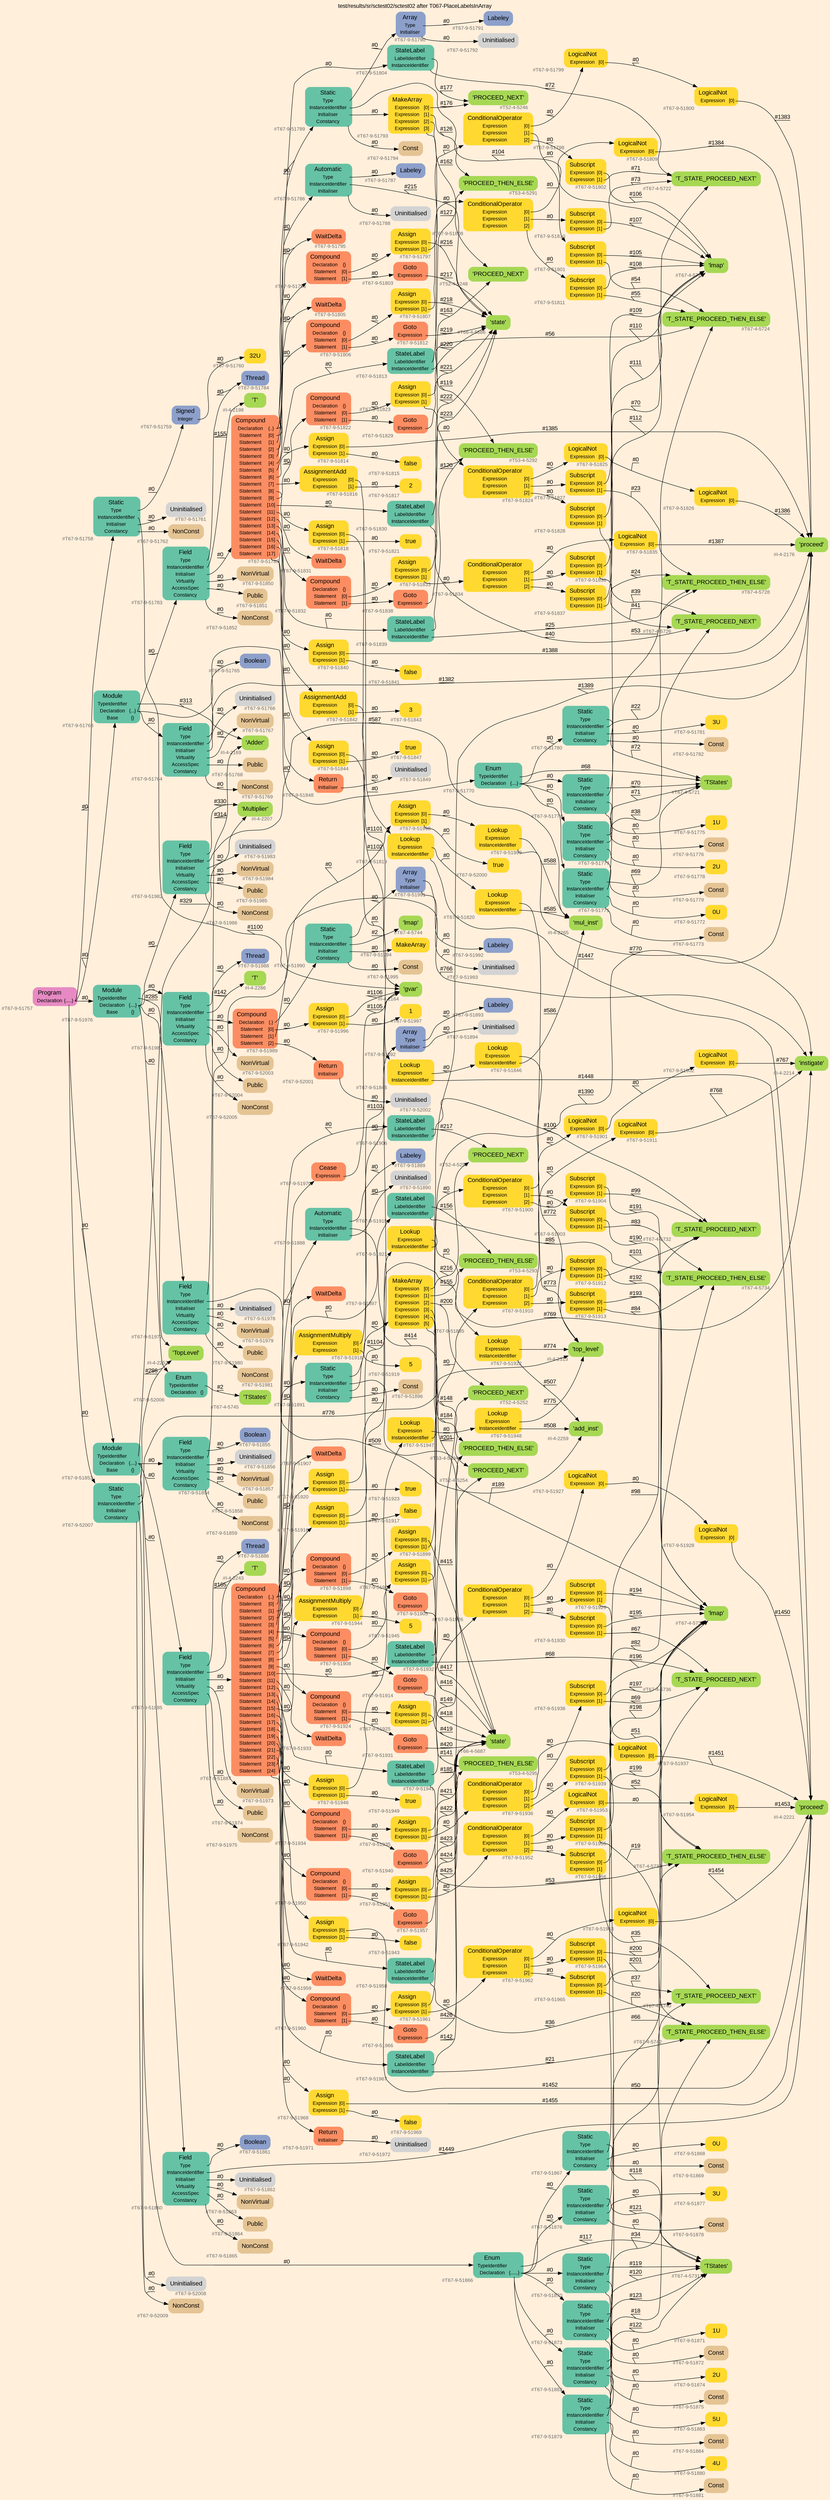digraph "test/results/sr/sctest02/sctest02 after T067-PlaceLabelsInArray" {
label = "test/results/sr/sctest02/sctest02 after T067-PlaceLabelsInArray"
labelloc = t
graph [
    rankdir = "LR"
    ranksep = 0.3
    bgcolor = antiquewhite1
    color = black
    fontcolor = black
    fontname = "Arial"
];
node [
    fontname = "Arial"
];
edge [
    fontname = "Arial"
];

// -------------------- node figure --------------------
// -------- block #T67-9-51757 ----------
"#T67-9-51757" [
    fillcolor = "/set28/4"
    xlabel = "#T67-9-51757"
    fontsize = "12"
    fontcolor = grey40
    shape = "plaintext"
    label = <<TABLE BORDER="0" CELLBORDER="0" CELLSPACING="0">
     <TR><TD><FONT COLOR="black" POINT-SIZE="15">Program</FONT></TD></TR>
     <TR><TD><FONT COLOR="black" POINT-SIZE="12">Declaration</FONT></TD><TD PORT="port0"><FONT COLOR="black" POINT-SIZE="12">{.....}</FONT></TD></TR>
    </TABLE>>
    style = "rounded,filled"
];

// -------- block #T67-9-51758 ----------
"#T67-9-51758" [
    fillcolor = "/set28/1"
    xlabel = "#T67-9-51758"
    fontsize = "12"
    fontcolor = grey40
    shape = "plaintext"
    label = <<TABLE BORDER="0" CELLBORDER="0" CELLSPACING="0">
     <TR><TD><FONT COLOR="black" POINT-SIZE="15">Static</FONT></TD></TR>
     <TR><TD><FONT COLOR="black" POINT-SIZE="12">Type</FONT></TD><TD PORT="port0"></TD></TR>
     <TR><TD><FONT COLOR="black" POINT-SIZE="12">InstanceIdentifier</FONT></TD><TD PORT="port1"></TD></TR>
     <TR><TD><FONT COLOR="black" POINT-SIZE="12">Initialiser</FONT></TD><TD PORT="port2"></TD></TR>
     <TR><TD><FONT COLOR="black" POINT-SIZE="12">Constancy</FONT></TD><TD PORT="port3"></TD></TR>
    </TABLE>>
    style = "rounded,filled"
];

// -------- block #T67-9-51759 ----------
"#T67-9-51759" [
    fillcolor = "/set28/3"
    xlabel = "#T67-9-51759"
    fontsize = "12"
    fontcolor = grey40
    shape = "plaintext"
    label = <<TABLE BORDER="0" CELLBORDER="0" CELLSPACING="0">
     <TR><TD><FONT COLOR="black" POINT-SIZE="15">Signed</FONT></TD></TR>
     <TR><TD><FONT COLOR="black" POINT-SIZE="12">Integer</FONT></TD><TD PORT="port0"></TD></TR>
    </TABLE>>
    style = "rounded,filled"
];

// -------- block #T67-9-51760 ----------
"#T67-9-51760" [
    fillcolor = "/set28/6"
    xlabel = "#T67-9-51760"
    fontsize = "12"
    fontcolor = grey40
    shape = "plaintext"
    label = <<TABLE BORDER="0" CELLBORDER="0" CELLSPACING="0">
     <TR><TD><FONT COLOR="black" POINT-SIZE="15">32U</FONT></TD></TR>
    </TABLE>>
    style = "rounded,filled"
];

// -------- block #I-4-2164 ----------
"#I-4-2164" [
    fillcolor = "/set28/5"
    xlabel = "#I-4-2164"
    fontsize = "12"
    fontcolor = grey40
    shape = "plaintext"
    label = <<TABLE BORDER="0" CELLBORDER="0" CELLSPACING="0">
     <TR><TD><FONT COLOR="black" POINT-SIZE="15">'gvar'</FONT></TD></TR>
    </TABLE>>
    style = "rounded,filled"
];

// -------- block #T67-9-51761 ----------
"#T67-9-51761" [
    xlabel = "#T67-9-51761"
    fontsize = "12"
    fontcolor = grey40
    shape = "plaintext"
    label = <<TABLE BORDER="0" CELLBORDER="0" CELLSPACING="0">
     <TR><TD><FONT COLOR="black" POINT-SIZE="15">Uninitialised</FONT></TD></TR>
    </TABLE>>
    style = "rounded,filled"
];

// -------- block #T67-9-51762 ----------
"#T67-9-51762" [
    fillcolor = "/set28/7"
    xlabel = "#T67-9-51762"
    fontsize = "12"
    fontcolor = grey40
    shape = "plaintext"
    label = <<TABLE BORDER="0" CELLBORDER="0" CELLSPACING="0">
     <TR><TD><FONT COLOR="black" POINT-SIZE="15">NonConst</FONT></TD></TR>
    </TABLE>>
    style = "rounded,filled"
];

// -------- block #T67-9-51763 ----------
"#T67-9-51763" [
    fillcolor = "/set28/1"
    xlabel = "#T67-9-51763"
    fontsize = "12"
    fontcolor = grey40
    shape = "plaintext"
    label = <<TABLE BORDER="0" CELLBORDER="0" CELLSPACING="0">
     <TR><TD><FONT COLOR="black" POINT-SIZE="15">Module</FONT></TD></TR>
     <TR><TD><FONT COLOR="black" POINT-SIZE="12">TypeIdentifier</FONT></TD><TD PORT="port0"></TD></TR>
     <TR><TD><FONT COLOR="black" POINT-SIZE="12">Declaration</FONT></TD><TD PORT="port1"><FONT COLOR="black" POINT-SIZE="12">{...}</FONT></TD></TR>
     <TR><TD><FONT COLOR="black" POINT-SIZE="12">Base</FONT></TD><TD PORT="port2"><FONT COLOR="black" POINT-SIZE="12">{}</FONT></TD></TR>
    </TABLE>>
    style = "rounded,filled"
];

// -------- block #I-4-2169 ----------
"#I-4-2169" [
    fillcolor = "/set28/5"
    xlabel = "#I-4-2169"
    fontsize = "12"
    fontcolor = grey40
    shape = "plaintext"
    label = <<TABLE BORDER="0" CELLBORDER="0" CELLSPACING="0">
     <TR><TD><FONT COLOR="black" POINT-SIZE="15">'Adder'</FONT></TD></TR>
    </TABLE>>
    style = "rounded,filled"
];

// -------- block #T67-9-51764 ----------
"#T67-9-51764" [
    fillcolor = "/set28/1"
    xlabel = "#T67-9-51764"
    fontsize = "12"
    fontcolor = grey40
    shape = "plaintext"
    label = <<TABLE BORDER="0" CELLBORDER="0" CELLSPACING="0">
     <TR><TD><FONT COLOR="black" POINT-SIZE="15">Field</FONT></TD></TR>
     <TR><TD><FONT COLOR="black" POINT-SIZE="12">Type</FONT></TD><TD PORT="port0"></TD></TR>
     <TR><TD><FONT COLOR="black" POINT-SIZE="12">InstanceIdentifier</FONT></TD><TD PORT="port1"></TD></TR>
     <TR><TD><FONT COLOR="black" POINT-SIZE="12">Initialiser</FONT></TD><TD PORT="port2"></TD></TR>
     <TR><TD><FONT COLOR="black" POINT-SIZE="12">Virtuality</FONT></TD><TD PORT="port3"></TD></TR>
     <TR><TD><FONT COLOR="black" POINT-SIZE="12">AccessSpec</FONT></TD><TD PORT="port4"></TD></TR>
     <TR><TD><FONT COLOR="black" POINT-SIZE="12">Constancy</FONT></TD><TD PORT="port5"></TD></TR>
    </TABLE>>
    style = "rounded,filled"
];

// -------- block #T67-9-51765 ----------
"#T67-9-51765" [
    fillcolor = "/set28/3"
    xlabel = "#T67-9-51765"
    fontsize = "12"
    fontcolor = grey40
    shape = "plaintext"
    label = <<TABLE BORDER="0" CELLBORDER="0" CELLSPACING="0">
     <TR><TD><FONT COLOR="black" POINT-SIZE="15">Boolean</FONT></TD></TR>
    </TABLE>>
    style = "rounded,filled"
];

// -------- block #I-4-2176 ----------
"#I-4-2176" [
    fillcolor = "/set28/5"
    xlabel = "#I-4-2176"
    fontsize = "12"
    fontcolor = grey40
    shape = "plaintext"
    label = <<TABLE BORDER="0" CELLBORDER="0" CELLSPACING="0">
     <TR><TD><FONT COLOR="black" POINT-SIZE="15">'proceed'</FONT></TD></TR>
    </TABLE>>
    style = "rounded,filled"
];

// -------- block #T67-9-51766 ----------
"#T67-9-51766" [
    xlabel = "#T67-9-51766"
    fontsize = "12"
    fontcolor = grey40
    shape = "plaintext"
    label = <<TABLE BORDER="0" CELLBORDER="0" CELLSPACING="0">
     <TR><TD><FONT COLOR="black" POINT-SIZE="15">Uninitialised</FONT></TD></TR>
    </TABLE>>
    style = "rounded,filled"
];

// -------- block #T67-9-51767 ----------
"#T67-9-51767" [
    fillcolor = "/set28/7"
    xlabel = "#T67-9-51767"
    fontsize = "12"
    fontcolor = grey40
    shape = "plaintext"
    label = <<TABLE BORDER="0" CELLBORDER="0" CELLSPACING="0">
     <TR><TD><FONT COLOR="black" POINT-SIZE="15">NonVirtual</FONT></TD></TR>
    </TABLE>>
    style = "rounded,filled"
];

// -------- block #T67-9-51768 ----------
"#T67-9-51768" [
    fillcolor = "/set28/7"
    xlabel = "#T67-9-51768"
    fontsize = "12"
    fontcolor = grey40
    shape = "plaintext"
    label = <<TABLE BORDER="0" CELLBORDER="0" CELLSPACING="0">
     <TR><TD><FONT COLOR="black" POINT-SIZE="15">Public</FONT></TD></TR>
    </TABLE>>
    style = "rounded,filled"
];

// -------- block #T67-9-51769 ----------
"#T67-9-51769" [
    fillcolor = "/set28/7"
    xlabel = "#T67-9-51769"
    fontsize = "12"
    fontcolor = grey40
    shape = "plaintext"
    label = <<TABLE BORDER="0" CELLBORDER="0" CELLSPACING="0">
     <TR><TD><FONT COLOR="black" POINT-SIZE="15">NonConst</FONT></TD></TR>
    </TABLE>>
    style = "rounded,filled"
];

// -------- block #T67-9-51770 ----------
"#T67-9-51770" [
    fillcolor = "/set28/1"
    xlabel = "#T67-9-51770"
    fontsize = "12"
    fontcolor = grey40
    shape = "plaintext"
    label = <<TABLE BORDER="0" CELLBORDER="0" CELLSPACING="0">
     <TR><TD><FONT COLOR="black" POINT-SIZE="15">Enum</FONT></TD></TR>
     <TR><TD><FONT COLOR="black" POINT-SIZE="12">TypeIdentifier</FONT></TD><TD PORT="port0"></TD></TR>
     <TR><TD><FONT COLOR="black" POINT-SIZE="12">Declaration</FONT></TD><TD PORT="port1"><FONT COLOR="black" POINT-SIZE="12">{....}</FONT></TD></TR>
    </TABLE>>
    style = "rounded,filled"
];

// -------- block #T67-4-5721 ----------
"#T67-4-5721" [
    fillcolor = "/set28/5"
    xlabel = "#T67-4-5721"
    fontsize = "12"
    fontcolor = grey40
    shape = "plaintext"
    label = <<TABLE BORDER="0" CELLBORDER="0" CELLSPACING="0">
     <TR><TD><FONT COLOR="black" POINT-SIZE="15">'TStates'</FONT></TD></TR>
    </TABLE>>
    style = "rounded,filled"
];

// -------- block #T67-9-51771 ----------
"#T67-9-51771" [
    fillcolor = "/set28/1"
    xlabel = "#T67-9-51771"
    fontsize = "12"
    fontcolor = grey40
    shape = "plaintext"
    label = <<TABLE BORDER="0" CELLBORDER="0" CELLSPACING="0">
     <TR><TD><FONT COLOR="black" POINT-SIZE="15">Static</FONT></TD></TR>
     <TR><TD><FONT COLOR="black" POINT-SIZE="12">Type</FONT></TD><TD PORT="port0"></TD></TR>
     <TR><TD><FONT COLOR="black" POINT-SIZE="12">InstanceIdentifier</FONT></TD><TD PORT="port1"></TD></TR>
     <TR><TD><FONT COLOR="black" POINT-SIZE="12">Initialiser</FONT></TD><TD PORT="port2"></TD></TR>
     <TR><TD><FONT COLOR="black" POINT-SIZE="12">Constancy</FONT></TD><TD PORT="port3"></TD></TR>
    </TABLE>>
    style = "rounded,filled"
];

// -------- block #T67-4-5722 ----------
"#T67-4-5722" [
    fillcolor = "/set28/5"
    xlabel = "#T67-4-5722"
    fontsize = "12"
    fontcolor = grey40
    shape = "plaintext"
    label = <<TABLE BORDER="0" CELLBORDER="0" CELLSPACING="0">
     <TR><TD><FONT COLOR="black" POINT-SIZE="15">'T_STATE_PROCEED_NEXT'</FONT></TD></TR>
    </TABLE>>
    style = "rounded,filled"
];

// -------- block #T67-9-51772 ----------
"#T67-9-51772" [
    fillcolor = "/set28/6"
    xlabel = "#T67-9-51772"
    fontsize = "12"
    fontcolor = grey40
    shape = "plaintext"
    label = <<TABLE BORDER="0" CELLBORDER="0" CELLSPACING="0">
     <TR><TD><FONT COLOR="black" POINT-SIZE="15">0U</FONT></TD></TR>
    </TABLE>>
    style = "rounded,filled"
];

// -------- block #T67-9-51773 ----------
"#T67-9-51773" [
    fillcolor = "/set28/7"
    xlabel = "#T67-9-51773"
    fontsize = "12"
    fontcolor = grey40
    shape = "plaintext"
    label = <<TABLE BORDER="0" CELLBORDER="0" CELLSPACING="0">
     <TR><TD><FONT COLOR="black" POINT-SIZE="15">Const</FONT></TD></TR>
    </TABLE>>
    style = "rounded,filled"
];

// -------- block #T67-9-51774 ----------
"#T67-9-51774" [
    fillcolor = "/set28/1"
    xlabel = "#T67-9-51774"
    fontsize = "12"
    fontcolor = grey40
    shape = "plaintext"
    label = <<TABLE BORDER="0" CELLBORDER="0" CELLSPACING="0">
     <TR><TD><FONT COLOR="black" POINT-SIZE="15">Static</FONT></TD></TR>
     <TR><TD><FONT COLOR="black" POINT-SIZE="12">Type</FONT></TD><TD PORT="port0"></TD></TR>
     <TR><TD><FONT COLOR="black" POINT-SIZE="12">InstanceIdentifier</FONT></TD><TD PORT="port1"></TD></TR>
     <TR><TD><FONT COLOR="black" POINT-SIZE="12">Initialiser</FONT></TD><TD PORT="port2"></TD></TR>
     <TR><TD><FONT COLOR="black" POINT-SIZE="12">Constancy</FONT></TD><TD PORT="port3"></TD></TR>
    </TABLE>>
    style = "rounded,filled"
];

// -------- block #T67-4-5724 ----------
"#T67-4-5724" [
    fillcolor = "/set28/5"
    xlabel = "#T67-4-5724"
    fontsize = "12"
    fontcolor = grey40
    shape = "plaintext"
    label = <<TABLE BORDER="0" CELLBORDER="0" CELLSPACING="0">
     <TR><TD><FONT COLOR="black" POINT-SIZE="15">'T_STATE_PROCEED_THEN_ELSE'</FONT></TD></TR>
    </TABLE>>
    style = "rounded,filled"
];

// -------- block #T67-9-51775 ----------
"#T67-9-51775" [
    fillcolor = "/set28/6"
    xlabel = "#T67-9-51775"
    fontsize = "12"
    fontcolor = grey40
    shape = "plaintext"
    label = <<TABLE BORDER="0" CELLBORDER="0" CELLSPACING="0">
     <TR><TD><FONT COLOR="black" POINT-SIZE="15">1U</FONT></TD></TR>
    </TABLE>>
    style = "rounded,filled"
];

// -------- block #T67-9-51776 ----------
"#T67-9-51776" [
    fillcolor = "/set28/7"
    xlabel = "#T67-9-51776"
    fontsize = "12"
    fontcolor = grey40
    shape = "plaintext"
    label = <<TABLE BORDER="0" CELLBORDER="0" CELLSPACING="0">
     <TR><TD><FONT COLOR="black" POINT-SIZE="15">Const</FONT></TD></TR>
    </TABLE>>
    style = "rounded,filled"
];

// -------- block #T67-9-51777 ----------
"#T67-9-51777" [
    fillcolor = "/set28/1"
    xlabel = "#T67-9-51777"
    fontsize = "12"
    fontcolor = grey40
    shape = "plaintext"
    label = <<TABLE BORDER="0" CELLBORDER="0" CELLSPACING="0">
     <TR><TD><FONT COLOR="black" POINT-SIZE="15">Static</FONT></TD></TR>
     <TR><TD><FONT COLOR="black" POINT-SIZE="12">Type</FONT></TD><TD PORT="port0"></TD></TR>
     <TR><TD><FONT COLOR="black" POINT-SIZE="12">InstanceIdentifier</FONT></TD><TD PORT="port1"></TD></TR>
     <TR><TD><FONT COLOR="black" POINT-SIZE="12">Initialiser</FONT></TD><TD PORT="port2"></TD></TR>
     <TR><TD><FONT COLOR="black" POINT-SIZE="12">Constancy</FONT></TD><TD PORT="port3"></TD></TR>
    </TABLE>>
    style = "rounded,filled"
];

// -------- block #T67-4-5726 ----------
"#T67-4-5726" [
    fillcolor = "/set28/5"
    xlabel = "#T67-4-5726"
    fontsize = "12"
    fontcolor = grey40
    shape = "plaintext"
    label = <<TABLE BORDER="0" CELLBORDER="0" CELLSPACING="0">
     <TR><TD><FONT COLOR="black" POINT-SIZE="15">'T_STATE_PROCEED_NEXT'</FONT></TD></TR>
    </TABLE>>
    style = "rounded,filled"
];

// -------- block #T67-9-51778 ----------
"#T67-9-51778" [
    fillcolor = "/set28/6"
    xlabel = "#T67-9-51778"
    fontsize = "12"
    fontcolor = grey40
    shape = "plaintext"
    label = <<TABLE BORDER="0" CELLBORDER="0" CELLSPACING="0">
     <TR><TD><FONT COLOR="black" POINT-SIZE="15">2U</FONT></TD></TR>
    </TABLE>>
    style = "rounded,filled"
];

// -------- block #T67-9-51779 ----------
"#T67-9-51779" [
    fillcolor = "/set28/7"
    xlabel = "#T67-9-51779"
    fontsize = "12"
    fontcolor = grey40
    shape = "plaintext"
    label = <<TABLE BORDER="0" CELLBORDER="0" CELLSPACING="0">
     <TR><TD><FONT COLOR="black" POINT-SIZE="15">Const</FONT></TD></TR>
    </TABLE>>
    style = "rounded,filled"
];

// -------- block #T67-9-51780 ----------
"#T67-9-51780" [
    fillcolor = "/set28/1"
    xlabel = "#T67-9-51780"
    fontsize = "12"
    fontcolor = grey40
    shape = "plaintext"
    label = <<TABLE BORDER="0" CELLBORDER="0" CELLSPACING="0">
     <TR><TD><FONT COLOR="black" POINT-SIZE="15">Static</FONT></TD></TR>
     <TR><TD><FONT COLOR="black" POINT-SIZE="12">Type</FONT></TD><TD PORT="port0"></TD></TR>
     <TR><TD><FONT COLOR="black" POINT-SIZE="12">InstanceIdentifier</FONT></TD><TD PORT="port1"></TD></TR>
     <TR><TD><FONT COLOR="black" POINT-SIZE="12">Initialiser</FONT></TD><TD PORT="port2"></TD></TR>
     <TR><TD><FONT COLOR="black" POINT-SIZE="12">Constancy</FONT></TD><TD PORT="port3"></TD></TR>
    </TABLE>>
    style = "rounded,filled"
];

// -------- block #T67-4-5728 ----------
"#T67-4-5728" [
    fillcolor = "/set28/5"
    xlabel = "#T67-4-5728"
    fontsize = "12"
    fontcolor = grey40
    shape = "plaintext"
    label = <<TABLE BORDER="0" CELLBORDER="0" CELLSPACING="0">
     <TR><TD><FONT COLOR="black" POINT-SIZE="15">'T_STATE_PROCEED_THEN_ELSE'</FONT></TD></TR>
    </TABLE>>
    style = "rounded,filled"
];

// -------- block #T67-9-51781 ----------
"#T67-9-51781" [
    fillcolor = "/set28/6"
    xlabel = "#T67-9-51781"
    fontsize = "12"
    fontcolor = grey40
    shape = "plaintext"
    label = <<TABLE BORDER="0" CELLBORDER="0" CELLSPACING="0">
     <TR><TD><FONT COLOR="black" POINT-SIZE="15">3U</FONT></TD></TR>
    </TABLE>>
    style = "rounded,filled"
];

// -------- block #T67-9-51782 ----------
"#T67-9-51782" [
    fillcolor = "/set28/7"
    xlabel = "#T67-9-51782"
    fontsize = "12"
    fontcolor = grey40
    shape = "plaintext"
    label = <<TABLE BORDER="0" CELLBORDER="0" CELLSPACING="0">
     <TR><TD><FONT COLOR="black" POINT-SIZE="15">Const</FONT></TD></TR>
    </TABLE>>
    style = "rounded,filled"
];

// -------- block #T67-9-51783 ----------
"#T67-9-51783" [
    fillcolor = "/set28/1"
    xlabel = "#T67-9-51783"
    fontsize = "12"
    fontcolor = grey40
    shape = "plaintext"
    label = <<TABLE BORDER="0" CELLBORDER="0" CELLSPACING="0">
     <TR><TD><FONT COLOR="black" POINT-SIZE="15">Field</FONT></TD></TR>
     <TR><TD><FONT COLOR="black" POINT-SIZE="12">Type</FONT></TD><TD PORT="port0"></TD></TR>
     <TR><TD><FONT COLOR="black" POINT-SIZE="12">InstanceIdentifier</FONT></TD><TD PORT="port1"></TD></TR>
     <TR><TD><FONT COLOR="black" POINT-SIZE="12">Initialiser</FONT></TD><TD PORT="port2"></TD></TR>
     <TR><TD><FONT COLOR="black" POINT-SIZE="12">Virtuality</FONT></TD><TD PORT="port3"></TD></TR>
     <TR><TD><FONT COLOR="black" POINT-SIZE="12">AccessSpec</FONT></TD><TD PORT="port4"></TD></TR>
     <TR><TD><FONT COLOR="black" POINT-SIZE="12">Constancy</FONT></TD><TD PORT="port5"></TD></TR>
    </TABLE>>
    style = "rounded,filled"
];

// -------- block #T67-9-51784 ----------
"#T67-9-51784" [
    fillcolor = "/set28/3"
    xlabel = "#T67-9-51784"
    fontsize = "12"
    fontcolor = grey40
    shape = "plaintext"
    label = <<TABLE BORDER="0" CELLBORDER="0" CELLSPACING="0">
     <TR><TD><FONT COLOR="black" POINT-SIZE="15">Thread</FONT></TD></TR>
    </TABLE>>
    style = "rounded,filled"
];

// -------- block #I-4-2198 ----------
"#I-4-2198" [
    fillcolor = "/set28/5"
    xlabel = "#I-4-2198"
    fontsize = "12"
    fontcolor = grey40
    shape = "plaintext"
    label = <<TABLE BORDER="0" CELLBORDER="0" CELLSPACING="0">
     <TR><TD><FONT COLOR="black" POINT-SIZE="15">'T'</FONT></TD></TR>
    </TABLE>>
    style = "rounded,filled"
];

// -------- block #T67-9-51785 ----------
"#T67-9-51785" [
    fillcolor = "/set28/2"
    xlabel = "#T67-9-51785"
    fontsize = "12"
    fontcolor = grey40
    shape = "plaintext"
    label = <<TABLE BORDER="0" CELLBORDER="0" CELLSPACING="0">
     <TR><TD><FONT COLOR="black" POINT-SIZE="15">Compound</FONT></TD></TR>
     <TR><TD><FONT COLOR="black" POINT-SIZE="12">Declaration</FONT></TD><TD PORT="port0"><FONT COLOR="black" POINT-SIZE="12">{..}</FONT></TD></TR>
     <TR><TD><FONT COLOR="black" POINT-SIZE="12">Statement</FONT></TD><TD PORT="port1"><FONT COLOR="black" POINT-SIZE="12">[0]</FONT></TD></TR>
     <TR><TD><FONT COLOR="black" POINT-SIZE="12">Statement</FONT></TD><TD PORT="port2"><FONT COLOR="black" POINT-SIZE="12">[1]</FONT></TD></TR>
     <TR><TD><FONT COLOR="black" POINT-SIZE="12">Statement</FONT></TD><TD PORT="port3"><FONT COLOR="black" POINT-SIZE="12">[2]</FONT></TD></TR>
     <TR><TD><FONT COLOR="black" POINT-SIZE="12">Statement</FONT></TD><TD PORT="port4"><FONT COLOR="black" POINT-SIZE="12">[3]</FONT></TD></TR>
     <TR><TD><FONT COLOR="black" POINT-SIZE="12">Statement</FONT></TD><TD PORT="port5"><FONT COLOR="black" POINT-SIZE="12">[4]</FONT></TD></TR>
     <TR><TD><FONT COLOR="black" POINT-SIZE="12">Statement</FONT></TD><TD PORT="port6"><FONT COLOR="black" POINT-SIZE="12">[5]</FONT></TD></TR>
     <TR><TD><FONT COLOR="black" POINT-SIZE="12">Statement</FONT></TD><TD PORT="port7"><FONT COLOR="black" POINT-SIZE="12">[6]</FONT></TD></TR>
     <TR><TD><FONT COLOR="black" POINT-SIZE="12">Statement</FONT></TD><TD PORT="port8"><FONT COLOR="black" POINT-SIZE="12">[7]</FONT></TD></TR>
     <TR><TD><FONT COLOR="black" POINT-SIZE="12">Statement</FONT></TD><TD PORT="port9"><FONT COLOR="black" POINT-SIZE="12">[8]</FONT></TD></TR>
     <TR><TD><FONT COLOR="black" POINT-SIZE="12">Statement</FONT></TD><TD PORT="port10"><FONT COLOR="black" POINT-SIZE="12">[9]</FONT></TD></TR>
     <TR><TD><FONT COLOR="black" POINT-SIZE="12">Statement</FONT></TD><TD PORT="port11"><FONT COLOR="black" POINT-SIZE="12">[10]</FONT></TD></TR>
     <TR><TD><FONT COLOR="black" POINT-SIZE="12">Statement</FONT></TD><TD PORT="port12"><FONT COLOR="black" POINT-SIZE="12">[11]</FONT></TD></TR>
     <TR><TD><FONT COLOR="black" POINT-SIZE="12">Statement</FONT></TD><TD PORT="port13"><FONT COLOR="black" POINT-SIZE="12">[12]</FONT></TD></TR>
     <TR><TD><FONT COLOR="black" POINT-SIZE="12">Statement</FONT></TD><TD PORT="port14"><FONT COLOR="black" POINT-SIZE="12">[13]</FONT></TD></TR>
     <TR><TD><FONT COLOR="black" POINT-SIZE="12">Statement</FONT></TD><TD PORT="port15"><FONT COLOR="black" POINT-SIZE="12">[14]</FONT></TD></TR>
     <TR><TD><FONT COLOR="black" POINT-SIZE="12">Statement</FONT></TD><TD PORT="port16"><FONT COLOR="black" POINT-SIZE="12">[15]</FONT></TD></TR>
     <TR><TD><FONT COLOR="black" POINT-SIZE="12">Statement</FONT></TD><TD PORT="port17"><FONT COLOR="black" POINT-SIZE="12">[16]</FONT></TD></TR>
     <TR><TD><FONT COLOR="black" POINT-SIZE="12">Statement</FONT></TD><TD PORT="port18"><FONT COLOR="black" POINT-SIZE="12">[17]</FONT></TD></TR>
    </TABLE>>
    style = "rounded,filled"
];

// -------- block #T67-9-51786 ----------
"#T67-9-51786" [
    fillcolor = "/set28/1"
    xlabel = "#T67-9-51786"
    fontsize = "12"
    fontcolor = grey40
    shape = "plaintext"
    label = <<TABLE BORDER="0" CELLBORDER="0" CELLSPACING="0">
     <TR><TD><FONT COLOR="black" POINT-SIZE="15">Automatic</FONT></TD></TR>
     <TR><TD><FONT COLOR="black" POINT-SIZE="12">Type</FONT></TD><TD PORT="port0"></TD></TR>
     <TR><TD><FONT COLOR="black" POINT-SIZE="12">InstanceIdentifier</FONT></TD><TD PORT="port1"></TD></TR>
     <TR><TD><FONT COLOR="black" POINT-SIZE="12">Initialiser</FONT></TD><TD PORT="port2"></TD></TR>
    </TABLE>>
    style = "rounded,filled"
];

// -------- block #T67-9-51787 ----------
"#T67-9-51787" [
    fillcolor = "/set28/3"
    xlabel = "#T67-9-51787"
    fontsize = "12"
    fontcolor = grey40
    shape = "plaintext"
    label = <<TABLE BORDER="0" CELLBORDER="0" CELLSPACING="0">
     <TR><TD><FONT COLOR="black" POINT-SIZE="15">Labeley</FONT></TD></TR>
    </TABLE>>
    style = "rounded,filled"
];

// -------- block #T66-4-5686 ----------
"#T66-4-5686" [
    fillcolor = "/set28/5"
    xlabel = "#T66-4-5686"
    fontsize = "12"
    fontcolor = grey40
    shape = "plaintext"
    label = <<TABLE BORDER="0" CELLBORDER="0" CELLSPACING="0">
     <TR><TD><FONT COLOR="black" POINT-SIZE="15">'state'</FONT></TD></TR>
    </TABLE>>
    style = "rounded,filled"
];

// -------- block #T67-9-51788 ----------
"#T67-9-51788" [
    xlabel = "#T67-9-51788"
    fontsize = "12"
    fontcolor = grey40
    shape = "plaintext"
    label = <<TABLE BORDER="0" CELLBORDER="0" CELLSPACING="0">
     <TR><TD><FONT COLOR="black" POINT-SIZE="15">Uninitialised</FONT></TD></TR>
    </TABLE>>
    style = "rounded,filled"
];

// -------- block #T67-9-51789 ----------
"#T67-9-51789" [
    fillcolor = "/set28/1"
    xlabel = "#T67-9-51789"
    fontsize = "12"
    fontcolor = grey40
    shape = "plaintext"
    label = <<TABLE BORDER="0" CELLBORDER="0" CELLSPACING="0">
     <TR><TD><FONT COLOR="black" POINT-SIZE="15">Static</FONT></TD></TR>
     <TR><TD><FONT COLOR="black" POINT-SIZE="12">Type</FONT></TD><TD PORT="port0"></TD></TR>
     <TR><TD><FONT COLOR="black" POINT-SIZE="12">InstanceIdentifier</FONT></TD><TD PORT="port1"></TD></TR>
     <TR><TD><FONT COLOR="black" POINT-SIZE="12">Initialiser</FONT></TD><TD PORT="port2"></TD></TR>
     <TR><TD><FONT COLOR="black" POINT-SIZE="12">Constancy</FONT></TD><TD PORT="port3"></TD></TR>
    </TABLE>>
    style = "rounded,filled"
];

// -------- block #T67-9-51790 ----------
"#T67-9-51790" [
    fillcolor = "/set28/3"
    xlabel = "#T67-9-51790"
    fontsize = "12"
    fontcolor = grey40
    shape = "plaintext"
    label = <<TABLE BORDER="0" CELLBORDER="0" CELLSPACING="0">
     <TR><TD><FONT COLOR="black" POINT-SIZE="15">Array</FONT></TD></TR>
     <TR><TD><FONT COLOR="black" POINT-SIZE="12">Type</FONT></TD><TD PORT="port0"></TD></TR>
     <TR><TD><FONT COLOR="black" POINT-SIZE="12">Initialiser</FONT></TD><TD PORT="port1"></TD></TR>
    </TABLE>>
    style = "rounded,filled"
];

// -------- block #T67-9-51791 ----------
"#T67-9-51791" [
    fillcolor = "/set28/3"
    xlabel = "#T67-9-51791"
    fontsize = "12"
    fontcolor = grey40
    shape = "plaintext"
    label = <<TABLE BORDER="0" CELLBORDER="0" CELLSPACING="0">
     <TR><TD><FONT COLOR="black" POINT-SIZE="15">Labeley</FONT></TD></TR>
    </TABLE>>
    style = "rounded,filled"
];

// -------- block #T67-9-51792 ----------
"#T67-9-51792" [
    xlabel = "#T67-9-51792"
    fontsize = "12"
    fontcolor = grey40
    shape = "plaintext"
    label = <<TABLE BORDER="0" CELLBORDER="0" CELLSPACING="0">
     <TR><TD><FONT COLOR="black" POINT-SIZE="15">Uninitialised</FONT></TD></TR>
    </TABLE>>
    style = "rounded,filled"
];

// -------- block #T67-4-5720 ----------
"#T67-4-5720" [
    fillcolor = "/set28/5"
    xlabel = "#T67-4-5720"
    fontsize = "12"
    fontcolor = grey40
    shape = "plaintext"
    label = <<TABLE BORDER="0" CELLBORDER="0" CELLSPACING="0">
     <TR><TD><FONT COLOR="black" POINT-SIZE="15">'lmap'</FONT></TD></TR>
    </TABLE>>
    style = "rounded,filled"
];

// -------- block #T67-9-51793 ----------
"#T67-9-51793" [
    fillcolor = "/set28/6"
    xlabel = "#T67-9-51793"
    fontsize = "12"
    fontcolor = grey40
    shape = "plaintext"
    label = <<TABLE BORDER="0" CELLBORDER="0" CELLSPACING="0">
     <TR><TD><FONT COLOR="black" POINT-SIZE="15">MakeArray</FONT></TD></TR>
     <TR><TD><FONT COLOR="black" POINT-SIZE="12">Expression</FONT></TD><TD PORT="port0"><FONT COLOR="black" POINT-SIZE="12">[0]</FONT></TD></TR>
     <TR><TD><FONT COLOR="black" POINT-SIZE="12">Expression</FONT></TD><TD PORT="port1"><FONT COLOR="black" POINT-SIZE="12">[1]</FONT></TD></TR>
     <TR><TD><FONT COLOR="black" POINT-SIZE="12">Expression</FONT></TD><TD PORT="port2"><FONT COLOR="black" POINT-SIZE="12">[2]</FONT></TD></TR>
     <TR><TD><FONT COLOR="black" POINT-SIZE="12">Expression</FONT></TD><TD PORT="port3"><FONT COLOR="black" POINT-SIZE="12">[3]</FONT></TD></TR>
    </TABLE>>
    style = "rounded,filled"
];

// -------- block #T52-4-5246 ----------
"#T52-4-5246" [
    fillcolor = "/set28/5"
    xlabel = "#T52-4-5246"
    fontsize = "12"
    fontcolor = grey40
    shape = "plaintext"
    label = <<TABLE BORDER="0" CELLBORDER="0" CELLSPACING="0">
     <TR><TD><FONT COLOR="black" POINT-SIZE="15">'PROCEED_NEXT'</FONT></TD></TR>
    </TABLE>>
    style = "rounded,filled"
];

// -------- block #T53-4-5291 ----------
"#T53-4-5291" [
    fillcolor = "/set28/5"
    xlabel = "#T53-4-5291"
    fontsize = "12"
    fontcolor = grey40
    shape = "plaintext"
    label = <<TABLE BORDER="0" CELLBORDER="0" CELLSPACING="0">
     <TR><TD><FONT COLOR="black" POINT-SIZE="15">'PROCEED_THEN_ELSE'</FONT></TD></TR>
    </TABLE>>
    style = "rounded,filled"
];

// -------- block #T52-4-5248 ----------
"#T52-4-5248" [
    fillcolor = "/set28/5"
    xlabel = "#T52-4-5248"
    fontsize = "12"
    fontcolor = grey40
    shape = "plaintext"
    label = <<TABLE BORDER="0" CELLBORDER="0" CELLSPACING="0">
     <TR><TD><FONT COLOR="black" POINT-SIZE="15">'PROCEED_NEXT'</FONT></TD></TR>
    </TABLE>>
    style = "rounded,filled"
];

// -------- block #T53-4-5292 ----------
"#T53-4-5292" [
    fillcolor = "/set28/5"
    xlabel = "#T53-4-5292"
    fontsize = "12"
    fontcolor = grey40
    shape = "plaintext"
    label = <<TABLE BORDER="0" CELLBORDER="0" CELLSPACING="0">
     <TR><TD><FONT COLOR="black" POINT-SIZE="15">'PROCEED_THEN_ELSE'</FONT></TD></TR>
    </TABLE>>
    style = "rounded,filled"
];

// -------- block #T67-9-51794 ----------
"#T67-9-51794" [
    fillcolor = "/set28/7"
    xlabel = "#T67-9-51794"
    fontsize = "12"
    fontcolor = grey40
    shape = "plaintext"
    label = <<TABLE BORDER="0" CELLBORDER="0" CELLSPACING="0">
     <TR><TD><FONT COLOR="black" POINT-SIZE="15">Const</FONT></TD></TR>
    </TABLE>>
    style = "rounded,filled"
];

// -------- block #T67-9-51795 ----------
"#T67-9-51795" [
    fillcolor = "/set28/2"
    xlabel = "#T67-9-51795"
    fontsize = "12"
    fontcolor = grey40
    shape = "plaintext"
    label = <<TABLE BORDER="0" CELLBORDER="0" CELLSPACING="0">
     <TR><TD><FONT COLOR="black" POINT-SIZE="15">WaitDelta</FONT></TD></TR>
    </TABLE>>
    style = "rounded,filled"
];

// -------- block #T67-9-51796 ----------
"#T67-9-51796" [
    fillcolor = "/set28/2"
    xlabel = "#T67-9-51796"
    fontsize = "12"
    fontcolor = grey40
    shape = "plaintext"
    label = <<TABLE BORDER="0" CELLBORDER="0" CELLSPACING="0">
     <TR><TD><FONT COLOR="black" POINT-SIZE="15">Compound</FONT></TD></TR>
     <TR><TD><FONT COLOR="black" POINT-SIZE="12">Declaration</FONT></TD><TD PORT="port0"><FONT COLOR="black" POINT-SIZE="12">{}</FONT></TD></TR>
     <TR><TD><FONT COLOR="black" POINT-SIZE="12">Statement</FONT></TD><TD PORT="port1"><FONT COLOR="black" POINT-SIZE="12">[0]</FONT></TD></TR>
     <TR><TD><FONT COLOR="black" POINT-SIZE="12">Statement</FONT></TD><TD PORT="port2"><FONT COLOR="black" POINT-SIZE="12">[1]</FONT></TD></TR>
    </TABLE>>
    style = "rounded,filled"
];

// -------- block #T67-9-51797 ----------
"#T67-9-51797" [
    fillcolor = "/set28/6"
    xlabel = "#T67-9-51797"
    fontsize = "12"
    fontcolor = grey40
    shape = "plaintext"
    label = <<TABLE BORDER="0" CELLBORDER="0" CELLSPACING="0">
     <TR><TD><FONT COLOR="black" POINT-SIZE="15">Assign</FONT></TD></TR>
     <TR><TD><FONT COLOR="black" POINT-SIZE="12">Expression</FONT></TD><TD PORT="port0"><FONT COLOR="black" POINT-SIZE="12">[0]</FONT></TD></TR>
     <TR><TD><FONT COLOR="black" POINT-SIZE="12">Expression</FONT></TD><TD PORT="port1"><FONT COLOR="black" POINT-SIZE="12">[1]</FONT></TD></TR>
    </TABLE>>
    style = "rounded,filled"
];

// -------- block #T67-9-51798 ----------
"#T67-9-51798" [
    fillcolor = "/set28/6"
    xlabel = "#T67-9-51798"
    fontsize = "12"
    fontcolor = grey40
    shape = "plaintext"
    label = <<TABLE BORDER="0" CELLBORDER="0" CELLSPACING="0">
     <TR><TD><FONT COLOR="black" POINT-SIZE="15">ConditionalOperator</FONT></TD></TR>
     <TR><TD><FONT COLOR="black" POINT-SIZE="12">Expression</FONT></TD><TD PORT="port0"><FONT COLOR="black" POINT-SIZE="12">[0]</FONT></TD></TR>
     <TR><TD><FONT COLOR="black" POINT-SIZE="12">Expression</FONT></TD><TD PORT="port1"><FONT COLOR="black" POINT-SIZE="12">[1]</FONT></TD></TR>
     <TR><TD><FONT COLOR="black" POINT-SIZE="12">Expression</FONT></TD><TD PORT="port2"><FONT COLOR="black" POINT-SIZE="12">[2]</FONT></TD></TR>
    </TABLE>>
    style = "rounded,filled"
];

// -------- block #T67-9-51799 ----------
"#T67-9-51799" [
    fillcolor = "/set28/6"
    xlabel = "#T67-9-51799"
    fontsize = "12"
    fontcolor = grey40
    shape = "plaintext"
    label = <<TABLE BORDER="0" CELLBORDER="0" CELLSPACING="0">
     <TR><TD><FONT COLOR="black" POINT-SIZE="15">LogicalNot</FONT></TD></TR>
     <TR><TD><FONT COLOR="black" POINT-SIZE="12">Expression</FONT></TD><TD PORT="port0"><FONT COLOR="black" POINT-SIZE="12">[0]</FONT></TD></TR>
    </TABLE>>
    style = "rounded,filled"
];

// -------- block #T67-9-51800 ----------
"#T67-9-51800" [
    fillcolor = "/set28/6"
    xlabel = "#T67-9-51800"
    fontsize = "12"
    fontcolor = grey40
    shape = "plaintext"
    label = <<TABLE BORDER="0" CELLBORDER="0" CELLSPACING="0">
     <TR><TD><FONT COLOR="black" POINT-SIZE="15">LogicalNot</FONT></TD></TR>
     <TR><TD><FONT COLOR="black" POINT-SIZE="12">Expression</FONT></TD><TD PORT="port0"><FONT COLOR="black" POINT-SIZE="12">[0]</FONT></TD></TR>
    </TABLE>>
    style = "rounded,filled"
];

// -------- block #T67-9-51801 ----------
"#T67-9-51801" [
    fillcolor = "/set28/6"
    xlabel = "#T67-9-51801"
    fontsize = "12"
    fontcolor = grey40
    shape = "plaintext"
    label = <<TABLE BORDER="0" CELLBORDER="0" CELLSPACING="0">
     <TR><TD><FONT COLOR="black" POINT-SIZE="15">Subscript</FONT></TD></TR>
     <TR><TD><FONT COLOR="black" POINT-SIZE="12">Expression</FONT></TD><TD PORT="port0"><FONT COLOR="black" POINT-SIZE="12">[0]</FONT></TD></TR>
     <TR><TD><FONT COLOR="black" POINT-SIZE="12">Expression</FONT></TD><TD PORT="port1"><FONT COLOR="black" POINT-SIZE="12">[1]</FONT></TD></TR>
    </TABLE>>
    style = "rounded,filled"
];

// -------- block #T67-9-51802 ----------
"#T67-9-51802" [
    fillcolor = "/set28/6"
    xlabel = "#T67-9-51802"
    fontsize = "12"
    fontcolor = grey40
    shape = "plaintext"
    label = <<TABLE BORDER="0" CELLBORDER="0" CELLSPACING="0">
     <TR><TD><FONT COLOR="black" POINT-SIZE="15">Subscript</FONT></TD></TR>
     <TR><TD><FONT COLOR="black" POINT-SIZE="12">Expression</FONT></TD><TD PORT="port0"><FONT COLOR="black" POINT-SIZE="12">[0]</FONT></TD></TR>
     <TR><TD><FONT COLOR="black" POINT-SIZE="12">Expression</FONT></TD><TD PORT="port1"><FONT COLOR="black" POINT-SIZE="12">[1]</FONT></TD></TR>
    </TABLE>>
    style = "rounded,filled"
];

// -------- block #T67-9-51803 ----------
"#T67-9-51803" [
    fillcolor = "/set28/2"
    xlabel = "#T67-9-51803"
    fontsize = "12"
    fontcolor = grey40
    shape = "plaintext"
    label = <<TABLE BORDER="0" CELLBORDER="0" CELLSPACING="0">
     <TR><TD><FONT COLOR="black" POINT-SIZE="15">Goto</FONT></TD></TR>
     <TR><TD><FONT COLOR="black" POINT-SIZE="12">Expression</FONT></TD><TD PORT="port0"></TD></TR>
    </TABLE>>
    style = "rounded,filled"
];

// -------- block #T67-9-51804 ----------
"#T67-9-51804" [
    fillcolor = "/set28/1"
    xlabel = "#T67-9-51804"
    fontsize = "12"
    fontcolor = grey40
    shape = "plaintext"
    label = <<TABLE BORDER="0" CELLBORDER="0" CELLSPACING="0">
     <TR><TD><FONT COLOR="black" POINT-SIZE="15">StateLabel</FONT></TD></TR>
     <TR><TD><FONT COLOR="black" POINT-SIZE="12">LabelIdentifier</FONT></TD><TD PORT="port0"></TD></TR>
     <TR><TD><FONT COLOR="black" POINT-SIZE="12">InstanceIdentifier</FONT></TD><TD PORT="port1"></TD></TR>
    </TABLE>>
    style = "rounded,filled"
];

// -------- block #T67-9-51805 ----------
"#T67-9-51805" [
    fillcolor = "/set28/2"
    xlabel = "#T67-9-51805"
    fontsize = "12"
    fontcolor = grey40
    shape = "plaintext"
    label = <<TABLE BORDER="0" CELLBORDER="0" CELLSPACING="0">
     <TR><TD><FONT COLOR="black" POINT-SIZE="15">WaitDelta</FONT></TD></TR>
    </TABLE>>
    style = "rounded,filled"
];

// -------- block #T67-9-51806 ----------
"#T67-9-51806" [
    fillcolor = "/set28/2"
    xlabel = "#T67-9-51806"
    fontsize = "12"
    fontcolor = grey40
    shape = "plaintext"
    label = <<TABLE BORDER="0" CELLBORDER="0" CELLSPACING="0">
     <TR><TD><FONT COLOR="black" POINT-SIZE="15">Compound</FONT></TD></TR>
     <TR><TD><FONT COLOR="black" POINT-SIZE="12">Declaration</FONT></TD><TD PORT="port0"><FONT COLOR="black" POINT-SIZE="12">{}</FONT></TD></TR>
     <TR><TD><FONT COLOR="black" POINT-SIZE="12">Statement</FONT></TD><TD PORT="port1"><FONT COLOR="black" POINT-SIZE="12">[0]</FONT></TD></TR>
     <TR><TD><FONT COLOR="black" POINT-SIZE="12">Statement</FONT></TD><TD PORT="port2"><FONT COLOR="black" POINT-SIZE="12">[1]</FONT></TD></TR>
    </TABLE>>
    style = "rounded,filled"
];

// -------- block #T67-9-51807 ----------
"#T67-9-51807" [
    fillcolor = "/set28/6"
    xlabel = "#T67-9-51807"
    fontsize = "12"
    fontcolor = grey40
    shape = "plaintext"
    label = <<TABLE BORDER="0" CELLBORDER="0" CELLSPACING="0">
     <TR><TD><FONT COLOR="black" POINT-SIZE="15">Assign</FONT></TD></TR>
     <TR><TD><FONT COLOR="black" POINT-SIZE="12">Expression</FONT></TD><TD PORT="port0"><FONT COLOR="black" POINT-SIZE="12">[0]</FONT></TD></TR>
     <TR><TD><FONT COLOR="black" POINT-SIZE="12">Expression</FONT></TD><TD PORT="port1"><FONT COLOR="black" POINT-SIZE="12">[1]</FONT></TD></TR>
    </TABLE>>
    style = "rounded,filled"
];

// -------- block #T67-9-51808 ----------
"#T67-9-51808" [
    fillcolor = "/set28/6"
    xlabel = "#T67-9-51808"
    fontsize = "12"
    fontcolor = grey40
    shape = "plaintext"
    label = <<TABLE BORDER="0" CELLBORDER="0" CELLSPACING="0">
     <TR><TD><FONT COLOR="black" POINT-SIZE="15">ConditionalOperator</FONT></TD></TR>
     <TR><TD><FONT COLOR="black" POINT-SIZE="12">Expression</FONT></TD><TD PORT="port0"><FONT COLOR="black" POINT-SIZE="12">[0]</FONT></TD></TR>
     <TR><TD><FONT COLOR="black" POINT-SIZE="12">Expression</FONT></TD><TD PORT="port1"><FONT COLOR="black" POINT-SIZE="12">[1]</FONT></TD></TR>
     <TR><TD><FONT COLOR="black" POINT-SIZE="12">Expression</FONT></TD><TD PORT="port2"><FONT COLOR="black" POINT-SIZE="12">[2]</FONT></TD></TR>
    </TABLE>>
    style = "rounded,filled"
];

// -------- block #T67-9-51809 ----------
"#T67-9-51809" [
    fillcolor = "/set28/6"
    xlabel = "#T67-9-51809"
    fontsize = "12"
    fontcolor = grey40
    shape = "plaintext"
    label = <<TABLE BORDER="0" CELLBORDER="0" CELLSPACING="0">
     <TR><TD><FONT COLOR="black" POINT-SIZE="15">LogicalNot</FONT></TD></TR>
     <TR><TD><FONT COLOR="black" POINT-SIZE="12">Expression</FONT></TD><TD PORT="port0"><FONT COLOR="black" POINT-SIZE="12">[0]</FONT></TD></TR>
    </TABLE>>
    style = "rounded,filled"
];

// -------- block #T67-9-51810 ----------
"#T67-9-51810" [
    fillcolor = "/set28/6"
    xlabel = "#T67-9-51810"
    fontsize = "12"
    fontcolor = grey40
    shape = "plaintext"
    label = <<TABLE BORDER="0" CELLBORDER="0" CELLSPACING="0">
     <TR><TD><FONT COLOR="black" POINT-SIZE="15">Subscript</FONT></TD></TR>
     <TR><TD><FONT COLOR="black" POINT-SIZE="12">Expression</FONT></TD><TD PORT="port0"><FONT COLOR="black" POINT-SIZE="12">[0]</FONT></TD></TR>
     <TR><TD><FONT COLOR="black" POINT-SIZE="12">Expression</FONT></TD><TD PORT="port1"><FONT COLOR="black" POINT-SIZE="12">[1]</FONT></TD></TR>
    </TABLE>>
    style = "rounded,filled"
];

// -------- block #T67-9-51811 ----------
"#T67-9-51811" [
    fillcolor = "/set28/6"
    xlabel = "#T67-9-51811"
    fontsize = "12"
    fontcolor = grey40
    shape = "plaintext"
    label = <<TABLE BORDER="0" CELLBORDER="0" CELLSPACING="0">
     <TR><TD><FONT COLOR="black" POINT-SIZE="15">Subscript</FONT></TD></TR>
     <TR><TD><FONT COLOR="black" POINT-SIZE="12">Expression</FONT></TD><TD PORT="port0"><FONT COLOR="black" POINT-SIZE="12">[0]</FONT></TD></TR>
     <TR><TD><FONT COLOR="black" POINT-SIZE="12">Expression</FONT></TD><TD PORT="port1"><FONT COLOR="black" POINT-SIZE="12">[1]</FONT></TD></TR>
    </TABLE>>
    style = "rounded,filled"
];

// -------- block #T67-9-51812 ----------
"#T67-9-51812" [
    fillcolor = "/set28/2"
    xlabel = "#T67-9-51812"
    fontsize = "12"
    fontcolor = grey40
    shape = "plaintext"
    label = <<TABLE BORDER="0" CELLBORDER="0" CELLSPACING="0">
     <TR><TD><FONT COLOR="black" POINT-SIZE="15">Goto</FONT></TD></TR>
     <TR><TD><FONT COLOR="black" POINT-SIZE="12">Expression</FONT></TD><TD PORT="port0"></TD></TR>
    </TABLE>>
    style = "rounded,filled"
];

// -------- block #T67-9-51813 ----------
"#T67-9-51813" [
    fillcolor = "/set28/1"
    xlabel = "#T67-9-51813"
    fontsize = "12"
    fontcolor = grey40
    shape = "plaintext"
    label = <<TABLE BORDER="0" CELLBORDER="0" CELLSPACING="0">
     <TR><TD><FONT COLOR="black" POINT-SIZE="15">StateLabel</FONT></TD></TR>
     <TR><TD><FONT COLOR="black" POINT-SIZE="12">LabelIdentifier</FONT></TD><TD PORT="port0"></TD></TR>
     <TR><TD><FONT COLOR="black" POINT-SIZE="12">InstanceIdentifier</FONT></TD><TD PORT="port1"></TD></TR>
    </TABLE>>
    style = "rounded,filled"
];

// -------- block #T67-9-51814 ----------
"#T67-9-51814" [
    fillcolor = "/set28/6"
    xlabel = "#T67-9-51814"
    fontsize = "12"
    fontcolor = grey40
    shape = "plaintext"
    label = <<TABLE BORDER="0" CELLBORDER="0" CELLSPACING="0">
     <TR><TD><FONT COLOR="black" POINT-SIZE="15">Assign</FONT></TD></TR>
     <TR><TD><FONT COLOR="black" POINT-SIZE="12">Expression</FONT></TD><TD PORT="port0"><FONT COLOR="black" POINT-SIZE="12">[0]</FONT></TD></TR>
     <TR><TD><FONT COLOR="black" POINT-SIZE="12">Expression</FONT></TD><TD PORT="port1"><FONT COLOR="black" POINT-SIZE="12">[1]</FONT></TD></TR>
    </TABLE>>
    style = "rounded,filled"
];

// -------- block #T67-9-51815 ----------
"#T67-9-51815" [
    fillcolor = "/set28/6"
    xlabel = "#T67-9-51815"
    fontsize = "12"
    fontcolor = grey40
    shape = "plaintext"
    label = <<TABLE BORDER="0" CELLBORDER="0" CELLSPACING="0">
     <TR><TD><FONT COLOR="black" POINT-SIZE="15">false</FONT></TD></TR>
    </TABLE>>
    style = "rounded,filled"
];

// -------- block #T67-9-51816 ----------
"#T67-9-51816" [
    fillcolor = "/set28/6"
    xlabel = "#T67-9-51816"
    fontsize = "12"
    fontcolor = grey40
    shape = "plaintext"
    label = <<TABLE BORDER="0" CELLBORDER="0" CELLSPACING="0">
     <TR><TD><FONT COLOR="black" POINT-SIZE="15">AssignmentAdd</FONT></TD></TR>
     <TR><TD><FONT COLOR="black" POINT-SIZE="12">Expression</FONT></TD><TD PORT="port0"><FONT COLOR="black" POINT-SIZE="12">[0]</FONT></TD></TR>
     <TR><TD><FONT COLOR="black" POINT-SIZE="12">Expression</FONT></TD><TD PORT="port1"><FONT COLOR="black" POINT-SIZE="12">[1]</FONT></TD></TR>
    </TABLE>>
    style = "rounded,filled"
];

// -------- block #T67-9-51817 ----------
"#T67-9-51817" [
    fillcolor = "/set28/6"
    xlabel = "#T67-9-51817"
    fontsize = "12"
    fontcolor = grey40
    shape = "plaintext"
    label = <<TABLE BORDER="0" CELLBORDER="0" CELLSPACING="0">
     <TR><TD><FONT COLOR="black" POINT-SIZE="15">2</FONT></TD></TR>
    </TABLE>>
    style = "rounded,filled"
];

// -------- block #T67-9-51818 ----------
"#T67-9-51818" [
    fillcolor = "/set28/6"
    xlabel = "#T67-9-51818"
    fontsize = "12"
    fontcolor = grey40
    shape = "plaintext"
    label = <<TABLE BORDER="0" CELLBORDER="0" CELLSPACING="0">
     <TR><TD><FONT COLOR="black" POINT-SIZE="15">Assign</FONT></TD></TR>
     <TR><TD><FONT COLOR="black" POINT-SIZE="12">Expression</FONT></TD><TD PORT="port0"><FONT COLOR="black" POINT-SIZE="12">[0]</FONT></TD></TR>
     <TR><TD><FONT COLOR="black" POINT-SIZE="12">Expression</FONT></TD><TD PORT="port1"><FONT COLOR="black" POINT-SIZE="12">[1]</FONT></TD></TR>
    </TABLE>>
    style = "rounded,filled"
];

// -------- block #T67-9-51819 ----------
"#T67-9-51819" [
    fillcolor = "/set28/6"
    xlabel = "#T67-9-51819"
    fontsize = "12"
    fontcolor = grey40
    shape = "plaintext"
    label = <<TABLE BORDER="0" CELLBORDER="0" CELLSPACING="0">
     <TR><TD><FONT COLOR="black" POINT-SIZE="15">Lookup</FONT></TD></TR>
     <TR><TD><FONT COLOR="black" POINT-SIZE="12">Expression</FONT></TD><TD PORT="port0"></TD></TR>
     <TR><TD><FONT COLOR="black" POINT-SIZE="12">InstanceIdentifier</FONT></TD><TD PORT="port1"></TD></TR>
    </TABLE>>
    style = "rounded,filled"
];

// -------- block #T67-9-51820 ----------
"#T67-9-51820" [
    fillcolor = "/set28/6"
    xlabel = "#T67-9-51820"
    fontsize = "12"
    fontcolor = grey40
    shape = "plaintext"
    label = <<TABLE BORDER="0" CELLBORDER="0" CELLSPACING="0">
     <TR><TD><FONT COLOR="black" POINT-SIZE="15">Lookup</FONT></TD></TR>
     <TR><TD><FONT COLOR="black" POINT-SIZE="12">Expression</FONT></TD><TD PORT="port0"></TD></TR>
     <TR><TD><FONT COLOR="black" POINT-SIZE="12">InstanceIdentifier</FONT></TD><TD PORT="port1"></TD></TR>
    </TABLE>>
    style = "rounded,filled"
];

// -------- block #I-4-2313 ----------
"#I-4-2313" [
    fillcolor = "/set28/5"
    xlabel = "#I-4-2313"
    fontsize = "12"
    fontcolor = grey40
    shape = "plaintext"
    label = <<TABLE BORDER="0" CELLBORDER="0" CELLSPACING="0">
     <TR><TD><FONT COLOR="black" POINT-SIZE="15">'top_level'</FONT></TD></TR>
    </TABLE>>
    style = "rounded,filled"
];

// -------- block #I-4-2265 ----------
"#I-4-2265" [
    fillcolor = "/set28/5"
    xlabel = "#I-4-2265"
    fontsize = "12"
    fontcolor = grey40
    shape = "plaintext"
    label = <<TABLE BORDER="0" CELLBORDER="0" CELLSPACING="0">
     <TR><TD><FONT COLOR="black" POINT-SIZE="15">'mul_inst'</FONT></TD></TR>
    </TABLE>>
    style = "rounded,filled"
];

// -------- block #I-4-2221 ----------
"#I-4-2221" [
    fillcolor = "/set28/5"
    xlabel = "#I-4-2221"
    fontsize = "12"
    fontcolor = grey40
    shape = "plaintext"
    label = <<TABLE BORDER="0" CELLBORDER="0" CELLSPACING="0">
     <TR><TD><FONT COLOR="black" POINT-SIZE="15">'proceed'</FONT></TD></TR>
    </TABLE>>
    style = "rounded,filled"
];

// -------- block #T67-9-51821 ----------
"#T67-9-51821" [
    fillcolor = "/set28/6"
    xlabel = "#T67-9-51821"
    fontsize = "12"
    fontcolor = grey40
    shape = "plaintext"
    label = <<TABLE BORDER="0" CELLBORDER="0" CELLSPACING="0">
     <TR><TD><FONT COLOR="black" POINT-SIZE="15">true</FONT></TD></TR>
    </TABLE>>
    style = "rounded,filled"
];

// -------- block #T67-9-51822 ----------
"#T67-9-51822" [
    fillcolor = "/set28/2"
    xlabel = "#T67-9-51822"
    fontsize = "12"
    fontcolor = grey40
    shape = "plaintext"
    label = <<TABLE BORDER="0" CELLBORDER="0" CELLSPACING="0">
     <TR><TD><FONT COLOR="black" POINT-SIZE="15">Compound</FONT></TD></TR>
     <TR><TD><FONT COLOR="black" POINT-SIZE="12">Declaration</FONT></TD><TD PORT="port0"><FONT COLOR="black" POINT-SIZE="12">{}</FONT></TD></TR>
     <TR><TD><FONT COLOR="black" POINT-SIZE="12">Statement</FONT></TD><TD PORT="port1"><FONT COLOR="black" POINT-SIZE="12">[0]</FONT></TD></TR>
     <TR><TD><FONT COLOR="black" POINT-SIZE="12">Statement</FONT></TD><TD PORT="port2"><FONT COLOR="black" POINT-SIZE="12">[1]</FONT></TD></TR>
    </TABLE>>
    style = "rounded,filled"
];

// -------- block #T67-9-51823 ----------
"#T67-9-51823" [
    fillcolor = "/set28/6"
    xlabel = "#T67-9-51823"
    fontsize = "12"
    fontcolor = grey40
    shape = "plaintext"
    label = <<TABLE BORDER="0" CELLBORDER="0" CELLSPACING="0">
     <TR><TD><FONT COLOR="black" POINT-SIZE="15">Assign</FONT></TD></TR>
     <TR><TD><FONT COLOR="black" POINT-SIZE="12">Expression</FONT></TD><TD PORT="port0"><FONT COLOR="black" POINT-SIZE="12">[0]</FONT></TD></TR>
     <TR><TD><FONT COLOR="black" POINT-SIZE="12">Expression</FONT></TD><TD PORT="port1"><FONT COLOR="black" POINT-SIZE="12">[1]</FONT></TD></TR>
    </TABLE>>
    style = "rounded,filled"
];

// -------- block #T67-9-51824 ----------
"#T67-9-51824" [
    fillcolor = "/set28/6"
    xlabel = "#T67-9-51824"
    fontsize = "12"
    fontcolor = grey40
    shape = "plaintext"
    label = <<TABLE BORDER="0" CELLBORDER="0" CELLSPACING="0">
     <TR><TD><FONT COLOR="black" POINT-SIZE="15">ConditionalOperator</FONT></TD></TR>
     <TR><TD><FONT COLOR="black" POINT-SIZE="12">Expression</FONT></TD><TD PORT="port0"><FONT COLOR="black" POINT-SIZE="12">[0]</FONT></TD></TR>
     <TR><TD><FONT COLOR="black" POINT-SIZE="12">Expression</FONT></TD><TD PORT="port1"><FONT COLOR="black" POINT-SIZE="12">[1]</FONT></TD></TR>
     <TR><TD><FONT COLOR="black" POINT-SIZE="12">Expression</FONT></TD><TD PORT="port2"><FONT COLOR="black" POINT-SIZE="12">[2]</FONT></TD></TR>
    </TABLE>>
    style = "rounded,filled"
];

// -------- block #T67-9-51825 ----------
"#T67-9-51825" [
    fillcolor = "/set28/6"
    xlabel = "#T67-9-51825"
    fontsize = "12"
    fontcolor = grey40
    shape = "plaintext"
    label = <<TABLE BORDER="0" CELLBORDER="0" CELLSPACING="0">
     <TR><TD><FONT COLOR="black" POINT-SIZE="15">LogicalNot</FONT></TD></TR>
     <TR><TD><FONT COLOR="black" POINT-SIZE="12">Expression</FONT></TD><TD PORT="port0"><FONT COLOR="black" POINT-SIZE="12">[0]</FONT></TD></TR>
    </TABLE>>
    style = "rounded,filled"
];

// -------- block #T67-9-51826 ----------
"#T67-9-51826" [
    fillcolor = "/set28/6"
    xlabel = "#T67-9-51826"
    fontsize = "12"
    fontcolor = grey40
    shape = "plaintext"
    label = <<TABLE BORDER="0" CELLBORDER="0" CELLSPACING="0">
     <TR><TD><FONT COLOR="black" POINT-SIZE="15">LogicalNot</FONT></TD></TR>
     <TR><TD><FONT COLOR="black" POINT-SIZE="12">Expression</FONT></TD><TD PORT="port0"><FONT COLOR="black" POINT-SIZE="12">[0]</FONT></TD></TR>
    </TABLE>>
    style = "rounded,filled"
];

// -------- block #T67-9-51827 ----------
"#T67-9-51827" [
    fillcolor = "/set28/6"
    xlabel = "#T67-9-51827"
    fontsize = "12"
    fontcolor = grey40
    shape = "plaintext"
    label = <<TABLE BORDER="0" CELLBORDER="0" CELLSPACING="0">
     <TR><TD><FONT COLOR="black" POINT-SIZE="15">Subscript</FONT></TD></TR>
     <TR><TD><FONT COLOR="black" POINT-SIZE="12">Expression</FONT></TD><TD PORT="port0"><FONT COLOR="black" POINT-SIZE="12">[0]</FONT></TD></TR>
     <TR><TD><FONT COLOR="black" POINT-SIZE="12">Expression</FONT></TD><TD PORT="port1"><FONT COLOR="black" POINT-SIZE="12">[1]</FONT></TD></TR>
    </TABLE>>
    style = "rounded,filled"
];

// -------- block #T67-9-51828 ----------
"#T67-9-51828" [
    fillcolor = "/set28/6"
    xlabel = "#T67-9-51828"
    fontsize = "12"
    fontcolor = grey40
    shape = "plaintext"
    label = <<TABLE BORDER="0" CELLBORDER="0" CELLSPACING="0">
     <TR><TD><FONT COLOR="black" POINT-SIZE="15">Subscript</FONT></TD></TR>
     <TR><TD><FONT COLOR="black" POINT-SIZE="12">Expression</FONT></TD><TD PORT="port0"><FONT COLOR="black" POINT-SIZE="12">[0]</FONT></TD></TR>
     <TR><TD><FONT COLOR="black" POINT-SIZE="12">Expression</FONT></TD><TD PORT="port1"><FONT COLOR="black" POINT-SIZE="12">[1]</FONT></TD></TR>
    </TABLE>>
    style = "rounded,filled"
];

// -------- block #T67-9-51829 ----------
"#T67-9-51829" [
    fillcolor = "/set28/2"
    xlabel = "#T67-9-51829"
    fontsize = "12"
    fontcolor = grey40
    shape = "plaintext"
    label = <<TABLE BORDER="0" CELLBORDER="0" CELLSPACING="0">
     <TR><TD><FONT COLOR="black" POINT-SIZE="15">Goto</FONT></TD></TR>
     <TR><TD><FONT COLOR="black" POINT-SIZE="12">Expression</FONT></TD><TD PORT="port0"></TD></TR>
    </TABLE>>
    style = "rounded,filled"
];

// -------- block #T67-9-51830 ----------
"#T67-9-51830" [
    fillcolor = "/set28/1"
    xlabel = "#T67-9-51830"
    fontsize = "12"
    fontcolor = grey40
    shape = "plaintext"
    label = <<TABLE BORDER="0" CELLBORDER="0" CELLSPACING="0">
     <TR><TD><FONT COLOR="black" POINT-SIZE="15">StateLabel</FONT></TD></TR>
     <TR><TD><FONT COLOR="black" POINT-SIZE="12">LabelIdentifier</FONT></TD><TD PORT="port0"></TD></TR>
     <TR><TD><FONT COLOR="black" POINT-SIZE="12">InstanceIdentifier</FONT></TD><TD PORT="port1"></TD></TR>
    </TABLE>>
    style = "rounded,filled"
];

// -------- block #T67-9-51831 ----------
"#T67-9-51831" [
    fillcolor = "/set28/2"
    xlabel = "#T67-9-51831"
    fontsize = "12"
    fontcolor = grey40
    shape = "plaintext"
    label = <<TABLE BORDER="0" CELLBORDER="0" CELLSPACING="0">
     <TR><TD><FONT COLOR="black" POINT-SIZE="15">WaitDelta</FONT></TD></TR>
    </TABLE>>
    style = "rounded,filled"
];

// -------- block #T67-9-51832 ----------
"#T67-9-51832" [
    fillcolor = "/set28/2"
    xlabel = "#T67-9-51832"
    fontsize = "12"
    fontcolor = grey40
    shape = "plaintext"
    label = <<TABLE BORDER="0" CELLBORDER="0" CELLSPACING="0">
     <TR><TD><FONT COLOR="black" POINT-SIZE="15">Compound</FONT></TD></TR>
     <TR><TD><FONT COLOR="black" POINT-SIZE="12">Declaration</FONT></TD><TD PORT="port0"><FONT COLOR="black" POINT-SIZE="12">{}</FONT></TD></TR>
     <TR><TD><FONT COLOR="black" POINT-SIZE="12">Statement</FONT></TD><TD PORT="port1"><FONT COLOR="black" POINT-SIZE="12">[0]</FONT></TD></TR>
     <TR><TD><FONT COLOR="black" POINT-SIZE="12">Statement</FONT></TD><TD PORT="port2"><FONT COLOR="black" POINT-SIZE="12">[1]</FONT></TD></TR>
    </TABLE>>
    style = "rounded,filled"
];

// -------- block #T67-9-51833 ----------
"#T67-9-51833" [
    fillcolor = "/set28/6"
    xlabel = "#T67-9-51833"
    fontsize = "12"
    fontcolor = grey40
    shape = "plaintext"
    label = <<TABLE BORDER="0" CELLBORDER="0" CELLSPACING="0">
     <TR><TD><FONT COLOR="black" POINT-SIZE="15">Assign</FONT></TD></TR>
     <TR><TD><FONT COLOR="black" POINT-SIZE="12">Expression</FONT></TD><TD PORT="port0"><FONT COLOR="black" POINT-SIZE="12">[0]</FONT></TD></TR>
     <TR><TD><FONT COLOR="black" POINT-SIZE="12">Expression</FONT></TD><TD PORT="port1"><FONT COLOR="black" POINT-SIZE="12">[1]</FONT></TD></TR>
    </TABLE>>
    style = "rounded,filled"
];

// -------- block #T67-9-51834 ----------
"#T67-9-51834" [
    fillcolor = "/set28/6"
    xlabel = "#T67-9-51834"
    fontsize = "12"
    fontcolor = grey40
    shape = "plaintext"
    label = <<TABLE BORDER="0" CELLBORDER="0" CELLSPACING="0">
     <TR><TD><FONT COLOR="black" POINT-SIZE="15">ConditionalOperator</FONT></TD></TR>
     <TR><TD><FONT COLOR="black" POINT-SIZE="12">Expression</FONT></TD><TD PORT="port0"><FONT COLOR="black" POINT-SIZE="12">[0]</FONT></TD></TR>
     <TR><TD><FONT COLOR="black" POINT-SIZE="12">Expression</FONT></TD><TD PORT="port1"><FONT COLOR="black" POINT-SIZE="12">[1]</FONT></TD></TR>
     <TR><TD><FONT COLOR="black" POINT-SIZE="12">Expression</FONT></TD><TD PORT="port2"><FONT COLOR="black" POINT-SIZE="12">[2]</FONT></TD></TR>
    </TABLE>>
    style = "rounded,filled"
];

// -------- block #T67-9-51835 ----------
"#T67-9-51835" [
    fillcolor = "/set28/6"
    xlabel = "#T67-9-51835"
    fontsize = "12"
    fontcolor = grey40
    shape = "plaintext"
    label = <<TABLE BORDER="0" CELLBORDER="0" CELLSPACING="0">
     <TR><TD><FONT COLOR="black" POINT-SIZE="15">LogicalNot</FONT></TD></TR>
     <TR><TD><FONT COLOR="black" POINT-SIZE="12">Expression</FONT></TD><TD PORT="port0"><FONT COLOR="black" POINT-SIZE="12">[0]</FONT></TD></TR>
    </TABLE>>
    style = "rounded,filled"
];

// -------- block #T67-9-51836 ----------
"#T67-9-51836" [
    fillcolor = "/set28/6"
    xlabel = "#T67-9-51836"
    fontsize = "12"
    fontcolor = grey40
    shape = "plaintext"
    label = <<TABLE BORDER="0" CELLBORDER="0" CELLSPACING="0">
     <TR><TD><FONT COLOR="black" POINT-SIZE="15">Subscript</FONT></TD></TR>
     <TR><TD><FONT COLOR="black" POINT-SIZE="12">Expression</FONT></TD><TD PORT="port0"><FONT COLOR="black" POINT-SIZE="12">[0]</FONT></TD></TR>
     <TR><TD><FONT COLOR="black" POINT-SIZE="12">Expression</FONT></TD><TD PORT="port1"><FONT COLOR="black" POINT-SIZE="12">[1]</FONT></TD></TR>
    </TABLE>>
    style = "rounded,filled"
];

// -------- block #T67-9-51837 ----------
"#T67-9-51837" [
    fillcolor = "/set28/6"
    xlabel = "#T67-9-51837"
    fontsize = "12"
    fontcolor = grey40
    shape = "plaintext"
    label = <<TABLE BORDER="0" CELLBORDER="0" CELLSPACING="0">
     <TR><TD><FONT COLOR="black" POINT-SIZE="15">Subscript</FONT></TD></TR>
     <TR><TD><FONT COLOR="black" POINT-SIZE="12">Expression</FONT></TD><TD PORT="port0"><FONT COLOR="black" POINT-SIZE="12">[0]</FONT></TD></TR>
     <TR><TD><FONT COLOR="black" POINT-SIZE="12">Expression</FONT></TD><TD PORT="port1"><FONT COLOR="black" POINT-SIZE="12">[1]</FONT></TD></TR>
    </TABLE>>
    style = "rounded,filled"
];

// -------- block #T67-9-51838 ----------
"#T67-9-51838" [
    fillcolor = "/set28/2"
    xlabel = "#T67-9-51838"
    fontsize = "12"
    fontcolor = grey40
    shape = "plaintext"
    label = <<TABLE BORDER="0" CELLBORDER="0" CELLSPACING="0">
     <TR><TD><FONT COLOR="black" POINT-SIZE="15">Goto</FONT></TD></TR>
     <TR><TD><FONT COLOR="black" POINT-SIZE="12">Expression</FONT></TD><TD PORT="port0"></TD></TR>
    </TABLE>>
    style = "rounded,filled"
];

// -------- block #T67-9-51839 ----------
"#T67-9-51839" [
    fillcolor = "/set28/1"
    xlabel = "#T67-9-51839"
    fontsize = "12"
    fontcolor = grey40
    shape = "plaintext"
    label = <<TABLE BORDER="0" CELLBORDER="0" CELLSPACING="0">
     <TR><TD><FONT COLOR="black" POINT-SIZE="15">StateLabel</FONT></TD></TR>
     <TR><TD><FONT COLOR="black" POINT-SIZE="12">LabelIdentifier</FONT></TD><TD PORT="port0"></TD></TR>
     <TR><TD><FONT COLOR="black" POINT-SIZE="12">InstanceIdentifier</FONT></TD><TD PORT="port1"></TD></TR>
    </TABLE>>
    style = "rounded,filled"
];

// -------- block #T67-9-51840 ----------
"#T67-9-51840" [
    fillcolor = "/set28/6"
    xlabel = "#T67-9-51840"
    fontsize = "12"
    fontcolor = grey40
    shape = "plaintext"
    label = <<TABLE BORDER="0" CELLBORDER="0" CELLSPACING="0">
     <TR><TD><FONT COLOR="black" POINT-SIZE="15">Assign</FONT></TD></TR>
     <TR><TD><FONT COLOR="black" POINT-SIZE="12">Expression</FONT></TD><TD PORT="port0"><FONT COLOR="black" POINT-SIZE="12">[0]</FONT></TD></TR>
     <TR><TD><FONT COLOR="black" POINT-SIZE="12">Expression</FONT></TD><TD PORT="port1"><FONT COLOR="black" POINT-SIZE="12">[1]</FONT></TD></TR>
    </TABLE>>
    style = "rounded,filled"
];

// -------- block #T67-9-51841 ----------
"#T67-9-51841" [
    fillcolor = "/set28/6"
    xlabel = "#T67-9-51841"
    fontsize = "12"
    fontcolor = grey40
    shape = "plaintext"
    label = <<TABLE BORDER="0" CELLBORDER="0" CELLSPACING="0">
     <TR><TD><FONT COLOR="black" POINT-SIZE="15">false</FONT></TD></TR>
    </TABLE>>
    style = "rounded,filled"
];

// -------- block #T67-9-51842 ----------
"#T67-9-51842" [
    fillcolor = "/set28/6"
    xlabel = "#T67-9-51842"
    fontsize = "12"
    fontcolor = grey40
    shape = "plaintext"
    label = <<TABLE BORDER="0" CELLBORDER="0" CELLSPACING="0">
     <TR><TD><FONT COLOR="black" POINT-SIZE="15">AssignmentAdd</FONT></TD></TR>
     <TR><TD><FONT COLOR="black" POINT-SIZE="12">Expression</FONT></TD><TD PORT="port0"><FONT COLOR="black" POINT-SIZE="12">[0]</FONT></TD></TR>
     <TR><TD><FONT COLOR="black" POINT-SIZE="12">Expression</FONT></TD><TD PORT="port1"><FONT COLOR="black" POINT-SIZE="12">[1]</FONT></TD></TR>
    </TABLE>>
    style = "rounded,filled"
];

// -------- block #T67-9-51843 ----------
"#T67-9-51843" [
    fillcolor = "/set28/6"
    xlabel = "#T67-9-51843"
    fontsize = "12"
    fontcolor = grey40
    shape = "plaintext"
    label = <<TABLE BORDER="0" CELLBORDER="0" CELLSPACING="0">
     <TR><TD><FONT COLOR="black" POINT-SIZE="15">3</FONT></TD></TR>
    </TABLE>>
    style = "rounded,filled"
];

// -------- block #T67-9-51844 ----------
"#T67-9-51844" [
    fillcolor = "/set28/6"
    xlabel = "#T67-9-51844"
    fontsize = "12"
    fontcolor = grey40
    shape = "plaintext"
    label = <<TABLE BORDER="0" CELLBORDER="0" CELLSPACING="0">
     <TR><TD><FONT COLOR="black" POINT-SIZE="15">Assign</FONT></TD></TR>
     <TR><TD><FONT COLOR="black" POINT-SIZE="12">Expression</FONT></TD><TD PORT="port0"><FONT COLOR="black" POINT-SIZE="12">[0]</FONT></TD></TR>
     <TR><TD><FONT COLOR="black" POINT-SIZE="12">Expression</FONT></TD><TD PORT="port1"><FONT COLOR="black" POINT-SIZE="12">[1]</FONT></TD></TR>
    </TABLE>>
    style = "rounded,filled"
];

// -------- block #T67-9-51845 ----------
"#T67-9-51845" [
    fillcolor = "/set28/6"
    xlabel = "#T67-9-51845"
    fontsize = "12"
    fontcolor = grey40
    shape = "plaintext"
    label = <<TABLE BORDER="0" CELLBORDER="0" CELLSPACING="0">
     <TR><TD><FONT COLOR="black" POINT-SIZE="15">Lookup</FONT></TD></TR>
     <TR><TD><FONT COLOR="black" POINT-SIZE="12">Expression</FONT></TD><TD PORT="port0"></TD></TR>
     <TR><TD><FONT COLOR="black" POINT-SIZE="12">InstanceIdentifier</FONT></TD><TD PORT="port1"></TD></TR>
    </TABLE>>
    style = "rounded,filled"
];

// -------- block #T67-9-51846 ----------
"#T67-9-51846" [
    fillcolor = "/set28/6"
    xlabel = "#T67-9-51846"
    fontsize = "12"
    fontcolor = grey40
    shape = "plaintext"
    label = <<TABLE BORDER="0" CELLBORDER="0" CELLSPACING="0">
     <TR><TD><FONT COLOR="black" POINT-SIZE="15">Lookup</FONT></TD></TR>
     <TR><TD><FONT COLOR="black" POINT-SIZE="12">Expression</FONT></TD><TD PORT="port0"></TD></TR>
     <TR><TD><FONT COLOR="black" POINT-SIZE="12">InstanceIdentifier</FONT></TD><TD PORT="port1"></TD></TR>
    </TABLE>>
    style = "rounded,filled"
];

// -------- block #T67-9-51847 ----------
"#T67-9-51847" [
    fillcolor = "/set28/6"
    xlabel = "#T67-9-51847"
    fontsize = "12"
    fontcolor = grey40
    shape = "plaintext"
    label = <<TABLE BORDER="0" CELLBORDER="0" CELLSPACING="0">
     <TR><TD><FONT COLOR="black" POINT-SIZE="15">true</FONT></TD></TR>
    </TABLE>>
    style = "rounded,filled"
];

// -------- block #T67-9-51848 ----------
"#T67-9-51848" [
    fillcolor = "/set28/2"
    xlabel = "#T67-9-51848"
    fontsize = "12"
    fontcolor = grey40
    shape = "plaintext"
    label = <<TABLE BORDER="0" CELLBORDER="0" CELLSPACING="0">
     <TR><TD><FONT COLOR="black" POINT-SIZE="15">Return</FONT></TD></TR>
     <TR><TD><FONT COLOR="black" POINT-SIZE="12">Initialiser</FONT></TD><TD PORT="port0"></TD></TR>
    </TABLE>>
    style = "rounded,filled"
];

// -------- block #T67-9-51849 ----------
"#T67-9-51849" [
    xlabel = "#T67-9-51849"
    fontsize = "12"
    fontcolor = grey40
    shape = "plaintext"
    label = <<TABLE BORDER="0" CELLBORDER="0" CELLSPACING="0">
     <TR><TD><FONT COLOR="black" POINT-SIZE="15">Uninitialised</FONT></TD></TR>
    </TABLE>>
    style = "rounded,filled"
];

// -------- block #T67-9-51850 ----------
"#T67-9-51850" [
    fillcolor = "/set28/7"
    xlabel = "#T67-9-51850"
    fontsize = "12"
    fontcolor = grey40
    shape = "plaintext"
    label = <<TABLE BORDER="0" CELLBORDER="0" CELLSPACING="0">
     <TR><TD><FONT COLOR="black" POINT-SIZE="15">NonVirtual</FONT></TD></TR>
    </TABLE>>
    style = "rounded,filled"
];

// -------- block #T67-9-51851 ----------
"#T67-9-51851" [
    fillcolor = "/set28/7"
    xlabel = "#T67-9-51851"
    fontsize = "12"
    fontcolor = grey40
    shape = "plaintext"
    label = <<TABLE BORDER="0" CELLBORDER="0" CELLSPACING="0">
     <TR><TD><FONT COLOR="black" POINT-SIZE="15">Public</FONT></TD></TR>
    </TABLE>>
    style = "rounded,filled"
];

// -------- block #T67-9-51852 ----------
"#T67-9-51852" [
    fillcolor = "/set28/7"
    xlabel = "#T67-9-51852"
    fontsize = "12"
    fontcolor = grey40
    shape = "plaintext"
    label = <<TABLE BORDER="0" CELLBORDER="0" CELLSPACING="0">
     <TR><TD><FONT COLOR="black" POINT-SIZE="15">NonConst</FONT></TD></TR>
    </TABLE>>
    style = "rounded,filled"
];

// -------- block #T67-9-51853 ----------
"#T67-9-51853" [
    fillcolor = "/set28/1"
    xlabel = "#T67-9-51853"
    fontsize = "12"
    fontcolor = grey40
    shape = "plaintext"
    label = <<TABLE BORDER="0" CELLBORDER="0" CELLSPACING="0">
     <TR><TD><FONT COLOR="black" POINT-SIZE="15">Module</FONT></TD></TR>
     <TR><TD><FONT COLOR="black" POINT-SIZE="12">TypeIdentifier</FONT></TD><TD PORT="port0"></TD></TR>
     <TR><TD><FONT COLOR="black" POINT-SIZE="12">Declaration</FONT></TD><TD PORT="port1"><FONT COLOR="black" POINT-SIZE="12">{....}</FONT></TD></TR>
     <TR><TD><FONT COLOR="black" POINT-SIZE="12">Base</FONT></TD><TD PORT="port2"><FONT COLOR="black" POINT-SIZE="12">{}</FONT></TD></TR>
    </TABLE>>
    style = "rounded,filled"
];

// -------- block #I-4-2207 ----------
"#I-4-2207" [
    fillcolor = "/set28/5"
    xlabel = "#I-4-2207"
    fontsize = "12"
    fontcolor = grey40
    shape = "plaintext"
    label = <<TABLE BORDER="0" CELLBORDER="0" CELLSPACING="0">
     <TR><TD><FONT COLOR="black" POINT-SIZE="15">'Multiplier'</FONT></TD></TR>
    </TABLE>>
    style = "rounded,filled"
];

// -------- block #T67-9-51854 ----------
"#T67-9-51854" [
    fillcolor = "/set28/1"
    xlabel = "#T67-9-51854"
    fontsize = "12"
    fontcolor = grey40
    shape = "plaintext"
    label = <<TABLE BORDER="0" CELLBORDER="0" CELLSPACING="0">
     <TR><TD><FONT COLOR="black" POINT-SIZE="15">Field</FONT></TD></TR>
     <TR><TD><FONT COLOR="black" POINT-SIZE="12">Type</FONT></TD><TD PORT="port0"></TD></TR>
     <TR><TD><FONT COLOR="black" POINT-SIZE="12">InstanceIdentifier</FONT></TD><TD PORT="port1"></TD></TR>
     <TR><TD><FONT COLOR="black" POINT-SIZE="12">Initialiser</FONT></TD><TD PORT="port2"></TD></TR>
     <TR><TD><FONT COLOR="black" POINT-SIZE="12">Virtuality</FONT></TD><TD PORT="port3"></TD></TR>
     <TR><TD><FONT COLOR="black" POINT-SIZE="12">AccessSpec</FONT></TD><TD PORT="port4"></TD></TR>
     <TR><TD><FONT COLOR="black" POINT-SIZE="12">Constancy</FONT></TD><TD PORT="port5"></TD></TR>
    </TABLE>>
    style = "rounded,filled"
];

// -------- block #T67-9-51855 ----------
"#T67-9-51855" [
    fillcolor = "/set28/3"
    xlabel = "#T67-9-51855"
    fontsize = "12"
    fontcolor = grey40
    shape = "plaintext"
    label = <<TABLE BORDER="0" CELLBORDER="0" CELLSPACING="0">
     <TR><TD><FONT COLOR="black" POINT-SIZE="15">Boolean</FONT></TD></TR>
    </TABLE>>
    style = "rounded,filled"
];

// -------- block #I-4-2214 ----------
"#I-4-2214" [
    fillcolor = "/set28/5"
    xlabel = "#I-4-2214"
    fontsize = "12"
    fontcolor = grey40
    shape = "plaintext"
    label = <<TABLE BORDER="0" CELLBORDER="0" CELLSPACING="0">
     <TR><TD><FONT COLOR="black" POINT-SIZE="15">'instigate'</FONT></TD></TR>
    </TABLE>>
    style = "rounded,filled"
];

// -------- block #T67-9-51856 ----------
"#T67-9-51856" [
    xlabel = "#T67-9-51856"
    fontsize = "12"
    fontcolor = grey40
    shape = "plaintext"
    label = <<TABLE BORDER="0" CELLBORDER="0" CELLSPACING="0">
     <TR><TD><FONT COLOR="black" POINT-SIZE="15">Uninitialised</FONT></TD></TR>
    </TABLE>>
    style = "rounded,filled"
];

// -------- block #T67-9-51857 ----------
"#T67-9-51857" [
    fillcolor = "/set28/7"
    xlabel = "#T67-9-51857"
    fontsize = "12"
    fontcolor = grey40
    shape = "plaintext"
    label = <<TABLE BORDER="0" CELLBORDER="0" CELLSPACING="0">
     <TR><TD><FONT COLOR="black" POINT-SIZE="15">NonVirtual</FONT></TD></TR>
    </TABLE>>
    style = "rounded,filled"
];

// -------- block #T67-9-51858 ----------
"#T67-9-51858" [
    fillcolor = "/set28/7"
    xlabel = "#T67-9-51858"
    fontsize = "12"
    fontcolor = grey40
    shape = "plaintext"
    label = <<TABLE BORDER="0" CELLBORDER="0" CELLSPACING="0">
     <TR><TD><FONT COLOR="black" POINT-SIZE="15">Public</FONT></TD></TR>
    </TABLE>>
    style = "rounded,filled"
];

// -------- block #T67-9-51859 ----------
"#T67-9-51859" [
    fillcolor = "/set28/7"
    xlabel = "#T67-9-51859"
    fontsize = "12"
    fontcolor = grey40
    shape = "plaintext"
    label = <<TABLE BORDER="0" CELLBORDER="0" CELLSPACING="0">
     <TR><TD><FONT COLOR="black" POINT-SIZE="15">NonConst</FONT></TD></TR>
    </TABLE>>
    style = "rounded,filled"
];

// -------- block #T67-9-51860 ----------
"#T67-9-51860" [
    fillcolor = "/set28/1"
    xlabel = "#T67-9-51860"
    fontsize = "12"
    fontcolor = grey40
    shape = "plaintext"
    label = <<TABLE BORDER="0" CELLBORDER="0" CELLSPACING="0">
     <TR><TD><FONT COLOR="black" POINT-SIZE="15">Field</FONT></TD></TR>
     <TR><TD><FONT COLOR="black" POINT-SIZE="12">Type</FONT></TD><TD PORT="port0"></TD></TR>
     <TR><TD><FONT COLOR="black" POINT-SIZE="12">InstanceIdentifier</FONT></TD><TD PORT="port1"></TD></TR>
     <TR><TD><FONT COLOR="black" POINT-SIZE="12">Initialiser</FONT></TD><TD PORT="port2"></TD></TR>
     <TR><TD><FONT COLOR="black" POINT-SIZE="12">Virtuality</FONT></TD><TD PORT="port3"></TD></TR>
     <TR><TD><FONT COLOR="black" POINT-SIZE="12">AccessSpec</FONT></TD><TD PORT="port4"></TD></TR>
     <TR><TD><FONT COLOR="black" POINT-SIZE="12">Constancy</FONT></TD><TD PORT="port5"></TD></TR>
    </TABLE>>
    style = "rounded,filled"
];

// -------- block #T67-9-51861 ----------
"#T67-9-51861" [
    fillcolor = "/set28/3"
    xlabel = "#T67-9-51861"
    fontsize = "12"
    fontcolor = grey40
    shape = "plaintext"
    label = <<TABLE BORDER="0" CELLBORDER="0" CELLSPACING="0">
     <TR><TD><FONT COLOR="black" POINT-SIZE="15">Boolean</FONT></TD></TR>
    </TABLE>>
    style = "rounded,filled"
];

// -------- block #T67-9-51862 ----------
"#T67-9-51862" [
    xlabel = "#T67-9-51862"
    fontsize = "12"
    fontcolor = grey40
    shape = "plaintext"
    label = <<TABLE BORDER="0" CELLBORDER="0" CELLSPACING="0">
     <TR><TD><FONT COLOR="black" POINT-SIZE="15">Uninitialised</FONT></TD></TR>
    </TABLE>>
    style = "rounded,filled"
];

// -------- block #T67-9-51863 ----------
"#T67-9-51863" [
    fillcolor = "/set28/7"
    xlabel = "#T67-9-51863"
    fontsize = "12"
    fontcolor = grey40
    shape = "plaintext"
    label = <<TABLE BORDER="0" CELLBORDER="0" CELLSPACING="0">
     <TR><TD><FONT COLOR="black" POINT-SIZE="15">NonVirtual</FONT></TD></TR>
    </TABLE>>
    style = "rounded,filled"
];

// -------- block #T67-9-51864 ----------
"#T67-9-51864" [
    fillcolor = "/set28/7"
    xlabel = "#T67-9-51864"
    fontsize = "12"
    fontcolor = grey40
    shape = "plaintext"
    label = <<TABLE BORDER="0" CELLBORDER="0" CELLSPACING="0">
     <TR><TD><FONT COLOR="black" POINT-SIZE="15">Public</FONT></TD></TR>
    </TABLE>>
    style = "rounded,filled"
];

// -------- block #T67-9-51865 ----------
"#T67-9-51865" [
    fillcolor = "/set28/7"
    xlabel = "#T67-9-51865"
    fontsize = "12"
    fontcolor = grey40
    shape = "plaintext"
    label = <<TABLE BORDER="0" CELLBORDER="0" CELLSPACING="0">
     <TR><TD><FONT COLOR="black" POINT-SIZE="15">NonConst</FONT></TD></TR>
    </TABLE>>
    style = "rounded,filled"
];

// -------- block #T67-9-51866 ----------
"#T67-9-51866" [
    fillcolor = "/set28/1"
    xlabel = "#T67-9-51866"
    fontsize = "12"
    fontcolor = grey40
    shape = "plaintext"
    label = <<TABLE BORDER="0" CELLBORDER="0" CELLSPACING="0">
     <TR><TD><FONT COLOR="black" POINT-SIZE="15">Enum</FONT></TD></TR>
     <TR><TD><FONT COLOR="black" POINT-SIZE="12">TypeIdentifier</FONT></TD><TD PORT="port0"></TD></TR>
     <TR><TD><FONT COLOR="black" POINT-SIZE="12">Declaration</FONT></TD><TD PORT="port1"><FONT COLOR="black" POINT-SIZE="12">{......}</FONT></TD></TR>
    </TABLE>>
    style = "rounded,filled"
];

// -------- block #T67-4-5731 ----------
"#T67-4-5731" [
    fillcolor = "/set28/5"
    xlabel = "#T67-4-5731"
    fontsize = "12"
    fontcolor = grey40
    shape = "plaintext"
    label = <<TABLE BORDER="0" CELLBORDER="0" CELLSPACING="0">
     <TR><TD><FONT COLOR="black" POINT-SIZE="15">'TStates'</FONT></TD></TR>
    </TABLE>>
    style = "rounded,filled"
];

// -------- block #T67-9-51867 ----------
"#T67-9-51867" [
    fillcolor = "/set28/1"
    xlabel = "#T67-9-51867"
    fontsize = "12"
    fontcolor = grey40
    shape = "plaintext"
    label = <<TABLE BORDER="0" CELLBORDER="0" CELLSPACING="0">
     <TR><TD><FONT COLOR="black" POINT-SIZE="15">Static</FONT></TD></TR>
     <TR><TD><FONT COLOR="black" POINT-SIZE="12">Type</FONT></TD><TD PORT="port0"></TD></TR>
     <TR><TD><FONT COLOR="black" POINT-SIZE="12">InstanceIdentifier</FONT></TD><TD PORT="port1"></TD></TR>
     <TR><TD><FONT COLOR="black" POINT-SIZE="12">Initialiser</FONT></TD><TD PORT="port2"></TD></TR>
     <TR><TD><FONT COLOR="black" POINT-SIZE="12">Constancy</FONT></TD><TD PORT="port3"></TD></TR>
    </TABLE>>
    style = "rounded,filled"
];

// -------- block #T67-4-5732 ----------
"#T67-4-5732" [
    fillcolor = "/set28/5"
    xlabel = "#T67-4-5732"
    fontsize = "12"
    fontcolor = grey40
    shape = "plaintext"
    label = <<TABLE BORDER="0" CELLBORDER="0" CELLSPACING="0">
     <TR><TD><FONT COLOR="black" POINT-SIZE="15">'T_STATE_PROCEED_NEXT'</FONT></TD></TR>
    </TABLE>>
    style = "rounded,filled"
];

// -------- block #T67-9-51868 ----------
"#T67-9-51868" [
    fillcolor = "/set28/6"
    xlabel = "#T67-9-51868"
    fontsize = "12"
    fontcolor = grey40
    shape = "plaintext"
    label = <<TABLE BORDER="0" CELLBORDER="0" CELLSPACING="0">
     <TR><TD><FONT COLOR="black" POINT-SIZE="15">0U</FONT></TD></TR>
    </TABLE>>
    style = "rounded,filled"
];

// -------- block #T67-9-51869 ----------
"#T67-9-51869" [
    fillcolor = "/set28/7"
    xlabel = "#T67-9-51869"
    fontsize = "12"
    fontcolor = grey40
    shape = "plaintext"
    label = <<TABLE BORDER="0" CELLBORDER="0" CELLSPACING="0">
     <TR><TD><FONT COLOR="black" POINT-SIZE="15">Const</FONT></TD></TR>
    </TABLE>>
    style = "rounded,filled"
];

// -------- block #T67-9-51870 ----------
"#T67-9-51870" [
    fillcolor = "/set28/1"
    xlabel = "#T67-9-51870"
    fontsize = "12"
    fontcolor = grey40
    shape = "plaintext"
    label = <<TABLE BORDER="0" CELLBORDER="0" CELLSPACING="0">
     <TR><TD><FONT COLOR="black" POINT-SIZE="15">Static</FONT></TD></TR>
     <TR><TD><FONT COLOR="black" POINT-SIZE="12">Type</FONT></TD><TD PORT="port0"></TD></TR>
     <TR><TD><FONT COLOR="black" POINT-SIZE="12">InstanceIdentifier</FONT></TD><TD PORT="port1"></TD></TR>
     <TR><TD><FONT COLOR="black" POINT-SIZE="12">Initialiser</FONT></TD><TD PORT="port2"></TD></TR>
     <TR><TD><FONT COLOR="black" POINT-SIZE="12">Constancy</FONT></TD><TD PORT="port3"></TD></TR>
    </TABLE>>
    style = "rounded,filled"
];

// -------- block #T67-4-5734 ----------
"#T67-4-5734" [
    fillcolor = "/set28/5"
    xlabel = "#T67-4-5734"
    fontsize = "12"
    fontcolor = grey40
    shape = "plaintext"
    label = <<TABLE BORDER="0" CELLBORDER="0" CELLSPACING="0">
     <TR><TD><FONT COLOR="black" POINT-SIZE="15">'T_STATE_PROCEED_THEN_ELSE'</FONT></TD></TR>
    </TABLE>>
    style = "rounded,filled"
];

// -------- block #T67-9-51871 ----------
"#T67-9-51871" [
    fillcolor = "/set28/6"
    xlabel = "#T67-9-51871"
    fontsize = "12"
    fontcolor = grey40
    shape = "plaintext"
    label = <<TABLE BORDER="0" CELLBORDER="0" CELLSPACING="0">
     <TR><TD><FONT COLOR="black" POINT-SIZE="15">1U</FONT></TD></TR>
    </TABLE>>
    style = "rounded,filled"
];

// -------- block #T67-9-51872 ----------
"#T67-9-51872" [
    fillcolor = "/set28/7"
    xlabel = "#T67-9-51872"
    fontsize = "12"
    fontcolor = grey40
    shape = "plaintext"
    label = <<TABLE BORDER="0" CELLBORDER="0" CELLSPACING="0">
     <TR><TD><FONT COLOR="black" POINT-SIZE="15">Const</FONT></TD></TR>
    </TABLE>>
    style = "rounded,filled"
];

// -------- block #T67-9-51873 ----------
"#T67-9-51873" [
    fillcolor = "/set28/1"
    xlabel = "#T67-9-51873"
    fontsize = "12"
    fontcolor = grey40
    shape = "plaintext"
    label = <<TABLE BORDER="0" CELLBORDER="0" CELLSPACING="0">
     <TR><TD><FONT COLOR="black" POINT-SIZE="15">Static</FONT></TD></TR>
     <TR><TD><FONT COLOR="black" POINT-SIZE="12">Type</FONT></TD><TD PORT="port0"></TD></TR>
     <TR><TD><FONT COLOR="black" POINT-SIZE="12">InstanceIdentifier</FONT></TD><TD PORT="port1"></TD></TR>
     <TR><TD><FONT COLOR="black" POINT-SIZE="12">Initialiser</FONT></TD><TD PORT="port2"></TD></TR>
     <TR><TD><FONT COLOR="black" POINT-SIZE="12">Constancy</FONT></TD><TD PORT="port3"></TD></TR>
    </TABLE>>
    style = "rounded,filled"
];

// -------- block #T67-4-5736 ----------
"#T67-4-5736" [
    fillcolor = "/set28/5"
    xlabel = "#T67-4-5736"
    fontsize = "12"
    fontcolor = grey40
    shape = "plaintext"
    label = <<TABLE BORDER="0" CELLBORDER="0" CELLSPACING="0">
     <TR><TD><FONT COLOR="black" POINT-SIZE="15">'T_STATE_PROCEED_NEXT'</FONT></TD></TR>
    </TABLE>>
    style = "rounded,filled"
];

// -------- block #T67-9-51874 ----------
"#T67-9-51874" [
    fillcolor = "/set28/6"
    xlabel = "#T67-9-51874"
    fontsize = "12"
    fontcolor = grey40
    shape = "plaintext"
    label = <<TABLE BORDER="0" CELLBORDER="0" CELLSPACING="0">
     <TR><TD><FONT COLOR="black" POINT-SIZE="15">2U</FONT></TD></TR>
    </TABLE>>
    style = "rounded,filled"
];

// -------- block #T67-9-51875 ----------
"#T67-9-51875" [
    fillcolor = "/set28/7"
    xlabel = "#T67-9-51875"
    fontsize = "12"
    fontcolor = grey40
    shape = "plaintext"
    label = <<TABLE BORDER="0" CELLBORDER="0" CELLSPACING="0">
     <TR><TD><FONT COLOR="black" POINT-SIZE="15">Const</FONT></TD></TR>
    </TABLE>>
    style = "rounded,filled"
];

// -------- block #T67-9-51876 ----------
"#T67-9-51876" [
    fillcolor = "/set28/1"
    xlabel = "#T67-9-51876"
    fontsize = "12"
    fontcolor = grey40
    shape = "plaintext"
    label = <<TABLE BORDER="0" CELLBORDER="0" CELLSPACING="0">
     <TR><TD><FONT COLOR="black" POINT-SIZE="15">Static</FONT></TD></TR>
     <TR><TD><FONT COLOR="black" POINT-SIZE="12">Type</FONT></TD><TD PORT="port0"></TD></TR>
     <TR><TD><FONT COLOR="black" POINT-SIZE="12">InstanceIdentifier</FONT></TD><TD PORT="port1"></TD></TR>
     <TR><TD><FONT COLOR="black" POINT-SIZE="12">Initialiser</FONT></TD><TD PORT="port2"></TD></TR>
     <TR><TD><FONT COLOR="black" POINT-SIZE="12">Constancy</FONT></TD><TD PORT="port3"></TD></TR>
    </TABLE>>
    style = "rounded,filled"
];

// -------- block #T67-4-5738 ----------
"#T67-4-5738" [
    fillcolor = "/set28/5"
    xlabel = "#T67-4-5738"
    fontsize = "12"
    fontcolor = grey40
    shape = "plaintext"
    label = <<TABLE BORDER="0" CELLBORDER="0" CELLSPACING="0">
     <TR><TD><FONT COLOR="black" POINT-SIZE="15">'T_STATE_PROCEED_THEN_ELSE'</FONT></TD></TR>
    </TABLE>>
    style = "rounded,filled"
];

// -------- block #T67-9-51877 ----------
"#T67-9-51877" [
    fillcolor = "/set28/6"
    xlabel = "#T67-9-51877"
    fontsize = "12"
    fontcolor = grey40
    shape = "plaintext"
    label = <<TABLE BORDER="0" CELLBORDER="0" CELLSPACING="0">
     <TR><TD><FONT COLOR="black" POINT-SIZE="15">3U</FONT></TD></TR>
    </TABLE>>
    style = "rounded,filled"
];

// -------- block #T67-9-51878 ----------
"#T67-9-51878" [
    fillcolor = "/set28/7"
    xlabel = "#T67-9-51878"
    fontsize = "12"
    fontcolor = grey40
    shape = "plaintext"
    label = <<TABLE BORDER="0" CELLBORDER="0" CELLSPACING="0">
     <TR><TD><FONT COLOR="black" POINT-SIZE="15">Const</FONT></TD></TR>
    </TABLE>>
    style = "rounded,filled"
];

// -------- block #T67-9-51879 ----------
"#T67-9-51879" [
    fillcolor = "/set28/1"
    xlabel = "#T67-9-51879"
    fontsize = "12"
    fontcolor = grey40
    shape = "plaintext"
    label = <<TABLE BORDER="0" CELLBORDER="0" CELLSPACING="0">
     <TR><TD><FONT COLOR="black" POINT-SIZE="15">Static</FONT></TD></TR>
     <TR><TD><FONT COLOR="black" POINT-SIZE="12">Type</FONT></TD><TD PORT="port0"></TD></TR>
     <TR><TD><FONT COLOR="black" POINT-SIZE="12">InstanceIdentifier</FONT></TD><TD PORT="port1"></TD></TR>
     <TR><TD><FONT COLOR="black" POINT-SIZE="12">Initialiser</FONT></TD><TD PORT="port2"></TD></TR>
     <TR><TD><FONT COLOR="black" POINT-SIZE="12">Constancy</FONT></TD><TD PORT="port3"></TD></TR>
    </TABLE>>
    style = "rounded,filled"
];

// -------- block #T67-4-5740 ----------
"#T67-4-5740" [
    fillcolor = "/set28/5"
    xlabel = "#T67-4-5740"
    fontsize = "12"
    fontcolor = grey40
    shape = "plaintext"
    label = <<TABLE BORDER="0" CELLBORDER="0" CELLSPACING="0">
     <TR><TD><FONT COLOR="black" POINT-SIZE="15">'T_STATE_PROCEED_NEXT'</FONT></TD></TR>
    </TABLE>>
    style = "rounded,filled"
];

// -------- block #T67-9-51880 ----------
"#T67-9-51880" [
    fillcolor = "/set28/6"
    xlabel = "#T67-9-51880"
    fontsize = "12"
    fontcolor = grey40
    shape = "plaintext"
    label = <<TABLE BORDER="0" CELLBORDER="0" CELLSPACING="0">
     <TR><TD><FONT COLOR="black" POINT-SIZE="15">4U</FONT></TD></TR>
    </TABLE>>
    style = "rounded,filled"
];

// -------- block #T67-9-51881 ----------
"#T67-9-51881" [
    fillcolor = "/set28/7"
    xlabel = "#T67-9-51881"
    fontsize = "12"
    fontcolor = grey40
    shape = "plaintext"
    label = <<TABLE BORDER="0" CELLBORDER="0" CELLSPACING="0">
     <TR><TD><FONT COLOR="black" POINT-SIZE="15">Const</FONT></TD></TR>
    </TABLE>>
    style = "rounded,filled"
];

// -------- block #T67-9-51882 ----------
"#T67-9-51882" [
    fillcolor = "/set28/1"
    xlabel = "#T67-9-51882"
    fontsize = "12"
    fontcolor = grey40
    shape = "plaintext"
    label = <<TABLE BORDER="0" CELLBORDER="0" CELLSPACING="0">
     <TR><TD><FONT COLOR="black" POINT-SIZE="15">Static</FONT></TD></TR>
     <TR><TD><FONT COLOR="black" POINT-SIZE="12">Type</FONT></TD><TD PORT="port0"></TD></TR>
     <TR><TD><FONT COLOR="black" POINT-SIZE="12">InstanceIdentifier</FONT></TD><TD PORT="port1"></TD></TR>
     <TR><TD><FONT COLOR="black" POINT-SIZE="12">Initialiser</FONT></TD><TD PORT="port2"></TD></TR>
     <TR><TD><FONT COLOR="black" POINT-SIZE="12">Constancy</FONT></TD><TD PORT="port3"></TD></TR>
    </TABLE>>
    style = "rounded,filled"
];

// -------- block #T67-4-5742 ----------
"#T67-4-5742" [
    fillcolor = "/set28/5"
    xlabel = "#T67-4-5742"
    fontsize = "12"
    fontcolor = grey40
    shape = "plaintext"
    label = <<TABLE BORDER="0" CELLBORDER="0" CELLSPACING="0">
     <TR><TD><FONT COLOR="black" POINT-SIZE="15">'T_STATE_PROCEED_THEN_ELSE'</FONT></TD></TR>
    </TABLE>>
    style = "rounded,filled"
];

// -------- block #T67-9-51883 ----------
"#T67-9-51883" [
    fillcolor = "/set28/6"
    xlabel = "#T67-9-51883"
    fontsize = "12"
    fontcolor = grey40
    shape = "plaintext"
    label = <<TABLE BORDER="0" CELLBORDER="0" CELLSPACING="0">
     <TR><TD><FONT COLOR="black" POINT-SIZE="15">5U</FONT></TD></TR>
    </TABLE>>
    style = "rounded,filled"
];

// -------- block #T67-9-51884 ----------
"#T67-9-51884" [
    fillcolor = "/set28/7"
    xlabel = "#T67-9-51884"
    fontsize = "12"
    fontcolor = grey40
    shape = "plaintext"
    label = <<TABLE BORDER="0" CELLBORDER="0" CELLSPACING="0">
     <TR><TD><FONT COLOR="black" POINT-SIZE="15">Const</FONT></TD></TR>
    </TABLE>>
    style = "rounded,filled"
];

// -------- block #T67-9-51885 ----------
"#T67-9-51885" [
    fillcolor = "/set28/1"
    xlabel = "#T67-9-51885"
    fontsize = "12"
    fontcolor = grey40
    shape = "plaintext"
    label = <<TABLE BORDER="0" CELLBORDER="0" CELLSPACING="0">
     <TR><TD><FONT COLOR="black" POINT-SIZE="15">Field</FONT></TD></TR>
     <TR><TD><FONT COLOR="black" POINT-SIZE="12">Type</FONT></TD><TD PORT="port0"></TD></TR>
     <TR><TD><FONT COLOR="black" POINT-SIZE="12">InstanceIdentifier</FONT></TD><TD PORT="port1"></TD></TR>
     <TR><TD><FONT COLOR="black" POINT-SIZE="12">Initialiser</FONT></TD><TD PORT="port2"></TD></TR>
     <TR><TD><FONT COLOR="black" POINT-SIZE="12">Virtuality</FONT></TD><TD PORT="port3"></TD></TR>
     <TR><TD><FONT COLOR="black" POINT-SIZE="12">AccessSpec</FONT></TD><TD PORT="port4"></TD></TR>
     <TR><TD><FONT COLOR="black" POINT-SIZE="12">Constancy</FONT></TD><TD PORT="port5"></TD></TR>
    </TABLE>>
    style = "rounded,filled"
];

// -------- block #T67-9-51886 ----------
"#T67-9-51886" [
    fillcolor = "/set28/3"
    xlabel = "#T67-9-51886"
    fontsize = "12"
    fontcolor = grey40
    shape = "plaintext"
    label = <<TABLE BORDER="0" CELLBORDER="0" CELLSPACING="0">
     <TR><TD><FONT COLOR="black" POINT-SIZE="15">Thread</FONT></TD></TR>
    </TABLE>>
    style = "rounded,filled"
];

// -------- block #I-4-2243 ----------
"#I-4-2243" [
    fillcolor = "/set28/5"
    xlabel = "#I-4-2243"
    fontsize = "12"
    fontcolor = grey40
    shape = "plaintext"
    label = <<TABLE BORDER="0" CELLBORDER="0" CELLSPACING="0">
     <TR><TD><FONT COLOR="black" POINT-SIZE="15">'T'</FONT></TD></TR>
    </TABLE>>
    style = "rounded,filled"
];

// -------- block #T67-9-51887 ----------
"#T67-9-51887" [
    fillcolor = "/set28/2"
    xlabel = "#T67-9-51887"
    fontsize = "12"
    fontcolor = grey40
    shape = "plaintext"
    label = <<TABLE BORDER="0" CELLBORDER="0" CELLSPACING="0">
     <TR><TD><FONT COLOR="black" POINT-SIZE="15">Compound</FONT></TD></TR>
     <TR><TD><FONT COLOR="black" POINT-SIZE="12">Declaration</FONT></TD><TD PORT="port0"><FONT COLOR="black" POINT-SIZE="12">{..}</FONT></TD></TR>
     <TR><TD><FONT COLOR="black" POINT-SIZE="12">Statement</FONT></TD><TD PORT="port1"><FONT COLOR="black" POINT-SIZE="12">[0]</FONT></TD></TR>
     <TR><TD><FONT COLOR="black" POINT-SIZE="12">Statement</FONT></TD><TD PORT="port2"><FONT COLOR="black" POINT-SIZE="12">[1]</FONT></TD></TR>
     <TR><TD><FONT COLOR="black" POINT-SIZE="12">Statement</FONT></TD><TD PORT="port3"><FONT COLOR="black" POINT-SIZE="12">[2]</FONT></TD></TR>
     <TR><TD><FONT COLOR="black" POINT-SIZE="12">Statement</FONT></TD><TD PORT="port4"><FONT COLOR="black" POINT-SIZE="12">[3]</FONT></TD></TR>
     <TR><TD><FONT COLOR="black" POINT-SIZE="12">Statement</FONT></TD><TD PORT="port5"><FONT COLOR="black" POINT-SIZE="12">[4]</FONT></TD></TR>
     <TR><TD><FONT COLOR="black" POINT-SIZE="12">Statement</FONT></TD><TD PORT="port6"><FONT COLOR="black" POINT-SIZE="12">[5]</FONT></TD></TR>
     <TR><TD><FONT COLOR="black" POINT-SIZE="12">Statement</FONT></TD><TD PORT="port7"><FONT COLOR="black" POINT-SIZE="12">[6]</FONT></TD></TR>
     <TR><TD><FONT COLOR="black" POINT-SIZE="12">Statement</FONT></TD><TD PORT="port8"><FONT COLOR="black" POINT-SIZE="12">[7]</FONT></TD></TR>
     <TR><TD><FONT COLOR="black" POINT-SIZE="12">Statement</FONT></TD><TD PORT="port9"><FONT COLOR="black" POINT-SIZE="12">[8]</FONT></TD></TR>
     <TR><TD><FONT COLOR="black" POINT-SIZE="12">Statement</FONT></TD><TD PORT="port10"><FONT COLOR="black" POINT-SIZE="12">[9]</FONT></TD></TR>
     <TR><TD><FONT COLOR="black" POINT-SIZE="12">Statement</FONT></TD><TD PORT="port11"><FONT COLOR="black" POINT-SIZE="12">[10]</FONT></TD></TR>
     <TR><TD><FONT COLOR="black" POINT-SIZE="12">Statement</FONT></TD><TD PORT="port12"><FONT COLOR="black" POINT-SIZE="12">[11]</FONT></TD></TR>
     <TR><TD><FONT COLOR="black" POINT-SIZE="12">Statement</FONT></TD><TD PORT="port13"><FONT COLOR="black" POINT-SIZE="12">[12]</FONT></TD></TR>
     <TR><TD><FONT COLOR="black" POINT-SIZE="12">Statement</FONT></TD><TD PORT="port14"><FONT COLOR="black" POINT-SIZE="12">[13]</FONT></TD></TR>
     <TR><TD><FONT COLOR="black" POINT-SIZE="12">Statement</FONT></TD><TD PORT="port15"><FONT COLOR="black" POINT-SIZE="12">[14]</FONT></TD></TR>
     <TR><TD><FONT COLOR="black" POINT-SIZE="12">Statement</FONT></TD><TD PORT="port16"><FONT COLOR="black" POINT-SIZE="12">[15]</FONT></TD></TR>
     <TR><TD><FONT COLOR="black" POINT-SIZE="12">Statement</FONT></TD><TD PORT="port17"><FONT COLOR="black" POINT-SIZE="12">[16]</FONT></TD></TR>
     <TR><TD><FONT COLOR="black" POINT-SIZE="12">Statement</FONT></TD><TD PORT="port18"><FONT COLOR="black" POINT-SIZE="12">[17]</FONT></TD></TR>
     <TR><TD><FONT COLOR="black" POINT-SIZE="12">Statement</FONT></TD><TD PORT="port19"><FONT COLOR="black" POINT-SIZE="12">[18]</FONT></TD></TR>
     <TR><TD><FONT COLOR="black" POINT-SIZE="12">Statement</FONT></TD><TD PORT="port20"><FONT COLOR="black" POINT-SIZE="12">[19]</FONT></TD></TR>
     <TR><TD><FONT COLOR="black" POINT-SIZE="12">Statement</FONT></TD><TD PORT="port21"><FONT COLOR="black" POINT-SIZE="12">[20]</FONT></TD></TR>
     <TR><TD><FONT COLOR="black" POINT-SIZE="12">Statement</FONT></TD><TD PORT="port22"><FONT COLOR="black" POINT-SIZE="12">[21]</FONT></TD></TR>
     <TR><TD><FONT COLOR="black" POINT-SIZE="12">Statement</FONT></TD><TD PORT="port23"><FONT COLOR="black" POINT-SIZE="12">[22]</FONT></TD></TR>
     <TR><TD><FONT COLOR="black" POINT-SIZE="12">Statement</FONT></TD><TD PORT="port24"><FONT COLOR="black" POINT-SIZE="12">[23]</FONT></TD></TR>
     <TR><TD><FONT COLOR="black" POINT-SIZE="12">Statement</FONT></TD><TD PORT="port25"><FONT COLOR="black" POINT-SIZE="12">[24]</FONT></TD></TR>
    </TABLE>>
    style = "rounded,filled"
];

// -------- block #T67-9-51888 ----------
"#T67-9-51888" [
    fillcolor = "/set28/1"
    xlabel = "#T67-9-51888"
    fontsize = "12"
    fontcolor = grey40
    shape = "plaintext"
    label = <<TABLE BORDER="0" CELLBORDER="0" CELLSPACING="0">
     <TR><TD><FONT COLOR="black" POINT-SIZE="15">Automatic</FONT></TD></TR>
     <TR><TD><FONT COLOR="black" POINT-SIZE="12">Type</FONT></TD><TD PORT="port0"></TD></TR>
     <TR><TD><FONT COLOR="black" POINT-SIZE="12">InstanceIdentifier</FONT></TD><TD PORT="port1"></TD></TR>
     <TR><TD><FONT COLOR="black" POINT-SIZE="12">Initialiser</FONT></TD><TD PORT="port2"></TD></TR>
    </TABLE>>
    style = "rounded,filled"
];

// -------- block #T67-9-51889 ----------
"#T67-9-51889" [
    fillcolor = "/set28/3"
    xlabel = "#T67-9-51889"
    fontsize = "12"
    fontcolor = grey40
    shape = "plaintext"
    label = <<TABLE BORDER="0" CELLBORDER="0" CELLSPACING="0">
     <TR><TD><FONT COLOR="black" POINT-SIZE="15">Labeley</FONT></TD></TR>
    </TABLE>>
    style = "rounded,filled"
];

// -------- block #T66-4-5687 ----------
"#T66-4-5687" [
    fillcolor = "/set28/5"
    xlabel = "#T66-4-5687"
    fontsize = "12"
    fontcolor = grey40
    shape = "plaintext"
    label = <<TABLE BORDER="0" CELLBORDER="0" CELLSPACING="0">
     <TR><TD><FONT COLOR="black" POINT-SIZE="15">'state'</FONT></TD></TR>
    </TABLE>>
    style = "rounded,filled"
];

// -------- block #T67-9-51890 ----------
"#T67-9-51890" [
    xlabel = "#T67-9-51890"
    fontsize = "12"
    fontcolor = grey40
    shape = "plaintext"
    label = <<TABLE BORDER="0" CELLBORDER="0" CELLSPACING="0">
     <TR><TD><FONT COLOR="black" POINT-SIZE="15">Uninitialised</FONT></TD></TR>
    </TABLE>>
    style = "rounded,filled"
];

// -------- block #T67-9-51891 ----------
"#T67-9-51891" [
    fillcolor = "/set28/1"
    xlabel = "#T67-9-51891"
    fontsize = "12"
    fontcolor = grey40
    shape = "plaintext"
    label = <<TABLE BORDER="0" CELLBORDER="0" CELLSPACING="0">
     <TR><TD><FONT COLOR="black" POINT-SIZE="15">Static</FONT></TD></TR>
     <TR><TD><FONT COLOR="black" POINT-SIZE="12">Type</FONT></TD><TD PORT="port0"></TD></TR>
     <TR><TD><FONT COLOR="black" POINT-SIZE="12">InstanceIdentifier</FONT></TD><TD PORT="port1"></TD></TR>
     <TR><TD><FONT COLOR="black" POINT-SIZE="12">Initialiser</FONT></TD><TD PORT="port2"></TD></TR>
     <TR><TD><FONT COLOR="black" POINT-SIZE="12">Constancy</FONT></TD><TD PORT="port3"></TD></TR>
    </TABLE>>
    style = "rounded,filled"
];

// -------- block #T67-9-51892 ----------
"#T67-9-51892" [
    fillcolor = "/set28/3"
    xlabel = "#T67-9-51892"
    fontsize = "12"
    fontcolor = grey40
    shape = "plaintext"
    label = <<TABLE BORDER="0" CELLBORDER="0" CELLSPACING="0">
     <TR><TD><FONT COLOR="black" POINT-SIZE="15">Array</FONT></TD></TR>
     <TR><TD><FONT COLOR="black" POINT-SIZE="12">Type</FONT></TD><TD PORT="port0"></TD></TR>
     <TR><TD><FONT COLOR="black" POINT-SIZE="12">Initialiser</FONT></TD><TD PORT="port1"></TD></TR>
    </TABLE>>
    style = "rounded,filled"
];

// -------- block #T67-9-51893 ----------
"#T67-9-51893" [
    fillcolor = "/set28/3"
    xlabel = "#T67-9-51893"
    fontsize = "12"
    fontcolor = grey40
    shape = "plaintext"
    label = <<TABLE BORDER="0" CELLBORDER="0" CELLSPACING="0">
     <TR><TD><FONT COLOR="black" POINT-SIZE="15">Labeley</FONT></TD></TR>
    </TABLE>>
    style = "rounded,filled"
];

// -------- block #T67-9-51894 ----------
"#T67-9-51894" [
    xlabel = "#T67-9-51894"
    fontsize = "12"
    fontcolor = grey40
    shape = "plaintext"
    label = <<TABLE BORDER="0" CELLBORDER="0" CELLSPACING="0">
     <TR><TD><FONT COLOR="black" POINT-SIZE="15">Uninitialised</FONT></TD></TR>
    </TABLE>>
    style = "rounded,filled"
];

// -------- block #T67-4-5730 ----------
"#T67-4-5730" [
    fillcolor = "/set28/5"
    xlabel = "#T67-4-5730"
    fontsize = "12"
    fontcolor = grey40
    shape = "plaintext"
    label = <<TABLE BORDER="0" CELLBORDER="0" CELLSPACING="0">
     <TR><TD><FONT COLOR="black" POINT-SIZE="15">'lmap'</FONT></TD></TR>
    </TABLE>>
    style = "rounded,filled"
];

// -------- block #T67-9-51895 ----------
"#T67-9-51895" [
    fillcolor = "/set28/6"
    xlabel = "#T67-9-51895"
    fontsize = "12"
    fontcolor = grey40
    shape = "plaintext"
    label = <<TABLE BORDER="0" CELLBORDER="0" CELLSPACING="0">
     <TR><TD><FONT COLOR="black" POINT-SIZE="15">MakeArray</FONT></TD></TR>
     <TR><TD><FONT COLOR="black" POINT-SIZE="12">Expression</FONT></TD><TD PORT="port0"><FONT COLOR="black" POINT-SIZE="12">[0]</FONT></TD></TR>
     <TR><TD><FONT COLOR="black" POINT-SIZE="12">Expression</FONT></TD><TD PORT="port1"><FONT COLOR="black" POINT-SIZE="12">[1]</FONT></TD></TR>
     <TR><TD><FONT COLOR="black" POINT-SIZE="12">Expression</FONT></TD><TD PORT="port2"><FONT COLOR="black" POINT-SIZE="12">[2]</FONT></TD></TR>
     <TR><TD><FONT COLOR="black" POINT-SIZE="12">Expression</FONT></TD><TD PORT="port3"><FONT COLOR="black" POINT-SIZE="12">[3]</FONT></TD></TR>
     <TR><TD><FONT COLOR="black" POINT-SIZE="12">Expression</FONT></TD><TD PORT="port4"><FONT COLOR="black" POINT-SIZE="12">[4]</FONT></TD></TR>
     <TR><TD><FONT COLOR="black" POINT-SIZE="12">Expression</FONT></TD><TD PORT="port5"><FONT COLOR="black" POINT-SIZE="12">[5]</FONT></TD></TR>
    </TABLE>>
    style = "rounded,filled"
];

// -------- block #T52-4-5250 ----------
"#T52-4-5250" [
    fillcolor = "/set28/5"
    xlabel = "#T52-4-5250"
    fontsize = "12"
    fontcolor = grey40
    shape = "plaintext"
    label = <<TABLE BORDER="0" CELLBORDER="0" CELLSPACING="0">
     <TR><TD><FONT COLOR="black" POINT-SIZE="15">'PROCEED_NEXT'</FONT></TD></TR>
    </TABLE>>
    style = "rounded,filled"
];

// -------- block #T53-4-5293 ----------
"#T53-4-5293" [
    fillcolor = "/set28/5"
    xlabel = "#T53-4-5293"
    fontsize = "12"
    fontcolor = grey40
    shape = "plaintext"
    label = <<TABLE BORDER="0" CELLBORDER="0" CELLSPACING="0">
     <TR><TD><FONT COLOR="black" POINT-SIZE="15">'PROCEED_THEN_ELSE'</FONT></TD></TR>
    </TABLE>>
    style = "rounded,filled"
];

// -------- block #T52-4-5252 ----------
"#T52-4-5252" [
    fillcolor = "/set28/5"
    xlabel = "#T52-4-5252"
    fontsize = "12"
    fontcolor = grey40
    shape = "plaintext"
    label = <<TABLE BORDER="0" CELLBORDER="0" CELLSPACING="0">
     <TR><TD><FONT COLOR="black" POINT-SIZE="15">'PROCEED_NEXT'</FONT></TD></TR>
    </TABLE>>
    style = "rounded,filled"
];

// -------- block #T53-4-5294 ----------
"#T53-4-5294" [
    fillcolor = "/set28/5"
    xlabel = "#T53-4-5294"
    fontsize = "12"
    fontcolor = grey40
    shape = "plaintext"
    label = <<TABLE BORDER="0" CELLBORDER="0" CELLSPACING="0">
     <TR><TD><FONT COLOR="black" POINT-SIZE="15">'PROCEED_THEN_ELSE'</FONT></TD></TR>
    </TABLE>>
    style = "rounded,filled"
];

// -------- block #T52-4-5254 ----------
"#T52-4-5254" [
    fillcolor = "/set28/5"
    xlabel = "#T52-4-5254"
    fontsize = "12"
    fontcolor = grey40
    shape = "plaintext"
    label = <<TABLE BORDER="0" CELLBORDER="0" CELLSPACING="0">
     <TR><TD><FONT COLOR="black" POINT-SIZE="15">'PROCEED_NEXT'</FONT></TD></TR>
    </TABLE>>
    style = "rounded,filled"
];

// -------- block #T53-4-5295 ----------
"#T53-4-5295" [
    fillcolor = "/set28/5"
    xlabel = "#T53-4-5295"
    fontsize = "12"
    fontcolor = grey40
    shape = "plaintext"
    label = <<TABLE BORDER="0" CELLBORDER="0" CELLSPACING="0">
     <TR><TD><FONT COLOR="black" POINT-SIZE="15">'PROCEED_THEN_ELSE'</FONT></TD></TR>
    </TABLE>>
    style = "rounded,filled"
];

// -------- block #T67-9-51896 ----------
"#T67-9-51896" [
    fillcolor = "/set28/7"
    xlabel = "#T67-9-51896"
    fontsize = "12"
    fontcolor = grey40
    shape = "plaintext"
    label = <<TABLE BORDER="0" CELLBORDER="0" CELLSPACING="0">
     <TR><TD><FONT COLOR="black" POINT-SIZE="15">Const</FONT></TD></TR>
    </TABLE>>
    style = "rounded,filled"
];

// -------- block #T67-9-51897 ----------
"#T67-9-51897" [
    fillcolor = "/set28/2"
    xlabel = "#T67-9-51897"
    fontsize = "12"
    fontcolor = grey40
    shape = "plaintext"
    label = <<TABLE BORDER="0" CELLBORDER="0" CELLSPACING="0">
     <TR><TD><FONT COLOR="black" POINT-SIZE="15">WaitDelta</FONT></TD></TR>
    </TABLE>>
    style = "rounded,filled"
];

// -------- block #T67-9-51898 ----------
"#T67-9-51898" [
    fillcolor = "/set28/2"
    xlabel = "#T67-9-51898"
    fontsize = "12"
    fontcolor = grey40
    shape = "plaintext"
    label = <<TABLE BORDER="0" CELLBORDER="0" CELLSPACING="0">
     <TR><TD><FONT COLOR="black" POINT-SIZE="15">Compound</FONT></TD></TR>
     <TR><TD><FONT COLOR="black" POINT-SIZE="12">Declaration</FONT></TD><TD PORT="port0"><FONT COLOR="black" POINT-SIZE="12">{}</FONT></TD></TR>
     <TR><TD><FONT COLOR="black" POINT-SIZE="12">Statement</FONT></TD><TD PORT="port1"><FONT COLOR="black" POINT-SIZE="12">[0]</FONT></TD></TR>
     <TR><TD><FONT COLOR="black" POINT-SIZE="12">Statement</FONT></TD><TD PORT="port2"><FONT COLOR="black" POINT-SIZE="12">[1]</FONT></TD></TR>
    </TABLE>>
    style = "rounded,filled"
];

// -------- block #T67-9-51899 ----------
"#T67-9-51899" [
    fillcolor = "/set28/6"
    xlabel = "#T67-9-51899"
    fontsize = "12"
    fontcolor = grey40
    shape = "plaintext"
    label = <<TABLE BORDER="0" CELLBORDER="0" CELLSPACING="0">
     <TR><TD><FONT COLOR="black" POINT-SIZE="15">Assign</FONT></TD></TR>
     <TR><TD><FONT COLOR="black" POINT-SIZE="12">Expression</FONT></TD><TD PORT="port0"><FONT COLOR="black" POINT-SIZE="12">[0]</FONT></TD></TR>
     <TR><TD><FONT COLOR="black" POINT-SIZE="12">Expression</FONT></TD><TD PORT="port1"><FONT COLOR="black" POINT-SIZE="12">[1]</FONT></TD></TR>
    </TABLE>>
    style = "rounded,filled"
];

// -------- block #T67-9-51900 ----------
"#T67-9-51900" [
    fillcolor = "/set28/6"
    xlabel = "#T67-9-51900"
    fontsize = "12"
    fontcolor = grey40
    shape = "plaintext"
    label = <<TABLE BORDER="0" CELLBORDER="0" CELLSPACING="0">
     <TR><TD><FONT COLOR="black" POINT-SIZE="15">ConditionalOperator</FONT></TD></TR>
     <TR><TD><FONT COLOR="black" POINT-SIZE="12">Expression</FONT></TD><TD PORT="port0"><FONT COLOR="black" POINT-SIZE="12">[0]</FONT></TD></TR>
     <TR><TD><FONT COLOR="black" POINT-SIZE="12">Expression</FONT></TD><TD PORT="port1"><FONT COLOR="black" POINT-SIZE="12">[1]</FONT></TD></TR>
     <TR><TD><FONT COLOR="black" POINT-SIZE="12">Expression</FONT></TD><TD PORT="port2"><FONT COLOR="black" POINT-SIZE="12">[2]</FONT></TD></TR>
    </TABLE>>
    style = "rounded,filled"
];

// -------- block #T67-9-51901 ----------
"#T67-9-51901" [
    fillcolor = "/set28/6"
    xlabel = "#T67-9-51901"
    fontsize = "12"
    fontcolor = grey40
    shape = "plaintext"
    label = <<TABLE BORDER="0" CELLBORDER="0" CELLSPACING="0">
     <TR><TD><FONT COLOR="black" POINT-SIZE="15">LogicalNot</FONT></TD></TR>
     <TR><TD><FONT COLOR="black" POINT-SIZE="12">Expression</FONT></TD><TD PORT="port0"><FONT COLOR="black" POINT-SIZE="12">[0]</FONT></TD></TR>
    </TABLE>>
    style = "rounded,filled"
];

// -------- block #T67-9-51902 ----------
"#T67-9-51902" [
    fillcolor = "/set28/6"
    xlabel = "#T67-9-51902"
    fontsize = "12"
    fontcolor = grey40
    shape = "plaintext"
    label = <<TABLE BORDER="0" CELLBORDER="0" CELLSPACING="0">
     <TR><TD><FONT COLOR="black" POINT-SIZE="15">LogicalNot</FONT></TD></TR>
     <TR><TD><FONT COLOR="black" POINT-SIZE="12">Expression</FONT></TD><TD PORT="port0"><FONT COLOR="black" POINT-SIZE="12">[0]</FONT></TD></TR>
    </TABLE>>
    style = "rounded,filled"
];

// -------- block #T67-9-51903 ----------
"#T67-9-51903" [
    fillcolor = "/set28/6"
    xlabel = "#T67-9-51903"
    fontsize = "12"
    fontcolor = grey40
    shape = "plaintext"
    label = <<TABLE BORDER="0" CELLBORDER="0" CELLSPACING="0">
     <TR><TD><FONT COLOR="black" POINT-SIZE="15">Subscript</FONT></TD></TR>
     <TR><TD><FONT COLOR="black" POINT-SIZE="12">Expression</FONT></TD><TD PORT="port0"><FONT COLOR="black" POINT-SIZE="12">[0]</FONT></TD></TR>
     <TR><TD><FONT COLOR="black" POINT-SIZE="12">Expression</FONT></TD><TD PORT="port1"><FONT COLOR="black" POINT-SIZE="12">[1]</FONT></TD></TR>
    </TABLE>>
    style = "rounded,filled"
];

// -------- block #T67-9-51904 ----------
"#T67-9-51904" [
    fillcolor = "/set28/6"
    xlabel = "#T67-9-51904"
    fontsize = "12"
    fontcolor = grey40
    shape = "plaintext"
    label = <<TABLE BORDER="0" CELLBORDER="0" CELLSPACING="0">
     <TR><TD><FONT COLOR="black" POINT-SIZE="15">Subscript</FONT></TD></TR>
     <TR><TD><FONT COLOR="black" POINT-SIZE="12">Expression</FONT></TD><TD PORT="port0"><FONT COLOR="black" POINT-SIZE="12">[0]</FONT></TD></TR>
     <TR><TD><FONT COLOR="black" POINT-SIZE="12">Expression</FONT></TD><TD PORT="port1"><FONT COLOR="black" POINT-SIZE="12">[1]</FONT></TD></TR>
    </TABLE>>
    style = "rounded,filled"
];

// -------- block #T67-9-51905 ----------
"#T67-9-51905" [
    fillcolor = "/set28/2"
    xlabel = "#T67-9-51905"
    fontsize = "12"
    fontcolor = grey40
    shape = "plaintext"
    label = <<TABLE BORDER="0" CELLBORDER="0" CELLSPACING="0">
     <TR><TD><FONT COLOR="black" POINT-SIZE="15">Goto</FONT></TD></TR>
     <TR><TD><FONT COLOR="black" POINT-SIZE="12">Expression</FONT></TD><TD PORT="port0"></TD></TR>
    </TABLE>>
    style = "rounded,filled"
];

// -------- block #T67-9-51906 ----------
"#T67-9-51906" [
    fillcolor = "/set28/1"
    xlabel = "#T67-9-51906"
    fontsize = "12"
    fontcolor = grey40
    shape = "plaintext"
    label = <<TABLE BORDER="0" CELLBORDER="0" CELLSPACING="0">
     <TR><TD><FONT COLOR="black" POINT-SIZE="15">StateLabel</FONT></TD></TR>
     <TR><TD><FONT COLOR="black" POINT-SIZE="12">LabelIdentifier</FONT></TD><TD PORT="port0"></TD></TR>
     <TR><TD><FONT COLOR="black" POINT-SIZE="12">InstanceIdentifier</FONT></TD><TD PORT="port1"></TD></TR>
    </TABLE>>
    style = "rounded,filled"
];

// -------- block #T67-9-51907 ----------
"#T67-9-51907" [
    fillcolor = "/set28/2"
    xlabel = "#T67-9-51907"
    fontsize = "12"
    fontcolor = grey40
    shape = "plaintext"
    label = <<TABLE BORDER="0" CELLBORDER="0" CELLSPACING="0">
     <TR><TD><FONT COLOR="black" POINT-SIZE="15">WaitDelta</FONT></TD></TR>
    </TABLE>>
    style = "rounded,filled"
];

// -------- block #T67-9-51908 ----------
"#T67-9-51908" [
    fillcolor = "/set28/2"
    xlabel = "#T67-9-51908"
    fontsize = "12"
    fontcolor = grey40
    shape = "plaintext"
    label = <<TABLE BORDER="0" CELLBORDER="0" CELLSPACING="0">
     <TR><TD><FONT COLOR="black" POINT-SIZE="15">Compound</FONT></TD></TR>
     <TR><TD><FONT COLOR="black" POINT-SIZE="12">Declaration</FONT></TD><TD PORT="port0"><FONT COLOR="black" POINT-SIZE="12">{}</FONT></TD></TR>
     <TR><TD><FONT COLOR="black" POINT-SIZE="12">Statement</FONT></TD><TD PORT="port1"><FONT COLOR="black" POINT-SIZE="12">[0]</FONT></TD></TR>
     <TR><TD><FONT COLOR="black" POINT-SIZE="12">Statement</FONT></TD><TD PORT="port2"><FONT COLOR="black" POINT-SIZE="12">[1]</FONT></TD></TR>
    </TABLE>>
    style = "rounded,filled"
];

// -------- block #T67-9-51909 ----------
"#T67-9-51909" [
    fillcolor = "/set28/6"
    xlabel = "#T67-9-51909"
    fontsize = "12"
    fontcolor = grey40
    shape = "plaintext"
    label = <<TABLE BORDER="0" CELLBORDER="0" CELLSPACING="0">
     <TR><TD><FONT COLOR="black" POINT-SIZE="15">Assign</FONT></TD></TR>
     <TR><TD><FONT COLOR="black" POINT-SIZE="12">Expression</FONT></TD><TD PORT="port0"><FONT COLOR="black" POINT-SIZE="12">[0]</FONT></TD></TR>
     <TR><TD><FONT COLOR="black" POINT-SIZE="12">Expression</FONT></TD><TD PORT="port1"><FONT COLOR="black" POINT-SIZE="12">[1]</FONT></TD></TR>
    </TABLE>>
    style = "rounded,filled"
];

// -------- block #T67-9-51910 ----------
"#T67-9-51910" [
    fillcolor = "/set28/6"
    xlabel = "#T67-9-51910"
    fontsize = "12"
    fontcolor = grey40
    shape = "plaintext"
    label = <<TABLE BORDER="0" CELLBORDER="0" CELLSPACING="0">
     <TR><TD><FONT COLOR="black" POINT-SIZE="15">ConditionalOperator</FONT></TD></TR>
     <TR><TD><FONT COLOR="black" POINT-SIZE="12">Expression</FONT></TD><TD PORT="port0"><FONT COLOR="black" POINT-SIZE="12">[0]</FONT></TD></TR>
     <TR><TD><FONT COLOR="black" POINT-SIZE="12">Expression</FONT></TD><TD PORT="port1"><FONT COLOR="black" POINT-SIZE="12">[1]</FONT></TD></TR>
     <TR><TD><FONT COLOR="black" POINT-SIZE="12">Expression</FONT></TD><TD PORT="port2"><FONT COLOR="black" POINT-SIZE="12">[2]</FONT></TD></TR>
    </TABLE>>
    style = "rounded,filled"
];

// -------- block #T67-9-51911 ----------
"#T67-9-51911" [
    fillcolor = "/set28/6"
    xlabel = "#T67-9-51911"
    fontsize = "12"
    fontcolor = grey40
    shape = "plaintext"
    label = <<TABLE BORDER="0" CELLBORDER="0" CELLSPACING="0">
     <TR><TD><FONT COLOR="black" POINT-SIZE="15">LogicalNot</FONT></TD></TR>
     <TR><TD><FONT COLOR="black" POINT-SIZE="12">Expression</FONT></TD><TD PORT="port0"><FONT COLOR="black" POINT-SIZE="12">[0]</FONT></TD></TR>
    </TABLE>>
    style = "rounded,filled"
];

// -------- block #T67-9-51912 ----------
"#T67-9-51912" [
    fillcolor = "/set28/6"
    xlabel = "#T67-9-51912"
    fontsize = "12"
    fontcolor = grey40
    shape = "plaintext"
    label = <<TABLE BORDER="0" CELLBORDER="0" CELLSPACING="0">
     <TR><TD><FONT COLOR="black" POINT-SIZE="15">Subscript</FONT></TD></TR>
     <TR><TD><FONT COLOR="black" POINT-SIZE="12">Expression</FONT></TD><TD PORT="port0"><FONT COLOR="black" POINT-SIZE="12">[0]</FONT></TD></TR>
     <TR><TD><FONT COLOR="black" POINT-SIZE="12">Expression</FONT></TD><TD PORT="port1"><FONT COLOR="black" POINT-SIZE="12">[1]</FONT></TD></TR>
    </TABLE>>
    style = "rounded,filled"
];

// -------- block #T67-9-51913 ----------
"#T67-9-51913" [
    fillcolor = "/set28/6"
    xlabel = "#T67-9-51913"
    fontsize = "12"
    fontcolor = grey40
    shape = "plaintext"
    label = <<TABLE BORDER="0" CELLBORDER="0" CELLSPACING="0">
     <TR><TD><FONT COLOR="black" POINT-SIZE="15">Subscript</FONT></TD></TR>
     <TR><TD><FONT COLOR="black" POINT-SIZE="12">Expression</FONT></TD><TD PORT="port0"><FONT COLOR="black" POINT-SIZE="12">[0]</FONT></TD></TR>
     <TR><TD><FONT COLOR="black" POINT-SIZE="12">Expression</FONT></TD><TD PORT="port1"><FONT COLOR="black" POINT-SIZE="12">[1]</FONT></TD></TR>
    </TABLE>>
    style = "rounded,filled"
];

// -------- block #T67-9-51914 ----------
"#T67-9-51914" [
    fillcolor = "/set28/2"
    xlabel = "#T67-9-51914"
    fontsize = "12"
    fontcolor = grey40
    shape = "plaintext"
    label = <<TABLE BORDER="0" CELLBORDER="0" CELLSPACING="0">
     <TR><TD><FONT COLOR="black" POINT-SIZE="15">Goto</FONT></TD></TR>
     <TR><TD><FONT COLOR="black" POINT-SIZE="12">Expression</FONT></TD><TD PORT="port0"></TD></TR>
    </TABLE>>
    style = "rounded,filled"
];

// -------- block #T67-9-51915 ----------
"#T67-9-51915" [
    fillcolor = "/set28/1"
    xlabel = "#T67-9-51915"
    fontsize = "12"
    fontcolor = grey40
    shape = "plaintext"
    label = <<TABLE BORDER="0" CELLBORDER="0" CELLSPACING="0">
     <TR><TD><FONT COLOR="black" POINT-SIZE="15">StateLabel</FONT></TD></TR>
     <TR><TD><FONT COLOR="black" POINT-SIZE="12">LabelIdentifier</FONT></TD><TD PORT="port0"></TD></TR>
     <TR><TD><FONT COLOR="black" POINT-SIZE="12">InstanceIdentifier</FONT></TD><TD PORT="port1"></TD></TR>
    </TABLE>>
    style = "rounded,filled"
];

// -------- block #T67-9-51916 ----------
"#T67-9-51916" [
    fillcolor = "/set28/6"
    xlabel = "#T67-9-51916"
    fontsize = "12"
    fontcolor = grey40
    shape = "plaintext"
    label = <<TABLE BORDER="0" CELLBORDER="0" CELLSPACING="0">
     <TR><TD><FONT COLOR="black" POINT-SIZE="15">Assign</FONT></TD></TR>
     <TR><TD><FONT COLOR="black" POINT-SIZE="12">Expression</FONT></TD><TD PORT="port0"><FONT COLOR="black" POINT-SIZE="12">[0]</FONT></TD></TR>
     <TR><TD><FONT COLOR="black" POINT-SIZE="12">Expression</FONT></TD><TD PORT="port1"><FONT COLOR="black" POINT-SIZE="12">[1]</FONT></TD></TR>
    </TABLE>>
    style = "rounded,filled"
];

// -------- block #T67-9-51917 ----------
"#T67-9-51917" [
    fillcolor = "/set28/6"
    xlabel = "#T67-9-51917"
    fontsize = "12"
    fontcolor = grey40
    shape = "plaintext"
    label = <<TABLE BORDER="0" CELLBORDER="0" CELLSPACING="0">
     <TR><TD><FONT COLOR="black" POINT-SIZE="15">false</FONT></TD></TR>
    </TABLE>>
    style = "rounded,filled"
];

// -------- block #T67-9-51918 ----------
"#T67-9-51918" [
    fillcolor = "/set28/6"
    xlabel = "#T67-9-51918"
    fontsize = "12"
    fontcolor = grey40
    shape = "plaintext"
    label = <<TABLE BORDER="0" CELLBORDER="0" CELLSPACING="0">
     <TR><TD><FONT COLOR="black" POINT-SIZE="15">AssignmentMultiply</FONT></TD></TR>
     <TR><TD><FONT COLOR="black" POINT-SIZE="12">Expression</FONT></TD><TD PORT="port0"><FONT COLOR="black" POINT-SIZE="12">[0]</FONT></TD></TR>
     <TR><TD><FONT COLOR="black" POINT-SIZE="12">Expression</FONT></TD><TD PORT="port1"><FONT COLOR="black" POINT-SIZE="12">[1]</FONT></TD></TR>
    </TABLE>>
    style = "rounded,filled"
];

// -------- block #T67-9-51919 ----------
"#T67-9-51919" [
    fillcolor = "/set28/6"
    xlabel = "#T67-9-51919"
    fontsize = "12"
    fontcolor = grey40
    shape = "plaintext"
    label = <<TABLE BORDER="0" CELLBORDER="0" CELLSPACING="0">
     <TR><TD><FONT COLOR="black" POINT-SIZE="15">5</FONT></TD></TR>
    </TABLE>>
    style = "rounded,filled"
];

// -------- block #T67-9-51920 ----------
"#T67-9-51920" [
    fillcolor = "/set28/6"
    xlabel = "#T67-9-51920"
    fontsize = "12"
    fontcolor = grey40
    shape = "plaintext"
    label = <<TABLE BORDER="0" CELLBORDER="0" CELLSPACING="0">
     <TR><TD><FONT COLOR="black" POINT-SIZE="15">Assign</FONT></TD></TR>
     <TR><TD><FONT COLOR="black" POINT-SIZE="12">Expression</FONT></TD><TD PORT="port0"><FONT COLOR="black" POINT-SIZE="12">[0]</FONT></TD></TR>
     <TR><TD><FONT COLOR="black" POINT-SIZE="12">Expression</FONT></TD><TD PORT="port1"><FONT COLOR="black" POINT-SIZE="12">[1]</FONT></TD></TR>
    </TABLE>>
    style = "rounded,filled"
];

// -------- block #T67-9-51921 ----------
"#T67-9-51921" [
    fillcolor = "/set28/6"
    xlabel = "#T67-9-51921"
    fontsize = "12"
    fontcolor = grey40
    shape = "plaintext"
    label = <<TABLE BORDER="0" CELLBORDER="0" CELLSPACING="0">
     <TR><TD><FONT COLOR="black" POINT-SIZE="15">Lookup</FONT></TD></TR>
     <TR><TD><FONT COLOR="black" POINT-SIZE="12">Expression</FONT></TD><TD PORT="port0"></TD></TR>
     <TR><TD><FONT COLOR="black" POINT-SIZE="12">InstanceIdentifier</FONT></TD><TD PORT="port1"></TD></TR>
    </TABLE>>
    style = "rounded,filled"
];

// -------- block #T67-9-51922 ----------
"#T67-9-51922" [
    fillcolor = "/set28/6"
    xlabel = "#T67-9-51922"
    fontsize = "12"
    fontcolor = grey40
    shape = "plaintext"
    label = <<TABLE BORDER="0" CELLBORDER="0" CELLSPACING="0">
     <TR><TD><FONT COLOR="black" POINT-SIZE="15">Lookup</FONT></TD></TR>
     <TR><TD><FONT COLOR="black" POINT-SIZE="12">Expression</FONT></TD><TD PORT="port0"></TD></TR>
     <TR><TD><FONT COLOR="black" POINT-SIZE="12">InstanceIdentifier</FONT></TD><TD PORT="port1"></TD></TR>
    </TABLE>>
    style = "rounded,filled"
];

// -------- block #I-4-2259 ----------
"#I-4-2259" [
    fillcolor = "/set28/5"
    xlabel = "#I-4-2259"
    fontsize = "12"
    fontcolor = grey40
    shape = "plaintext"
    label = <<TABLE BORDER="0" CELLBORDER="0" CELLSPACING="0">
     <TR><TD><FONT COLOR="black" POINT-SIZE="15">'add_inst'</FONT></TD></TR>
    </TABLE>>
    style = "rounded,filled"
];

// -------- block #T67-9-51923 ----------
"#T67-9-51923" [
    fillcolor = "/set28/6"
    xlabel = "#T67-9-51923"
    fontsize = "12"
    fontcolor = grey40
    shape = "plaintext"
    label = <<TABLE BORDER="0" CELLBORDER="0" CELLSPACING="0">
     <TR><TD><FONT COLOR="black" POINT-SIZE="15">true</FONT></TD></TR>
    </TABLE>>
    style = "rounded,filled"
];

// -------- block #T67-9-51924 ----------
"#T67-9-51924" [
    fillcolor = "/set28/2"
    xlabel = "#T67-9-51924"
    fontsize = "12"
    fontcolor = grey40
    shape = "plaintext"
    label = <<TABLE BORDER="0" CELLBORDER="0" CELLSPACING="0">
     <TR><TD><FONT COLOR="black" POINT-SIZE="15">Compound</FONT></TD></TR>
     <TR><TD><FONT COLOR="black" POINT-SIZE="12">Declaration</FONT></TD><TD PORT="port0"><FONT COLOR="black" POINT-SIZE="12">{}</FONT></TD></TR>
     <TR><TD><FONT COLOR="black" POINT-SIZE="12">Statement</FONT></TD><TD PORT="port1"><FONT COLOR="black" POINT-SIZE="12">[0]</FONT></TD></TR>
     <TR><TD><FONT COLOR="black" POINT-SIZE="12">Statement</FONT></TD><TD PORT="port2"><FONT COLOR="black" POINT-SIZE="12">[1]</FONT></TD></TR>
    </TABLE>>
    style = "rounded,filled"
];

// -------- block #T67-9-51925 ----------
"#T67-9-51925" [
    fillcolor = "/set28/6"
    xlabel = "#T67-9-51925"
    fontsize = "12"
    fontcolor = grey40
    shape = "plaintext"
    label = <<TABLE BORDER="0" CELLBORDER="0" CELLSPACING="0">
     <TR><TD><FONT COLOR="black" POINT-SIZE="15">Assign</FONT></TD></TR>
     <TR><TD><FONT COLOR="black" POINT-SIZE="12">Expression</FONT></TD><TD PORT="port0"><FONT COLOR="black" POINT-SIZE="12">[0]</FONT></TD></TR>
     <TR><TD><FONT COLOR="black" POINT-SIZE="12">Expression</FONT></TD><TD PORT="port1"><FONT COLOR="black" POINT-SIZE="12">[1]</FONT></TD></TR>
    </TABLE>>
    style = "rounded,filled"
];

// -------- block #T67-9-51926 ----------
"#T67-9-51926" [
    fillcolor = "/set28/6"
    xlabel = "#T67-9-51926"
    fontsize = "12"
    fontcolor = grey40
    shape = "plaintext"
    label = <<TABLE BORDER="0" CELLBORDER="0" CELLSPACING="0">
     <TR><TD><FONT COLOR="black" POINT-SIZE="15">ConditionalOperator</FONT></TD></TR>
     <TR><TD><FONT COLOR="black" POINT-SIZE="12">Expression</FONT></TD><TD PORT="port0"><FONT COLOR="black" POINT-SIZE="12">[0]</FONT></TD></TR>
     <TR><TD><FONT COLOR="black" POINT-SIZE="12">Expression</FONT></TD><TD PORT="port1"><FONT COLOR="black" POINT-SIZE="12">[1]</FONT></TD></TR>
     <TR><TD><FONT COLOR="black" POINT-SIZE="12">Expression</FONT></TD><TD PORT="port2"><FONT COLOR="black" POINT-SIZE="12">[2]</FONT></TD></TR>
    </TABLE>>
    style = "rounded,filled"
];

// -------- block #T67-9-51927 ----------
"#T67-9-51927" [
    fillcolor = "/set28/6"
    xlabel = "#T67-9-51927"
    fontsize = "12"
    fontcolor = grey40
    shape = "plaintext"
    label = <<TABLE BORDER="0" CELLBORDER="0" CELLSPACING="0">
     <TR><TD><FONT COLOR="black" POINT-SIZE="15">LogicalNot</FONT></TD></TR>
     <TR><TD><FONT COLOR="black" POINT-SIZE="12">Expression</FONT></TD><TD PORT="port0"><FONT COLOR="black" POINT-SIZE="12">[0]</FONT></TD></TR>
    </TABLE>>
    style = "rounded,filled"
];

// -------- block #T67-9-51928 ----------
"#T67-9-51928" [
    fillcolor = "/set28/6"
    xlabel = "#T67-9-51928"
    fontsize = "12"
    fontcolor = grey40
    shape = "plaintext"
    label = <<TABLE BORDER="0" CELLBORDER="0" CELLSPACING="0">
     <TR><TD><FONT COLOR="black" POINT-SIZE="15">LogicalNot</FONT></TD></TR>
     <TR><TD><FONT COLOR="black" POINT-SIZE="12">Expression</FONT></TD><TD PORT="port0"><FONT COLOR="black" POINT-SIZE="12">[0]</FONT></TD></TR>
    </TABLE>>
    style = "rounded,filled"
];

// -------- block #T67-9-51929 ----------
"#T67-9-51929" [
    fillcolor = "/set28/6"
    xlabel = "#T67-9-51929"
    fontsize = "12"
    fontcolor = grey40
    shape = "plaintext"
    label = <<TABLE BORDER="0" CELLBORDER="0" CELLSPACING="0">
     <TR><TD><FONT COLOR="black" POINT-SIZE="15">Subscript</FONT></TD></TR>
     <TR><TD><FONT COLOR="black" POINT-SIZE="12">Expression</FONT></TD><TD PORT="port0"><FONT COLOR="black" POINT-SIZE="12">[0]</FONT></TD></TR>
     <TR><TD><FONT COLOR="black" POINT-SIZE="12">Expression</FONT></TD><TD PORT="port1"><FONT COLOR="black" POINT-SIZE="12">[1]</FONT></TD></TR>
    </TABLE>>
    style = "rounded,filled"
];

// -------- block #T67-9-51930 ----------
"#T67-9-51930" [
    fillcolor = "/set28/6"
    xlabel = "#T67-9-51930"
    fontsize = "12"
    fontcolor = grey40
    shape = "plaintext"
    label = <<TABLE BORDER="0" CELLBORDER="0" CELLSPACING="0">
     <TR><TD><FONT COLOR="black" POINT-SIZE="15">Subscript</FONT></TD></TR>
     <TR><TD><FONT COLOR="black" POINT-SIZE="12">Expression</FONT></TD><TD PORT="port0"><FONT COLOR="black" POINT-SIZE="12">[0]</FONT></TD></TR>
     <TR><TD><FONT COLOR="black" POINT-SIZE="12">Expression</FONT></TD><TD PORT="port1"><FONT COLOR="black" POINT-SIZE="12">[1]</FONT></TD></TR>
    </TABLE>>
    style = "rounded,filled"
];

// -------- block #T67-9-51931 ----------
"#T67-9-51931" [
    fillcolor = "/set28/2"
    xlabel = "#T67-9-51931"
    fontsize = "12"
    fontcolor = grey40
    shape = "plaintext"
    label = <<TABLE BORDER="0" CELLBORDER="0" CELLSPACING="0">
     <TR><TD><FONT COLOR="black" POINT-SIZE="15">Goto</FONT></TD></TR>
     <TR><TD><FONT COLOR="black" POINT-SIZE="12">Expression</FONT></TD><TD PORT="port0"></TD></TR>
    </TABLE>>
    style = "rounded,filled"
];

// -------- block #T67-9-51932 ----------
"#T67-9-51932" [
    fillcolor = "/set28/1"
    xlabel = "#T67-9-51932"
    fontsize = "12"
    fontcolor = grey40
    shape = "plaintext"
    label = <<TABLE BORDER="0" CELLBORDER="0" CELLSPACING="0">
     <TR><TD><FONT COLOR="black" POINT-SIZE="15">StateLabel</FONT></TD></TR>
     <TR><TD><FONT COLOR="black" POINT-SIZE="12">LabelIdentifier</FONT></TD><TD PORT="port0"></TD></TR>
     <TR><TD><FONT COLOR="black" POINT-SIZE="12">InstanceIdentifier</FONT></TD><TD PORT="port1"></TD></TR>
    </TABLE>>
    style = "rounded,filled"
];

// -------- block #T67-9-51933 ----------
"#T67-9-51933" [
    fillcolor = "/set28/2"
    xlabel = "#T67-9-51933"
    fontsize = "12"
    fontcolor = grey40
    shape = "plaintext"
    label = <<TABLE BORDER="0" CELLBORDER="0" CELLSPACING="0">
     <TR><TD><FONT COLOR="black" POINT-SIZE="15">WaitDelta</FONT></TD></TR>
    </TABLE>>
    style = "rounded,filled"
];

// -------- block #T67-9-51934 ----------
"#T67-9-51934" [
    fillcolor = "/set28/2"
    xlabel = "#T67-9-51934"
    fontsize = "12"
    fontcolor = grey40
    shape = "plaintext"
    label = <<TABLE BORDER="0" CELLBORDER="0" CELLSPACING="0">
     <TR><TD><FONT COLOR="black" POINT-SIZE="15">Compound</FONT></TD></TR>
     <TR><TD><FONT COLOR="black" POINT-SIZE="12">Declaration</FONT></TD><TD PORT="port0"><FONT COLOR="black" POINT-SIZE="12">{}</FONT></TD></TR>
     <TR><TD><FONT COLOR="black" POINT-SIZE="12">Statement</FONT></TD><TD PORT="port1"><FONT COLOR="black" POINT-SIZE="12">[0]</FONT></TD></TR>
     <TR><TD><FONT COLOR="black" POINT-SIZE="12">Statement</FONT></TD><TD PORT="port2"><FONT COLOR="black" POINT-SIZE="12">[1]</FONT></TD></TR>
    </TABLE>>
    style = "rounded,filled"
];

// -------- block #T67-9-51935 ----------
"#T67-9-51935" [
    fillcolor = "/set28/6"
    xlabel = "#T67-9-51935"
    fontsize = "12"
    fontcolor = grey40
    shape = "plaintext"
    label = <<TABLE BORDER="0" CELLBORDER="0" CELLSPACING="0">
     <TR><TD><FONT COLOR="black" POINT-SIZE="15">Assign</FONT></TD></TR>
     <TR><TD><FONT COLOR="black" POINT-SIZE="12">Expression</FONT></TD><TD PORT="port0"><FONT COLOR="black" POINT-SIZE="12">[0]</FONT></TD></TR>
     <TR><TD><FONT COLOR="black" POINT-SIZE="12">Expression</FONT></TD><TD PORT="port1"><FONT COLOR="black" POINT-SIZE="12">[1]</FONT></TD></TR>
    </TABLE>>
    style = "rounded,filled"
];

// -------- block #T67-9-51936 ----------
"#T67-9-51936" [
    fillcolor = "/set28/6"
    xlabel = "#T67-9-51936"
    fontsize = "12"
    fontcolor = grey40
    shape = "plaintext"
    label = <<TABLE BORDER="0" CELLBORDER="0" CELLSPACING="0">
     <TR><TD><FONT COLOR="black" POINT-SIZE="15">ConditionalOperator</FONT></TD></TR>
     <TR><TD><FONT COLOR="black" POINT-SIZE="12">Expression</FONT></TD><TD PORT="port0"><FONT COLOR="black" POINT-SIZE="12">[0]</FONT></TD></TR>
     <TR><TD><FONT COLOR="black" POINT-SIZE="12">Expression</FONT></TD><TD PORT="port1"><FONT COLOR="black" POINT-SIZE="12">[1]</FONT></TD></TR>
     <TR><TD><FONT COLOR="black" POINT-SIZE="12">Expression</FONT></TD><TD PORT="port2"><FONT COLOR="black" POINT-SIZE="12">[2]</FONT></TD></TR>
    </TABLE>>
    style = "rounded,filled"
];

// -------- block #T67-9-51937 ----------
"#T67-9-51937" [
    fillcolor = "/set28/6"
    xlabel = "#T67-9-51937"
    fontsize = "12"
    fontcolor = grey40
    shape = "plaintext"
    label = <<TABLE BORDER="0" CELLBORDER="0" CELLSPACING="0">
     <TR><TD><FONT COLOR="black" POINT-SIZE="15">LogicalNot</FONT></TD></TR>
     <TR><TD><FONT COLOR="black" POINT-SIZE="12">Expression</FONT></TD><TD PORT="port0"><FONT COLOR="black" POINT-SIZE="12">[0]</FONT></TD></TR>
    </TABLE>>
    style = "rounded,filled"
];

// -------- block #T67-9-51938 ----------
"#T67-9-51938" [
    fillcolor = "/set28/6"
    xlabel = "#T67-9-51938"
    fontsize = "12"
    fontcolor = grey40
    shape = "plaintext"
    label = <<TABLE BORDER="0" CELLBORDER="0" CELLSPACING="0">
     <TR><TD><FONT COLOR="black" POINT-SIZE="15">Subscript</FONT></TD></TR>
     <TR><TD><FONT COLOR="black" POINT-SIZE="12">Expression</FONT></TD><TD PORT="port0"><FONT COLOR="black" POINT-SIZE="12">[0]</FONT></TD></TR>
     <TR><TD><FONT COLOR="black" POINT-SIZE="12">Expression</FONT></TD><TD PORT="port1"><FONT COLOR="black" POINT-SIZE="12">[1]</FONT></TD></TR>
    </TABLE>>
    style = "rounded,filled"
];

// -------- block #T67-9-51939 ----------
"#T67-9-51939" [
    fillcolor = "/set28/6"
    xlabel = "#T67-9-51939"
    fontsize = "12"
    fontcolor = grey40
    shape = "plaintext"
    label = <<TABLE BORDER="0" CELLBORDER="0" CELLSPACING="0">
     <TR><TD><FONT COLOR="black" POINT-SIZE="15">Subscript</FONT></TD></TR>
     <TR><TD><FONT COLOR="black" POINT-SIZE="12">Expression</FONT></TD><TD PORT="port0"><FONT COLOR="black" POINT-SIZE="12">[0]</FONT></TD></TR>
     <TR><TD><FONT COLOR="black" POINT-SIZE="12">Expression</FONT></TD><TD PORT="port1"><FONT COLOR="black" POINT-SIZE="12">[1]</FONT></TD></TR>
    </TABLE>>
    style = "rounded,filled"
];

// -------- block #T67-9-51940 ----------
"#T67-9-51940" [
    fillcolor = "/set28/2"
    xlabel = "#T67-9-51940"
    fontsize = "12"
    fontcolor = grey40
    shape = "plaintext"
    label = <<TABLE BORDER="0" CELLBORDER="0" CELLSPACING="0">
     <TR><TD><FONT COLOR="black" POINT-SIZE="15">Goto</FONT></TD></TR>
     <TR><TD><FONT COLOR="black" POINT-SIZE="12">Expression</FONT></TD><TD PORT="port0"></TD></TR>
    </TABLE>>
    style = "rounded,filled"
];

// -------- block #T67-9-51941 ----------
"#T67-9-51941" [
    fillcolor = "/set28/1"
    xlabel = "#T67-9-51941"
    fontsize = "12"
    fontcolor = grey40
    shape = "plaintext"
    label = <<TABLE BORDER="0" CELLBORDER="0" CELLSPACING="0">
     <TR><TD><FONT COLOR="black" POINT-SIZE="15">StateLabel</FONT></TD></TR>
     <TR><TD><FONT COLOR="black" POINT-SIZE="12">LabelIdentifier</FONT></TD><TD PORT="port0"></TD></TR>
     <TR><TD><FONT COLOR="black" POINT-SIZE="12">InstanceIdentifier</FONT></TD><TD PORT="port1"></TD></TR>
    </TABLE>>
    style = "rounded,filled"
];

// -------- block #T67-9-51942 ----------
"#T67-9-51942" [
    fillcolor = "/set28/6"
    xlabel = "#T67-9-51942"
    fontsize = "12"
    fontcolor = grey40
    shape = "plaintext"
    label = <<TABLE BORDER="0" CELLBORDER="0" CELLSPACING="0">
     <TR><TD><FONT COLOR="black" POINT-SIZE="15">Assign</FONT></TD></TR>
     <TR><TD><FONT COLOR="black" POINT-SIZE="12">Expression</FONT></TD><TD PORT="port0"><FONT COLOR="black" POINT-SIZE="12">[0]</FONT></TD></TR>
     <TR><TD><FONT COLOR="black" POINT-SIZE="12">Expression</FONT></TD><TD PORT="port1"><FONT COLOR="black" POINT-SIZE="12">[1]</FONT></TD></TR>
    </TABLE>>
    style = "rounded,filled"
];

// -------- block #T67-9-51943 ----------
"#T67-9-51943" [
    fillcolor = "/set28/6"
    xlabel = "#T67-9-51943"
    fontsize = "12"
    fontcolor = grey40
    shape = "plaintext"
    label = <<TABLE BORDER="0" CELLBORDER="0" CELLSPACING="0">
     <TR><TD><FONT COLOR="black" POINT-SIZE="15">false</FONT></TD></TR>
    </TABLE>>
    style = "rounded,filled"
];

// -------- block #T67-9-51944 ----------
"#T67-9-51944" [
    fillcolor = "/set28/6"
    xlabel = "#T67-9-51944"
    fontsize = "12"
    fontcolor = grey40
    shape = "plaintext"
    label = <<TABLE BORDER="0" CELLBORDER="0" CELLSPACING="0">
     <TR><TD><FONT COLOR="black" POINT-SIZE="15">AssignmentMultiply</FONT></TD></TR>
     <TR><TD><FONT COLOR="black" POINT-SIZE="12">Expression</FONT></TD><TD PORT="port0"><FONT COLOR="black" POINT-SIZE="12">[0]</FONT></TD></TR>
     <TR><TD><FONT COLOR="black" POINT-SIZE="12">Expression</FONT></TD><TD PORT="port1"><FONT COLOR="black" POINT-SIZE="12">[1]</FONT></TD></TR>
    </TABLE>>
    style = "rounded,filled"
];

// -------- block #T67-9-51945 ----------
"#T67-9-51945" [
    fillcolor = "/set28/6"
    xlabel = "#T67-9-51945"
    fontsize = "12"
    fontcolor = grey40
    shape = "plaintext"
    label = <<TABLE BORDER="0" CELLBORDER="0" CELLSPACING="0">
     <TR><TD><FONT COLOR="black" POINT-SIZE="15">5</FONT></TD></TR>
    </TABLE>>
    style = "rounded,filled"
];

// -------- block #T67-9-51946 ----------
"#T67-9-51946" [
    fillcolor = "/set28/6"
    xlabel = "#T67-9-51946"
    fontsize = "12"
    fontcolor = grey40
    shape = "plaintext"
    label = <<TABLE BORDER="0" CELLBORDER="0" CELLSPACING="0">
     <TR><TD><FONT COLOR="black" POINT-SIZE="15">Assign</FONT></TD></TR>
     <TR><TD><FONT COLOR="black" POINT-SIZE="12">Expression</FONT></TD><TD PORT="port0"><FONT COLOR="black" POINT-SIZE="12">[0]</FONT></TD></TR>
     <TR><TD><FONT COLOR="black" POINT-SIZE="12">Expression</FONT></TD><TD PORT="port1"><FONT COLOR="black" POINT-SIZE="12">[1]</FONT></TD></TR>
    </TABLE>>
    style = "rounded,filled"
];

// -------- block #T67-9-51947 ----------
"#T67-9-51947" [
    fillcolor = "/set28/6"
    xlabel = "#T67-9-51947"
    fontsize = "12"
    fontcolor = grey40
    shape = "plaintext"
    label = <<TABLE BORDER="0" CELLBORDER="0" CELLSPACING="0">
     <TR><TD><FONT COLOR="black" POINT-SIZE="15">Lookup</FONT></TD></TR>
     <TR><TD><FONT COLOR="black" POINT-SIZE="12">Expression</FONT></TD><TD PORT="port0"></TD></TR>
     <TR><TD><FONT COLOR="black" POINT-SIZE="12">InstanceIdentifier</FONT></TD><TD PORT="port1"></TD></TR>
    </TABLE>>
    style = "rounded,filled"
];

// -------- block #T67-9-51948 ----------
"#T67-9-51948" [
    fillcolor = "/set28/6"
    xlabel = "#T67-9-51948"
    fontsize = "12"
    fontcolor = grey40
    shape = "plaintext"
    label = <<TABLE BORDER="0" CELLBORDER="0" CELLSPACING="0">
     <TR><TD><FONT COLOR="black" POINT-SIZE="15">Lookup</FONT></TD></TR>
     <TR><TD><FONT COLOR="black" POINT-SIZE="12">Expression</FONT></TD><TD PORT="port0"></TD></TR>
     <TR><TD><FONT COLOR="black" POINT-SIZE="12">InstanceIdentifier</FONT></TD><TD PORT="port1"></TD></TR>
    </TABLE>>
    style = "rounded,filled"
];

// -------- block #T67-9-51949 ----------
"#T67-9-51949" [
    fillcolor = "/set28/6"
    xlabel = "#T67-9-51949"
    fontsize = "12"
    fontcolor = grey40
    shape = "plaintext"
    label = <<TABLE BORDER="0" CELLBORDER="0" CELLSPACING="0">
     <TR><TD><FONT COLOR="black" POINT-SIZE="15">true</FONT></TD></TR>
    </TABLE>>
    style = "rounded,filled"
];

// -------- block #T67-9-51950 ----------
"#T67-9-51950" [
    fillcolor = "/set28/2"
    xlabel = "#T67-9-51950"
    fontsize = "12"
    fontcolor = grey40
    shape = "plaintext"
    label = <<TABLE BORDER="0" CELLBORDER="0" CELLSPACING="0">
     <TR><TD><FONT COLOR="black" POINT-SIZE="15">Compound</FONT></TD></TR>
     <TR><TD><FONT COLOR="black" POINT-SIZE="12">Declaration</FONT></TD><TD PORT="port0"><FONT COLOR="black" POINT-SIZE="12">{}</FONT></TD></TR>
     <TR><TD><FONT COLOR="black" POINT-SIZE="12">Statement</FONT></TD><TD PORT="port1"><FONT COLOR="black" POINT-SIZE="12">[0]</FONT></TD></TR>
     <TR><TD><FONT COLOR="black" POINT-SIZE="12">Statement</FONT></TD><TD PORT="port2"><FONT COLOR="black" POINT-SIZE="12">[1]</FONT></TD></TR>
    </TABLE>>
    style = "rounded,filled"
];

// -------- block #T67-9-51951 ----------
"#T67-9-51951" [
    fillcolor = "/set28/6"
    xlabel = "#T67-9-51951"
    fontsize = "12"
    fontcolor = grey40
    shape = "plaintext"
    label = <<TABLE BORDER="0" CELLBORDER="0" CELLSPACING="0">
     <TR><TD><FONT COLOR="black" POINT-SIZE="15">Assign</FONT></TD></TR>
     <TR><TD><FONT COLOR="black" POINT-SIZE="12">Expression</FONT></TD><TD PORT="port0"><FONT COLOR="black" POINT-SIZE="12">[0]</FONT></TD></TR>
     <TR><TD><FONT COLOR="black" POINT-SIZE="12">Expression</FONT></TD><TD PORT="port1"><FONT COLOR="black" POINT-SIZE="12">[1]</FONT></TD></TR>
    </TABLE>>
    style = "rounded,filled"
];

// -------- block #T67-9-51952 ----------
"#T67-9-51952" [
    fillcolor = "/set28/6"
    xlabel = "#T67-9-51952"
    fontsize = "12"
    fontcolor = grey40
    shape = "plaintext"
    label = <<TABLE BORDER="0" CELLBORDER="0" CELLSPACING="0">
     <TR><TD><FONT COLOR="black" POINT-SIZE="15">ConditionalOperator</FONT></TD></TR>
     <TR><TD><FONT COLOR="black" POINT-SIZE="12">Expression</FONT></TD><TD PORT="port0"><FONT COLOR="black" POINT-SIZE="12">[0]</FONT></TD></TR>
     <TR><TD><FONT COLOR="black" POINT-SIZE="12">Expression</FONT></TD><TD PORT="port1"><FONT COLOR="black" POINT-SIZE="12">[1]</FONT></TD></TR>
     <TR><TD><FONT COLOR="black" POINT-SIZE="12">Expression</FONT></TD><TD PORT="port2"><FONT COLOR="black" POINT-SIZE="12">[2]</FONT></TD></TR>
    </TABLE>>
    style = "rounded,filled"
];

// -------- block #T67-9-51953 ----------
"#T67-9-51953" [
    fillcolor = "/set28/6"
    xlabel = "#T67-9-51953"
    fontsize = "12"
    fontcolor = grey40
    shape = "plaintext"
    label = <<TABLE BORDER="0" CELLBORDER="0" CELLSPACING="0">
     <TR><TD><FONT COLOR="black" POINT-SIZE="15">LogicalNot</FONT></TD></TR>
     <TR><TD><FONT COLOR="black" POINT-SIZE="12">Expression</FONT></TD><TD PORT="port0"><FONT COLOR="black" POINT-SIZE="12">[0]</FONT></TD></TR>
    </TABLE>>
    style = "rounded,filled"
];

// -------- block #T67-9-51954 ----------
"#T67-9-51954" [
    fillcolor = "/set28/6"
    xlabel = "#T67-9-51954"
    fontsize = "12"
    fontcolor = grey40
    shape = "plaintext"
    label = <<TABLE BORDER="0" CELLBORDER="0" CELLSPACING="0">
     <TR><TD><FONT COLOR="black" POINT-SIZE="15">LogicalNot</FONT></TD></TR>
     <TR><TD><FONT COLOR="black" POINT-SIZE="12">Expression</FONT></TD><TD PORT="port0"><FONT COLOR="black" POINT-SIZE="12">[0]</FONT></TD></TR>
    </TABLE>>
    style = "rounded,filled"
];

// -------- block #T67-9-51955 ----------
"#T67-9-51955" [
    fillcolor = "/set28/6"
    xlabel = "#T67-9-51955"
    fontsize = "12"
    fontcolor = grey40
    shape = "plaintext"
    label = <<TABLE BORDER="0" CELLBORDER="0" CELLSPACING="0">
     <TR><TD><FONT COLOR="black" POINT-SIZE="15">Subscript</FONT></TD></TR>
     <TR><TD><FONT COLOR="black" POINT-SIZE="12">Expression</FONT></TD><TD PORT="port0"><FONT COLOR="black" POINT-SIZE="12">[0]</FONT></TD></TR>
     <TR><TD><FONT COLOR="black" POINT-SIZE="12">Expression</FONT></TD><TD PORT="port1"><FONT COLOR="black" POINT-SIZE="12">[1]</FONT></TD></TR>
    </TABLE>>
    style = "rounded,filled"
];

// -------- block #T67-9-51956 ----------
"#T67-9-51956" [
    fillcolor = "/set28/6"
    xlabel = "#T67-9-51956"
    fontsize = "12"
    fontcolor = grey40
    shape = "plaintext"
    label = <<TABLE BORDER="0" CELLBORDER="0" CELLSPACING="0">
     <TR><TD><FONT COLOR="black" POINT-SIZE="15">Subscript</FONT></TD></TR>
     <TR><TD><FONT COLOR="black" POINT-SIZE="12">Expression</FONT></TD><TD PORT="port0"><FONT COLOR="black" POINT-SIZE="12">[0]</FONT></TD></TR>
     <TR><TD><FONT COLOR="black" POINT-SIZE="12">Expression</FONT></TD><TD PORT="port1"><FONT COLOR="black" POINT-SIZE="12">[1]</FONT></TD></TR>
    </TABLE>>
    style = "rounded,filled"
];

// -------- block #T67-9-51957 ----------
"#T67-9-51957" [
    fillcolor = "/set28/2"
    xlabel = "#T67-9-51957"
    fontsize = "12"
    fontcolor = grey40
    shape = "plaintext"
    label = <<TABLE BORDER="0" CELLBORDER="0" CELLSPACING="0">
     <TR><TD><FONT COLOR="black" POINT-SIZE="15">Goto</FONT></TD></TR>
     <TR><TD><FONT COLOR="black" POINT-SIZE="12">Expression</FONT></TD><TD PORT="port0"></TD></TR>
    </TABLE>>
    style = "rounded,filled"
];

// -------- block #T67-9-51958 ----------
"#T67-9-51958" [
    fillcolor = "/set28/1"
    xlabel = "#T67-9-51958"
    fontsize = "12"
    fontcolor = grey40
    shape = "plaintext"
    label = <<TABLE BORDER="0" CELLBORDER="0" CELLSPACING="0">
     <TR><TD><FONT COLOR="black" POINT-SIZE="15">StateLabel</FONT></TD></TR>
     <TR><TD><FONT COLOR="black" POINT-SIZE="12">LabelIdentifier</FONT></TD><TD PORT="port0"></TD></TR>
     <TR><TD><FONT COLOR="black" POINT-SIZE="12">InstanceIdentifier</FONT></TD><TD PORT="port1"></TD></TR>
    </TABLE>>
    style = "rounded,filled"
];

// -------- block #T67-9-51959 ----------
"#T67-9-51959" [
    fillcolor = "/set28/2"
    xlabel = "#T67-9-51959"
    fontsize = "12"
    fontcolor = grey40
    shape = "plaintext"
    label = <<TABLE BORDER="0" CELLBORDER="0" CELLSPACING="0">
     <TR><TD><FONT COLOR="black" POINT-SIZE="15">WaitDelta</FONT></TD></TR>
    </TABLE>>
    style = "rounded,filled"
];

// -------- block #T67-9-51960 ----------
"#T67-9-51960" [
    fillcolor = "/set28/2"
    xlabel = "#T67-9-51960"
    fontsize = "12"
    fontcolor = grey40
    shape = "plaintext"
    label = <<TABLE BORDER="0" CELLBORDER="0" CELLSPACING="0">
     <TR><TD><FONT COLOR="black" POINT-SIZE="15">Compound</FONT></TD></TR>
     <TR><TD><FONT COLOR="black" POINT-SIZE="12">Declaration</FONT></TD><TD PORT="port0"><FONT COLOR="black" POINT-SIZE="12">{}</FONT></TD></TR>
     <TR><TD><FONT COLOR="black" POINT-SIZE="12">Statement</FONT></TD><TD PORT="port1"><FONT COLOR="black" POINT-SIZE="12">[0]</FONT></TD></TR>
     <TR><TD><FONT COLOR="black" POINT-SIZE="12">Statement</FONT></TD><TD PORT="port2"><FONT COLOR="black" POINT-SIZE="12">[1]</FONT></TD></TR>
    </TABLE>>
    style = "rounded,filled"
];

// -------- block #T67-9-51961 ----------
"#T67-9-51961" [
    fillcolor = "/set28/6"
    xlabel = "#T67-9-51961"
    fontsize = "12"
    fontcolor = grey40
    shape = "plaintext"
    label = <<TABLE BORDER="0" CELLBORDER="0" CELLSPACING="0">
     <TR><TD><FONT COLOR="black" POINT-SIZE="15">Assign</FONT></TD></TR>
     <TR><TD><FONT COLOR="black" POINT-SIZE="12">Expression</FONT></TD><TD PORT="port0"><FONT COLOR="black" POINT-SIZE="12">[0]</FONT></TD></TR>
     <TR><TD><FONT COLOR="black" POINT-SIZE="12">Expression</FONT></TD><TD PORT="port1"><FONT COLOR="black" POINT-SIZE="12">[1]</FONT></TD></TR>
    </TABLE>>
    style = "rounded,filled"
];

// -------- block #T67-9-51962 ----------
"#T67-9-51962" [
    fillcolor = "/set28/6"
    xlabel = "#T67-9-51962"
    fontsize = "12"
    fontcolor = grey40
    shape = "plaintext"
    label = <<TABLE BORDER="0" CELLBORDER="0" CELLSPACING="0">
     <TR><TD><FONT COLOR="black" POINT-SIZE="15">ConditionalOperator</FONT></TD></TR>
     <TR><TD><FONT COLOR="black" POINT-SIZE="12">Expression</FONT></TD><TD PORT="port0"><FONT COLOR="black" POINT-SIZE="12">[0]</FONT></TD></TR>
     <TR><TD><FONT COLOR="black" POINT-SIZE="12">Expression</FONT></TD><TD PORT="port1"><FONT COLOR="black" POINT-SIZE="12">[1]</FONT></TD></TR>
     <TR><TD><FONT COLOR="black" POINT-SIZE="12">Expression</FONT></TD><TD PORT="port2"><FONT COLOR="black" POINT-SIZE="12">[2]</FONT></TD></TR>
    </TABLE>>
    style = "rounded,filled"
];

// -------- block #T67-9-51963 ----------
"#T67-9-51963" [
    fillcolor = "/set28/6"
    xlabel = "#T67-9-51963"
    fontsize = "12"
    fontcolor = grey40
    shape = "plaintext"
    label = <<TABLE BORDER="0" CELLBORDER="0" CELLSPACING="0">
     <TR><TD><FONT COLOR="black" POINT-SIZE="15">LogicalNot</FONT></TD></TR>
     <TR><TD><FONT COLOR="black" POINT-SIZE="12">Expression</FONT></TD><TD PORT="port0"><FONT COLOR="black" POINT-SIZE="12">[0]</FONT></TD></TR>
    </TABLE>>
    style = "rounded,filled"
];

// -------- block #T67-9-51964 ----------
"#T67-9-51964" [
    fillcolor = "/set28/6"
    xlabel = "#T67-9-51964"
    fontsize = "12"
    fontcolor = grey40
    shape = "plaintext"
    label = <<TABLE BORDER="0" CELLBORDER="0" CELLSPACING="0">
     <TR><TD><FONT COLOR="black" POINT-SIZE="15">Subscript</FONT></TD></TR>
     <TR><TD><FONT COLOR="black" POINT-SIZE="12">Expression</FONT></TD><TD PORT="port0"><FONT COLOR="black" POINT-SIZE="12">[0]</FONT></TD></TR>
     <TR><TD><FONT COLOR="black" POINT-SIZE="12">Expression</FONT></TD><TD PORT="port1"><FONT COLOR="black" POINT-SIZE="12">[1]</FONT></TD></TR>
    </TABLE>>
    style = "rounded,filled"
];

// -------- block #T67-9-51965 ----------
"#T67-9-51965" [
    fillcolor = "/set28/6"
    xlabel = "#T67-9-51965"
    fontsize = "12"
    fontcolor = grey40
    shape = "plaintext"
    label = <<TABLE BORDER="0" CELLBORDER="0" CELLSPACING="0">
     <TR><TD><FONT COLOR="black" POINT-SIZE="15">Subscript</FONT></TD></TR>
     <TR><TD><FONT COLOR="black" POINT-SIZE="12">Expression</FONT></TD><TD PORT="port0"><FONT COLOR="black" POINT-SIZE="12">[0]</FONT></TD></TR>
     <TR><TD><FONT COLOR="black" POINT-SIZE="12">Expression</FONT></TD><TD PORT="port1"><FONT COLOR="black" POINT-SIZE="12">[1]</FONT></TD></TR>
    </TABLE>>
    style = "rounded,filled"
];

// -------- block #T67-9-51966 ----------
"#T67-9-51966" [
    fillcolor = "/set28/2"
    xlabel = "#T67-9-51966"
    fontsize = "12"
    fontcolor = grey40
    shape = "plaintext"
    label = <<TABLE BORDER="0" CELLBORDER="0" CELLSPACING="0">
     <TR><TD><FONT COLOR="black" POINT-SIZE="15">Goto</FONT></TD></TR>
     <TR><TD><FONT COLOR="black" POINT-SIZE="12">Expression</FONT></TD><TD PORT="port0"></TD></TR>
    </TABLE>>
    style = "rounded,filled"
];

// -------- block #T67-9-51967 ----------
"#T67-9-51967" [
    fillcolor = "/set28/1"
    xlabel = "#T67-9-51967"
    fontsize = "12"
    fontcolor = grey40
    shape = "plaintext"
    label = <<TABLE BORDER="0" CELLBORDER="0" CELLSPACING="0">
     <TR><TD><FONT COLOR="black" POINT-SIZE="15">StateLabel</FONT></TD></TR>
     <TR><TD><FONT COLOR="black" POINT-SIZE="12">LabelIdentifier</FONT></TD><TD PORT="port0"></TD></TR>
     <TR><TD><FONT COLOR="black" POINT-SIZE="12">InstanceIdentifier</FONT></TD><TD PORT="port1"></TD></TR>
    </TABLE>>
    style = "rounded,filled"
];

// -------- block #T67-9-51968 ----------
"#T67-9-51968" [
    fillcolor = "/set28/6"
    xlabel = "#T67-9-51968"
    fontsize = "12"
    fontcolor = grey40
    shape = "plaintext"
    label = <<TABLE BORDER="0" CELLBORDER="0" CELLSPACING="0">
     <TR><TD><FONT COLOR="black" POINT-SIZE="15">Assign</FONT></TD></TR>
     <TR><TD><FONT COLOR="black" POINT-SIZE="12">Expression</FONT></TD><TD PORT="port0"><FONT COLOR="black" POINT-SIZE="12">[0]</FONT></TD></TR>
     <TR><TD><FONT COLOR="black" POINT-SIZE="12">Expression</FONT></TD><TD PORT="port1"><FONT COLOR="black" POINT-SIZE="12">[1]</FONT></TD></TR>
    </TABLE>>
    style = "rounded,filled"
];

// -------- block #T67-9-51969 ----------
"#T67-9-51969" [
    fillcolor = "/set28/6"
    xlabel = "#T67-9-51969"
    fontsize = "12"
    fontcolor = grey40
    shape = "plaintext"
    label = <<TABLE BORDER="0" CELLBORDER="0" CELLSPACING="0">
     <TR><TD><FONT COLOR="black" POINT-SIZE="15">false</FONT></TD></TR>
    </TABLE>>
    style = "rounded,filled"
];

// -------- block #T67-9-51970 ----------
"#T67-9-51970" [
    fillcolor = "/set28/2"
    xlabel = "#T67-9-51970"
    fontsize = "12"
    fontcolor = grey40
    shape = "plaintext"
    label = <<TABLE BORDER="0" CELLBORDER="0" CELLSPACING="0">
     <TR><TD><FONT COLOR="black" POINT-SIZE="15">Cease</FONT></TD></TR>
     <TR><TD><FONT COLOR="black" POINT-SIZE="12">Expression</FONT></TD><TD PORT="port0"></TD></TR>
    </TABLE>>
    style = "rounded,filled"
];

// -------- block #T67-9-51971 ----------
"#T67-9-51971" [
    fillcolor = "/set28/2"
    xlabel = "#T67-9-51971"
    fontsize = "12"
    fontcolor = grey40
    shape = "plaintext"
    label = <<TABLE BORDER="0" CELLBORDER="0" CELLSPACING="0">
     <TR><TD><FONT COLOR="black" POINT-SIZE="15">Return</FONT></TD></TR>
     <TR><TD><FONT COLOR="black" POINT-SIZE="12">Initialiser</FONT></TD><TD PORT="port0"></TD></TR>
    </TABLE>>
    style = "rounded,filled"
];

// -------- block #T67-9-51972 ----------
"#T67-9-51972" [
    xlabel = "#T67-9-51972"
    fontsize = "12"
    fontcolor = grey40
    shape = "plaintext"
    label = <<TABLE BORDER="0" CELLBORDER="0" CELLSPACING="0">
     <TR><TD><FONT COLOR="black" POINT-SIZE="15">Uninitialised</FONT></TD></TR>
    </TABLE>>
    style = "rounded,filled"
];

// -------- block #T67-9-51973 ----------
"#T67-9-51973" [
    fillcolor = "/set28/7"
    xlabel = "#T67-9-51973"
    fontsize = "12"
    fontcolor = grey40
    shape = "plaintext"
    label = <<TABLE BORDER="0" CELLBORDER="0" CELLSPACING="0">
     <TR><TD><FONT COLOR="black" POINT-SIZE="15">NonVirtual</FONT></TD></TR>
    </TABLE>>
    style = "rounded,filled"
];

// -------- block #T67-9-51974 ----------
"#T67-9-51974" [
    fillcolor = "/set28/7"
    xlabel = "#T67-9-51974"
    fontsize = "12"
    fontcolor = grey40
    shape = "plaintext"
    label = <<TABLE BORDER="0" CELLBORDER="0" CELLSPACING="0">
     <TR><TD><FONT COLOR="black" POINT-SIZE="15">Public</FONT></TD></TR>
    </TABLE>>
    style = "rounded,filled"
];

// -------- block #T67-9-51975 ----------
"#T67-9-51975" [
    fillcolor = "/set28/7"
    xlabel = "#T67-9-51975"
    fontsize = "12"
    fontcolor = grey40
    shape = "plaintext"
    label = <<TABLE BORDER="0" CELLBORDER="0" CELLSPACING="0">
     <TR><TD><FONT COLOR="black" POINT-SIZE="15">NonConst</FONT></TD></TR>
    </TABLE>>
    style = "rounded,filled"
];

// -------- block #T67-9-51976 ----------
"#T67-9-51976" [
    fillcolor = "/set28/1"
    xlabel = "#T67-9-51976"
    fontsize = "12"
    fontcolor = grey40
    shape = "plaintext"
    label = <<TABLE BORDER="0" CELLBORDER="0" CELLSPACING="0">
     <TR><TD><FONT COLOR="black" POINT-SIZE="15">Module</FONT></TD></TR>
     <TR><TD><FONT COLOR="black" POINT-SIZE="12">TypeIdentifier</FONT></TD><TD PORT="port0"></TD></TR>
     <TR><TD><FONT COLOR="black" POINT-SIZE="12">Declaration</FONT></TD><TD PORT="port1"><FONT COLOR="black" POINT-SIZE="12">{....}</FONT></TD></TR>
     <TR><TD><FONT COLOR="black" POINT-SIZE="12">Base</FONT></TD><TD PORT="port2"><FONT COLOR="black" POINT-SIZE="12">{}</FONT></TD></TR>
    </TABLE>>
    style = "rounded,filled"
];

// -------- block #I-4-2252 ----------
"#I-4-2252" [
    fillcolor = "/set28/5"
    xlabel = "#I-4-2252"
    fontsize = "12"
    fontcolor = grey40
    shape = "plaintext"
    label = <<TABLE BORDER="0" CELLBORDER="0" CELLSPACING="0">
     <TR><TD><FONT COLOR="black" POINT-SIZE="15">'TopLevel'</FONT></TD></TR>
    </TABLE>>
    style = "rounded,filled"
];

// -------- block #T67-9-51977 ----------
"#T67-9-51977" [
    fillcolor = "/set28/1"
    xlabel = "#T67-9-51977"
    fontsize = "12"
    fontcolor = grey40
    shape = "plaintext"
    label = <<TABLE BORDER="0" CELLBORDER="0" CELLSPACING="0">
     <TR><TD><FONT COLOR="black" POINT-SIZE="15">Field</FONT></TD></TR>
     <TR><TD><FONT COLOR="black" POINT-SIZE="12">Type</FONT></TD><TD PORT="port0"></TD></TR>
     <TR><TD><FONT COLOR="black" POINT-SIZE="12">InstanceIdentifier</FONT></TD><TD PORT="port1"></TD></TR>
     <TR><TD><FONT COLOR="black" POINT-SIZE="12">Initialiser</FONT></TD><TD PORT="port2"></TD></TR>
     <TR><TD><FONT COLOR="black" POINT-SIZE="12">Virtuality</FONT></TD><TD PORT="port3"></TD></TR>
     <TR><TD><FONT COLOR="black" POINT-SIZE="12">AccessSpec</FONT></TD><TD PORT="port4"></TD></TR>
     <TR><TD><FONT COLOR="black" POINT-SIZE="12">Constancy</FONT></TD><TD PORT="port5"></TD></TR>
    </TABLE>>
    style = "rounded,filled"
];

// -------- block #T67-9-51978 ----------
"#T67-9-51978" [
    xlabel = "#T67-9-51978"
    fontsize = "12"
    fontcolor = grey40
    shape = "plaintext"
    label = <<TABLE BORDER="0" CELLBORDER="0" CELLSPACING="0">
     <TR><TD><FONT COLOR="black" POINT-SIZE="15">Uninitialised</FONT></TD></TR>
    </TABLE>>
    style = "rounded,filled"
];

// -------- block #T67-9-51979 ----------
"#T67-9-51979" [
    fillcolor = "/set28/7"
    xlabel = "#T67-9-51979"
    fontsize = "12"
    fontcolor = grey40
    shape = "plaintext"
    label = <<TABLE BORDER="0" CELLBORDER="0" CELLSPACING="0">
     <TR><TD><FONT COLOR="black" POINT-SIZE="15">NonVirtual</FONT></TD></TR>
    </TABLE>>
    style = "rounded,filled"
];

// -------- block #T67-9-51980 ----------
"#T67-9-51980" [
    fillcolor = "/set28/7"
    xlabel = "#T67-9-51980"
    fontsize = "12"
    fontcolor = grey40
    shape = "plaintext"
    label = <<TABLE BORDER="0" CELLBORDER="0" CELLSPACING="0">
     <TR><TD><FONT COLOR="black" POINT-SIZE="15">Public</FONT></TD></TR>
    </TABLE>>
    style = "rounded,filled"
];

// -------- block #T67-9-51981 ----------
"#T67-9-51981" [
    fillcolor = "/set28/7"
    xlabel = "#T67-9-51981"
    fontsize = "12"
    fontcolor = grey40
    shape = "plaintext"
    label = <<TABLE BORDER="0" CELLBORDER="0" CELLSPACING="0">
     <TR><TD><FONT COLOR="black" POINT-SIZE="15">NonConst</FONT></TD></TR>
    </TABLE>>
    style = "rounded,filled"
];

// -------- block #T67-9-51982 ----------
"#T67-9-51982" [
    fillcolor = "/set28/1"
    xlabel = "#T67-9-51982"
    fontsize = "12"
    fontcolor = grey40
    shape = "plaintext"
    label = <<TABLE BORDER="0" CELLBORDER="0" CELLSPACING="0">
     <TR><TD><FONT COLOR="black" POINT-SIZE="15">Field</FONT></TD></TR>
     <TR><TD><FONT COLOR="black" POINT-SIZE="12">Type</FONT></TD><TD PORT="port0"></TD></TR>
     <TR><TD><FONT COLOR="black" POINT-SIZE="12">InstanceIdentifier</FONT></TD><TD PORT="port1"></TD></TR>
     <TR><TD><FONT COLOR="black" POINT-SIZE="12">Initialiser</FONT></TD><TD PORT="port2"></TD></TR>
     <TR><TD><FONT COLOR="black" POINT-SIZE="12">Virtuality</FONT></TD><TD PORT="port3"></TD></TR>
     <TR><TD><FONT COLOR="black" POINT-SIZE="12">AccessSpec</FONT></TD><TD PORT="port4"></TD></TR>
     <TR><TD><FONT COLOR="black" POINT-SIZE="12">Constancy</FONT></TD><TD PORT="port5"></TD></TR>
    </TABLE>>
    style = "rounded,filled"
];

// -------- block #T67-9-51983 ----------
"#T67-9-51983" [
    xlabel = "#T67-9-51983"
    fontsize = "12"
    fontcolor = grey40
    shape = "plaintext"
    label = <<TABLE BORDER="0" CELLBORDER="0" CELLSPACING="0">
     <TR><TD><FONT COLOR="black" POINT-SIZE="15">Uninitialised</FONT></TD></TR>
    </TABLE>>
    style = "rounded,filled"
];

// -------- block #T67-9-51984 ----------
"#T67-9-51984" [
    fillcolor = "/set28/7"
    xlabel = "#T67-9-51984"
    fontsize = "12"
    fontcolor = grey40
    shape = "plaintext"
    label = <<TABLE BORDER="0" CELLBORDER="0" CELLSPACING="0">
     <TR><TD><FONT COLOR="black" POINT-SIZE="15">NonVirtual</FONT></TD></TR>
    </TABLE>>
    style = "rounded,filled"
];

// -------- block #T67-9-51985 ----------
"#T67-9-51985" [
    fillcolor = "/set28/7"
    xlabel = "#T67-9-51985"
    fontsize = "12"
    fontcolor = grey40
    shape = "plaintext"
    label = <<TABLE BORDER="0" CELLBORDER="0" CELLSPACING="0">
     <TR><TD><FONT COLOR="black" POINT-SIZE="15">Public</FONT></TD></TR>
    </TABLE>>
    style = "rounded,filled"
];

// -------- block #T67-9-51986 ----------
"#T67-9-51986" [
    fillcolor = "/set28/7"
    xlabel = "#T67-9-51986"
    fontsize = "12"
    fontcolor = grey40
    shape = "plaintext"
    label = <<TABLE BORDER="0" CELLBORDER="0" CELLSPACING="0">
     <TR><TD><FONT COLOR="black" POINT-SIZE="15">NonConst</FONT></TD></TR>
    </TABLE>>
    style = "rounded,filled"
];

// -------- block #T67-9-51987 ----------
"#T67-9-51987" [
    fillcolor = "/set28/1"
    xlabel = "#T67-9-51987"
    fontsize = "12"
    fontcolor = grey40
    shape = "plaintext"
    label = <<TABLE BORDER="0" CELLBORDER="0" CELLSPACING="0">
     <TR><TD><FONT COLOR="black" POINT-SIZE="15">Field</FONT></TD></TR>
     <TR><TD><FONT COLOR="black" POINT-SIZE="12">Type</FONT></TD><TD PORT="port0"></TD></TR>
     <TR><TD><FONT COLOR="black" POINT-SIZE="12">InstanceIdentifier</FONT></TD><TD PORT="port1"></TD></TR>
     <TR><TD><FONT COLOR="black" POINT-SIZE="12">Initialiser</FONT></TD><TD PORT="port2"></TD></TR>
     <TR><TD><FONT COLOR="black" POINT-SIZE="12">Virtuality</FONT></TD><TD PORT="port3"></TD></TR>
     <TR><TD><FONT COLOR="black" POINT-SIZE="12">AccessSpec</FONT></TD><TD PORT="port4"></TD></TR>
     <TR><TD><FONT COLOR="black" POINT-SIZE="12">Constancy</FONT></TD><TD PORT="port5"></TD></TR>
    </TABLE>>
    style = "rounded,filled"
];

// -------- block #T67-9-51988 ----------
"#T67-9-51988" [
    fillcolor = "/set28/3"
    xlabel = "#T67-9-51988"
    fontsize = "12"
    fontcolor = grey40
    shape = "plaintext"
    label = <<TABLE BORDER="0" CELLBORDER="0" CELLSPACING="0">
     <TR><TD><FONT COLOR="black" POINT-SIZE="15">Thread</FONT></TD></TR>
    </TABLE>>
    style = "rounded,filled"
];

// -------- block #I-4-2286 ----------
"#I-4-2286" [
    fillcolor = "/set28/5"
    xlabel = "#I-4-2286"
    fontsize = "12"
    fontcolor = grey40
    shape = "plaintext"
    label = <<TABLE BORDER="0" CELLBORDER="0" CELLSPACING="0">
     <TR><TD><FONT COLOR="black" POINT-SIZE="15">'T'</FONT></TD></TR>
    </TABLE>>
    style = "rounded,filled"
];

// -------- block #T67-9-51989 ----------
"#T67-9-51989" [
    fillcolor = "/set28/2"
    xlabel = "#T67-9-51989"
    fontsize = "12"
    fontcolor = grey40
    shape = "plaintext"
    label = <<TABLE BORDER="0" CELLBORDER="0" CELLSPACING="0">
     <TR><TD><FONT COLOR="black" POINT-SIZE="15">Compound</FONT></TD></TR>
     <TR><TD><FONT COLOR="black" POINT-SIZE="12">Declaration</FONT></TD><TD PORT="port0"><FONT COLOR="black" POINT-SIZE="12">{.}</FONT></TD></TR>
     <TR><TD><FONT COLOR="black" POINT-SIZE="12">Statement</FONT></TD><TD PORT="port1"><FONT COLOR="black" POINT-SIZE="12">[0]</FONT></TD></TR>
     <TR><TD><FONT COLOR="black" POINT-SIZE="12">Statement</FONT></TD><TD PORT="port2"><FONT COLOR="black" POINT-SIZE="12">[1]</FONT></TD></TR>
     <TR><TD><FONT COLOR="black" POINT-SIZE="12">Statement</FONT></TD><TD PORT="port3"><FONT COLOR="black" POINT-SIZE="12">[2]</FONT></TD></TR>
    </TABLE>>
    style = "rounded,filled"
];

// -------- block #T67-9-51990 ----------
"#T67-9-51990" [
    fillcolor = "/set28/1"
    xlabel = "#T67-9-51990"
    fontsize = "12"
    fontcolor = grey40
    shape = "plaintext"
    label = <<TABLE BORDER="0" CELLBORDER="0" CELLSPACING="0">
     <TR><TD><FONT COLOR="black" POINT-SIZE="15">Static</FONT></TD></TR>
     <TR><TD><FONT COLOR="black" POINT-SIZE="12">Type</FONT></TD><TD PORT="port0"></TD></TR>
     <TR><TD><FONT COLOR="black" POINT-SIZE="12">InstanceIdentifier</FONT></TD><TD PORT="port1"></TD></TR>
     <TR><TD><FONT COLOR="black" POINT-SIZE="12">Initialiser</FONT></TD><TD PORT="port2"></TD></TR>
     <TR><TD><FONT COLOR="black" POINT-SIZE="12">Constancy</FONT></TD><TD PORT="port3"></TD></TR>
    </TABLE>>
    style = "rounded,filled"
];

// -------- block #T67-9-51991 ----------
"#T67-9-51991" [
    fillcolor = "/set28/3"
    xlabel = "#T67-9-51991"
    fontsize = "12"
    fontcolor = grey40
    shape = "plaintext"
    label = <<TABLE BORDER="0" CELLBORDER="0" CELLSPACING="0">
     <TR><TD><FONT COLOR="black" POINT-SIZE="15">Array</FONT></TD></TR>
     <TR><TD><FONT COLOR="black" POINT-SIZE="12">Type</FONT></TD><TD PORT="port0"></TD></TR>
     <TR><TD><FONT COLOR="black" POINT-SIZE="12">Initialiser</FONT></TD><TD PORT="port1"></TD></TR>
    </TABLE>>
    style = "rounded,filled"
];

// -------- block #T67-9-51992 ----------
"#T67-9-51992" [
    fillcolor = "/set28/3"
    xlabel = "#T67-9-51992"
    fontsize = "12"
    fontcolor = grey40
    shape = "plaintext"
    label = <<TABLE BORDER="0" CELLBORDER="0" CELLSPACING="0">
     <TR><TD><FONT COLOR="black" POINT-SIZE="15">Labeley</FONT></TD></TR>
    </TABLE>>
    style = "rounded,filled"
];

// -------- block #T67-9-51993 ----------
"#T67-9-51993" [
    xlabel = "#T67-9-51993"
    fontsize = "12"
    fontcolor = grey40
    shape = "plaintext"
    label = <<TABLE BORDER="0" CELLBORDER="0" CELLSPACING="0">
     <TR><TD><FONT COLOR="black" POINT-SIZE="15">Uninitialised</FONT></TD></TR>
    </TABLE>>
    style = "rounded,filled"
];

// -------- block #T67-4-5744 ----------
"#T67-4-5744" [
    fillcolor = "/set28/5"
    xlabel = "#T67-4-5744"
    fontsize = "12"
    fontcolor = grey40
    shape = "plaintext"
    label = <<TABLE BORDER="0" CELLBORDER="0" CELLSPACING="0">
     <TR><TD><FONT COLOR="black" POINT-SIZE="15">'lmap'</FONT></TD></TR>
    </TABLE>>
    style = "rounded,filled"
];

// -------- block #T67-9-51994 ----------
"#T67-9-51994" [
    fillcolor = "/set28/6"
    xlabel = "#T67-9-51994"
    fontsize = "12"
    fontcolor = grey40
    shape = "plaintext"
    label = <<TABLE BORDER="0" CELLBORDER="0" CELLSPACING="0">
     <TR><TD><FONT COLOR="black" POINT-SIZE="15">MakeArray</FONT></TD></TR>
    </TABLE>>
    style = "rounded,filled"
];

// -------- block #T67-9-51995 ----------
"#T67-9-51995" [
    fillcolor = "/set28/7"
    xlabel = "#T67-9-51995"
    fontsize = "12"
    fontcolor = grey40
    shape = "plaintext"
    label = <<TABLE BORDER="0" CELLBORDER="0" CELLSPACING="0">
     <TR><TD><FONT COLOR="black" POINT-SIZE="15">Const</FONT></TD></TR>
    </TABLE>>
    style = "rounded,filled"
];

// -------- block #T67-9-51996 ----------
"#T67-9-51996" [
    fillcolor = "/set28/6"
    xlabel = "#T67-9-51996"
    fontsize = "12"
    fontcolor = grey40
    shape = "plaintext"
    label = <<TABLE BORDER="0" CELLBORDER="0" CELLSPACING="0">
     <TR><TD><FONT COLOR="black" POINT-SIZE="15">Assign</FONT></TD></TR>
     <TR><TD><FONT COLOR="black" POINT-SIZE="12">Expression</FONT></TD><TD PORT="port0"><FONT COLOR="black" POINT-SIZE="12">[0]</FONT></TD></TR>
     <TR><TD><FONT COLOR="black" POINT-SIZE="12">Expression</FONT></TD><TD PORT="port1"><FONT COLOR="black" POINT-SIZE="12">[1]</FONT></TD></TR>
    </TABLE>>
    style = "rounded,filled"
];

// -------- block #T67-9-51997 ----------
"#T67-9-51997" [
    fillcolor = "/set28/6"
    xlabel = "#T67-9-51997"
    fontsize = "12"
    fontcolor = grey40
    shape = "plaintext"
    label = <<TABLE BORDER="0" CELLBORDER="0" CELLSPACING="0">
     <TR><TD><FONT COLOR="black" POINT-SIZE="15">1</FONT></TD></TR>
    </TABLE>>
    style = "rounded,filled"
];

// -------- block #T67-9-51998 ----------
"#T67-9-51998" [
    fillcolor = "/set28/6"
    xlabel = "#T67-9-51998"
    fontsize = "12"
    fontcolor = grey40
    shape = "plaintext"
    label = <<TABLE BORDER="0" CELLBORDER="0" CELLSPACING="0">
     <TR><TD><FONT COLOR="black" POINT-SIZE="15">Assign</FONT></TD></TR>
     <TR><TD><FONT COLOR="black" POINT-SIZE="12">Expression</FONT></TD><TD PORT="port0"><FONT COLOR="black" POINT-SIZE="12">[0]</FONT></TD></TR>
     <TR><TD><FONT COLOR="black" POINT-SIZE="12">Expression</FONT></TD><TD PORT="port1"><FONT COLOR="black" POINT-SIZE="12">[1]</FONT></TD></TR>
    </TABLE>>
    style = "rounded,filled"
];

// -------- block #T67-9-51999 ----------
"#T67-9-51999" [
    fillcolor = "/set28/6"
    xlabel = "#T67-9-51999"
    fontsize = "12"
    fontcolor = grey40
    shape = "plaintext"
    label = <<TABLE BORDER="0" CELLBORDER="0" CELLSPACING="0">
     <TR><TD><FONT COLOR="black" POINT-SIZE="15">Lookup</FONT></TD></TR>
     <TR><TD><FONT COLOR="black" POINT-SIZE="12">Expression</FONT></TD><TD PORT="port0"></TD></TR>
     <TR><TD><FONT COLOR="black" POINT-SIZE="12">InstanceIdentifier</FONT></TD><TD PORT="port1"></TD></TR>
    </TABLE>>
    style = "rounded,filled"
];

// -------- block #T67-9-52000 ----------
"#T67-9-52000" [
    fillcolor = "/set28/6"
    xlabel = "#T67-9-52000"
    fontsize = "12"
    fontcolor = grey40
    shape = "plaintext"
    label = <<TABLE BORDER="0" CELLBORDER="0" CELLSPACING="0">
     <TR><TD><FONT COLOR="black" POINT-SIZE="15">true</FONT></TD></TR>
    </TABLE>>
    style = "rounded,filled"
];

// -------- block #T67-9-52001 ----------
"#T67-9-52001" [
    fillcolor = "/set28/2"
    xlabel = "#T67-9-52001"
    fontsize = "12"
    fontcolor = grey40
    shape = "plaintext"
    label = <<TABLE BORDER="0" CELLBORDER="0" CELLSPACING="0">
     <TR><TD><FONT COLOR="black" POINT-SIZE="15">Return</FONT></TD></TR>
     <TR><TD><FONT COLOR="black" POINT-SIZE="12">Initialiser</FONT></TD><TD PORT="port0"></TD></TR>
    </TABLE>>
    style = "rounded,filled"
];

// -------- block #T67-9-52002 ----------
"#T67-9-52002" [
    xlabel = "#T67-9-52002"
    fontsize = "12"
    fontcolor = grey40
    shape = "plaintext"
    label = <<TABLE BORDER="0" CELLBORDER="0" CELLSPACING="0">
     <TR><TD><FONT COLOR="black" POINT-SIZE="15">Uninitialised</FONT></TD></TR>
    </TABLE>>
    style = "rounded,filled"
];

// -------- block #T67-9-52003 ----------
"#T67-9-52003" [
    fillcolor = "/set28/7"
    xlabel = "#T67-9-52003"
    fontsize = "12"
    fontcolor = grey40
    shape = "plaintext"
    label = <<TABLE BORDER="0" CELLBORDER="0" CELLSPACING="0">
     <TR><TD><FONT COLOR="black" POINT-SIZE="15">NonVirtual</FONT></TD></TR>
    </TABLE>>
    style = "rounded,filled"
];

// -------- block #T67-9-52004 ----------
"#T67-9-52004" [
    fillcolor = "/set28/7"
    xlabel = "#T67-9-52004"
    fontsize = "12"
    fontcolor = grey40
    shape = "plaintext"
    label = <<TABLE BORDER="0" CELLBORDER="0" CELLSPACING="0">
     <TR><TD><FONT COLOR="black" POINT-SIZE="15">Public</FONT></TD></TR>
    </TABLE>>
    style = "rounded,filled"
];

// -------- block #T67-9-52005 ----------
"#T67-9-52005" [
    fillcolor = "/set28/7"
    xlabel = "#T67-9-52005"
    fontsize = "12"
    fontcolor = grey40
    shape = "plaintext"
    label = <<TABLE BORDER="0" CELLBORDER="0" CELLSPACING="0">
     <TR><TD><FONT COLOR="black" POINT-SIZE="15">NonConst</FONT></TD></TR>
    </TABLE>>
    style = "rounded,filled"
];

// -------- block #T67-9-52006 ----------
"#T67-9-52006" [
    fillcolor = "/set28/1"
    xlabel = "#T67-9-52006"
    fontsize = "12"
    fontcolor = grey40
    shape = "plaintext"
    label = <<TABLE BORDER="0" CELLBORDER="0" CELLSPACING="0">
     <TR><TD><FONT COLOR="black" POINT-SIZE="15">Enum</FONT></TD></TR>
     <TR><TD><FONT COLOR="black" POINT-SIZE="12">TypeIdentifier</FONT></TD><TD PORT="port0"></TD></TR>
     <TR><TD><FONT COLOR="black" POINT-SIZE="12">Declaration</FONT></TD><TD PORT="port1"><FONT COLOR="black" POINT-SIZE="12">{}</FONT></TD></TR>
    </TABLE>>
    style = "rounded,filled"
];

// -------- block #T67-4-5745 ----------
"#T67-4-5745" [
    fillcolor = "/set28/5"
    xlabel = "#T67-4-5745"
    fontsize = "12"
    fontcolor = grey40
    shape = "plaintext"
    label = <<TABLE BORDER="0" CELLBORDER="0" CELLSPACING="0">
     <TR><TD><FONT COLOR="black" POINT-SIZE="15">'TStates'</FONT></TD></TR>
    </TABLE>>
    style = "rounded,filled"
];

// -------- block #T67-9-52007 ----------
"#T67-9-52007" [
    fillcolor = "/set28/1"
    xlabel = "#T67-9-52007"
    fontsize = "12"
    fontcolor = grey40
    shape = "plaintext"
    label = <<TABLE BORDER="0" CELLBORDER="0" CELLSPACING="0">
     <TR><TD><FONT COLOR="black" POINT-SIZE="15">Static</FONT></TD></TR>
     <TR><TD><FONT COLOR="black" POINT-SIZE="12">Type</FONT></TD><TD PORT="port0"></TD></TR>
     <TR><TD><FONT COLOR="black" POINT-SIZE="12">InstanceIdentifier</FONT></TD><TD PORT="port1"></TD></TR>
     <TR><TD><FONT COLOR="black" POINT-SIZE="12">Initialiser</FONT></TD><TD PORT="port2"></TD></TR>
     <TR><TD><FONT COLOR="black" POINT-SIZE="12">Constancy</FONT></TD><TD PORT="port3"></TD></TR>
    </TABLE>>
    style = "rounded,filled"
];

// -------- block #T67-9-52008 ----------
"#T67-9-52008" [
    xlabel = "#T67-9-52008"
    fontsize = "12"
    fontcolor = grey40
    shape = "plaintext"
    label = <<TABLE BORDER="0" CELLBORDER="0" CELLSPACING="0">
     <TR><TD><FONT COLOR="black" POINT-SIZE="15">Uninitialised</FONT></TD></TR>
    </TABLE>>
    style = "rounded,filled"
];

// -------- block #T67-9-52009 ----------
"#T67-9-52009" [
    fillcolor = "/set28/7"
    xlabel = "#T67-9-52009"
    fontsize = "12"
    fontcolor = grey40
    shape = "plaintext"
    label = <<TABLE BORDER="0" CELLBORDER="0" CELLSPACING="0">
     <TR><TD><FONT COLOR="black" POINT-SIZE="15">NonConst</FONT></TD></TR>
    </TABLE>>
    style = "rounded,filled"
];

"#T67-9-51757":port0 -> "#T67-9-51758" [
    label = "#0"
    decorate = true
    color = black
    fontcolor = black
];

"#T67-9-51757":port0 -> "#T67-9-51763" [
    label = "#0"
    decorate = true
    color = black
    fontcolor = black
];

"#T67-9-51757":port0 -> "#T67-9-51853" [
    label = "#0"
    decorate = true
    color = black
    fontcolor = black
];

"#T67-9-51757":port0 -> "#T67-9-51976" [
    label = "#0"
    decorate = true
    color = black
    fontcolor = black
];

"#T67-9-51757":port0 -> "#T67-9-52007" [
    label = "#0"
    decorate = true
    color = black
    fontcolor = black
];

"#T67-9-51758":port0 -> "#T67-9-51759" [
    label = "#0"
    decorate = true
    color = black
    fontcolor = black
];

"#T67-9-51758":port1 -> "#I-4-2164" [
    label = "#1100"
    decorate = true
    color = black
    fontcolor = black
];

"#T67-9-51758":port2 -> "#T67-9-51761" [
    label = "#0"
    decorate = true
    color = black
    fontcolor = black
];

"#T67-9-51758":port3 -> "#T67-9-51762" [
    label = "#0"
    decorate = true
    color = black
    fontcolor = black
];

"#T67-9-51759":port0 -> "#T67-9-51760" [
    label = "#0"
    decorate = true
    color = black
    fontcolor = black
];

"#T67-9-51763":port0 -> "#I-4-2169" [
    label = "#313"
    decorate = true
    color = black
    fontcolor = black
];

"#T67-9-51763":port1 -> "#T67-9-51764" [
    label = "#0"
    decorate = true
    color = black
    fontcolor = black
];

"#T67-9-51763":port1 -> "#T67-9-51770" [
    label = "#0"
    decorate = true
    color = black
    fontcolor = black
];

"#T67-9-51763":port1 -> "#T67-9-51783" [
    label = "#0"
    decorate = true
    color = black
    fontcolor = black
];

"#T67-9-51764":port0 -> "#T67-9-51765" [
    label = "#0"
    decorate = true
    color = black
    fontcolor = black
];

"#T67-9-51764":port1 -> "#I-4-2176" [
    label = "#1382"
    decorate = true
    color = black
    fontcolor = black
];

"#T67-9-51764":port2 -> "#T67-9-51766" [
    label = "#0"
    decorate = true
    color = black
    fontcolor = black
];

"#T67-9-51764":port3 -> "#T67-9-51767" [
    label = "#0"
    decorate = true
    color = black
    fontcolor = black
];

"#T67-9-51764":port4 -> "#T67-9-51768" [
    label = "#0"
    decorate = true
    color = black
    fontcolor = black
];

"#T67-9-51764":port5 -> "#T67-9-51769" [
    label = "#0"
    decorate = true
    color = black
    fontcolor = black
];

"#T67-9-51770":port0 -> "#T67-4-5721" [
    label = "#68"
    decorate = true
    color = black
    fontcolor = black
];

"#T67-9-51770":port1 -> "#T67-9-51771" [
    label = "#0"
    decorate = true
    color = black
    fontcolor = black
];

"#T67-9-51770":port1 -> "#T67-9-51774" [
    label = "#0"
    decorate = true
    color = black
    fontcolor = black
];

"#T67-9-51770":port1 -> "#T67-9-51777" [
    label = "#0"
    decorate = true
    color = black
    fontcolor = black
];

"#T67-9-51770":port1 -> "#T67-9-51780" [
    label = "#0"
    decorate = true
    color = black
    fontcolor = black
];

"#T67-9-51771":port0 -> "#T67-4-5721" [
    label = "#69"
    decorate = true
    color = black
    fontcolor = black
];

"#T67-9-51771":port1 -> "#T67-4-5722" [
    label = "#70"
    decorate = true
    color = black
    fontcolor = black
];

"#T67-9-51771":port2 -> "#T67-9-51772" [
    label = "#0"
    decorate = true
    color = black
    fontcolor = black
];

"#T67-9-51771":port3 -> "#T67-9-51773" [
    label = "#0"
    decorate = true
    color = black
    fontcolor = black
];

"#T67-9-51774":port0 -> "#T67-4-5721" [
    label = "#70"
    decorate = true
    color = black
    fontcolor = black
];

"#T67-9-51774":port1 -> "#T67-4-5724" [
    label = "#53"
    decorate = true
    color = black
    fontcolor = black
];

"#T67-9-51774":port2 -> "#T67-9-51775" [
    label = "#0"
    decorate = true
    color = black
    fontcolor = black
];

"#T67-9-51774":port3 -> "#T67-9-51776" [
    label = "#0"
    decorate = true
    color = black
    fontcolor = black
];

"#T67-9-51777":port0 -> "#T67-4-5721" [
    label = "#71"
    decorate = true
    color = black
    fontcolor = black
];

"#T67-9-51777":port1 -> "#T67-4-5726" [
    label = "#38"
    decorate = true
    color = black
    fontcolor = black
];

"#T67-9-51777":port2 -> "#T67-9-51778" [
    label = "#0"
    decorate = true
    color = black
    fontcolor = black
];

"#T67-9-51777":port3 -> "#T67-9-51779" [
    label = "#0"
    decorate = true
    color = black
    fontcolor = black
];

"#T67-9-51780":port0 -> "#T67-4-5721" [
    label = "#72"
    decorate = true
    color = black
    fontcolor = black
];

"#T67-9-51780":port1 -> "#T67-4-5728" [
    label = "#22"
    decorate = true
    color = black
    fontcolor = black
];

"#T67-9-51780":port2 -> "#T67-9-51781" [
    label = "#0"
    decorate = true
    color = black
    fontcolor = black
];

"#T67-9-51780":port3 -> "#T67-9-51782" [
    label = "#0"
    decorate = true
    color = black
    fontcolor = black
];

"#T67-9-51783":port0 -> "#T67-9-51784" [
    label = "#0"
    decorate = true
    color = black
    fontcolor = black
];

"#T67-9-51783":port1 -> "#I-4-2198" [
    label = "#155"
    decorate = true
    color = black
    fontcolor = black
];

"#T67-9-51783":port2 -> "#T67-9-51785" [
    label = "#0"
    decorate = true
    color = black
    fontcolor = black
];

"#T67-9-51783":port3 -> "#T67-9-51850" [
    label = "#0"
    decorate = true
    color = black
    fontcolor = black
];

"#T67-9-51783":port4 -> "#T67-9-51851" [
    label = "#0"
    decorate = true
    color = black
    fontcolor = black
];

"#T67-9-51783":port5 -> "#T67-9-51852" [
    label = "#0"
    decorate = true
    color = black
    fontcolor = black
];

"#T67-9-51785":port0 -> "#T67-9-51786" [
    label = "#0"
    decorate = true
    color = black
    fontcolor = black
];

"#T67-9-51785":port0 -> "#T67-9-51789" [
    label = "#0"
    decorate = true
    color = black
    fontcolor = black
];

"#T67-9-51785":port1 -> "#T67-9-51795" [
    label = "#0"
    decorate = true
    color = black
    fontcolor = black
];

"#T67-9-51785":port2 -> "#T67-9-51796" [
    label = "#0"
    decorate = true
    color = black
    fontcolor = black
];

"#T67-9-51785":port3 -> "#T67-9-51804" [
    label = "#0"
    decorate = true
    color = black
    fontcolor = black
];

"#T67-9-51785":port4 -> "#T67-9-51805" [
    label = "#0"
    decorate = true
    color = black
    fontcolor = black
];

"#T67-9-51785":port5 -> "#T67-9-51806" [
    label = "#0"
    decorate = true
    color = black
    fontcolor = black
];

"#T67-9-51785":port6 -> "#T67-9-51813" [
    label = "#0"
    decorate = true
    color = black
    fontcolor = black
];

"#T67-9-51785":port7 -> "#T67-9-51814" [
    label = "#0"
    decorate = true
    color = black
    fontcolor = black
];

"#T67-9-51785":port8 -> "#T67-9-51816" [
    label = "#0"
    decorate = true
    color = black
    fontcolor = black
];

"#T67-9-51785":port9 -> "#T67-9-51818" [
    label = "#0"
    decorate = true
    color = black
    fontcolor = black
];

"#T67-9-51785":port10 -> "#T67-9-51822" [
    label = "#0"
    decorate = true
    color = black
    fontcolor = black
];

"#T67-9-51785":port11 -> "#T67-9-51830" [
    label = "#0"
    decorate = true
    color = black
    fontcolor = black
];

"#T67-9-51785":port12 -> "#T67-9-51831" [
    label = "#0"
    decorate = true
    color = black
    fontcolor = black
];

"#T67-9-51785":port13 -> "#T67-9-51832" [
    label = "#0"
    decorate = true
    color = black
    fontcolor = black
];

"#T67-9-51785":port14 -> "#T67-9-51839" [
    label = "#0"
    decorate = true
    color = black
    fontcolor = black
];

"#T67-9-51785":port15 -> "#T67-9-51840" [
    label = "#0"
    decorate = true
    color = black
    fontcolor = black
];

"#T67-9-51785":port16 -> "#T67-9-51842" [
    label = "#0"
    decorate = true
    color = black
    fontcolor = black
];

"#T67-9-51785":port17 -> "#T67-9-51844" [
    label = "#0"
    decorate = true
    color = black
    fontcolor = black
];

"#T67-9-51785":port18 -> "#T67-9-51848" [
    label = "#0"
    decorate = true
    color = black
    fontcolor = black
];

"#T67-9-51786":port0 -> "#T67-9-51787" [
    label = "#0"
    decorate = true
    color = black
    fontcolor = black
];

"#T67-9-51786":port1 -> "#T66-4-5686" [
    label = "#215"
    decorate = true
    color = black
    fontcolor = black
];

"#T67-9-51786":port2 -> "#T67-9-51788" [
    label = "#0"
    decorate = true
    color = black
    fontcolor = black
];

"#T67-9-51789":port0 -> "#T67-9-51790" [
    label = "#0"
    decorate = true
    color = black
    fontcolor = black
];

"#T67-9-51789":port1 -> "#T67-4-5720" [
    label = "#104"
    decorate = true
    color = black
    fontcolor = black
];

"#T67-9-51789":port2 -> "#T67-9-51793" [
    label = "#0"
    decorate = true
    color = black
    fontcolor = black
];

"#T67-9-51789":port3 -> "#T67-9-51794" [
    label = "#0"
    decorate = true
    color = black
    fontcolor = black
];

"#T67-9-51790":port0 -> "#T67-9-51791" [
    label = "#0"
    decorate = true
    color = black
    fontcolor = black
];

"#T67-9-51790":port1 -> "#T67-9-51792" [
    label = "#0"
    decorate = true
    color = black
    fontcolor = black
];

"#T67-9-51793":port0 -> "#T52-4-5246" [
    label = "#176"
    decorate = true
    color = black
    fontcolor = black
];

"#T67-9-51793":port1 -> "#T53-4-5291" [
    label = "#126"
    decorate = true
    color = black
    fontcolor = black
];

"#T67-9-51793":port2 -> "#T52-4-5248" [
    label = "#162"
    decorate = true
    color = black
    fontcolor = black
];

"#T67-9-51793":port3 -> "#T53-4-5292" [
    label = "#119"
    decorate = true
    color = black
    fontcolor = black
];

"#T67-9-51796":port1 -> "#T67-9-51797" [
    label = "#0"
    decorate = true
    color = black
    fontcolor = black
];

"#T67-9-51796":port2 -> "#T67-9-51803" [
    label = "#0"
    decorate = true
    color = black
    fontcolor = black
];

"#T67-9-51797":port0 -> "#T66-4-5686" [
    label = "#216"
    decorate = true
    color = black
    fontcolor = black
];

"#T67-9-51797":port1 -> "#T67-9-51798" [
    label = "#0"
    decorate = true
    color = black
    fontcolor = black
];

"#T67-9-51798":port0 -> "#T67-9-51799" [
    label = "#0"
    decorate = true
    color = black
    fontcolor = black
];

"#T67-9-51798":port1 -> "#T67-9-51801" [
    label = "#0"
    decorate = true
    color = black
    fontcolor = black
];

"#T67-9-51798":port2 -> "#T67-9-51802" [
    label = "#0"
    decorate = true
    color = black
    fontcolor = black
];

"#T67-9-51799":port0 -> "#T67-9-51800" [
    label = "#0"
    decorate = true
    color = black
    fontcolor = black
];

"#T67-9-51800":port0 -> "#I-4-2176" [
    label = "#1383"
    decorate = true
    color = black
    fontcolor = black
];

"#T67-9-51801":port0 -> "#T67-4-5720" [
    label = "#105"
    decorate = true
    color = black
    fontcolor = black
];

"#T67-9-51801":port1 -> "#T67-4-5724" [
    label = "#54"
    decorate = true
    color = black
    fontcolor = black
];

"#T67-9-51802":port0 -> "#T67-4-5720" [
    label = "#106"
    decorate = true
    color = black
    fontcolor = black
];

"#T67-9-51802":port1 -> "#T67-4-5722" [
    label = "#71"
    decorate = true
    color = black
    fontcolor = black
];

"#T67-9-51803":port0 -> "#T66-4-5686" [
    label = "#217"
    decorate = true
    color = black
    fontcolor = black
];

"#T67-9-51804":port0 -> "#T52-4-5246" [
    label = "#177"
    decorate = true
    color = black
    fontcolor = black
];

"#T67-9-51804":port1 -> "#T67-4-5722" [
    label = "#72"
    decorate = true
    color = black
    fontcolor = black
];

"#T67-9-51806":port1 -> "#T67-9-51807" [
    label = "#0"
    decorate = true
    color = black
    fontcolor = black
];

"#T67-9-51806":port2 -> "#T67-9-51812" [
    label = "#0"
    decorate = true
    color = black
    fontcolor = black
];

"#T67-9-51807":port0 -> "#T66-4-5686" [
    label = "#218"
    decorate = true
    color = black
    fontcolor = black
];

"#T67-9-51807":port1 -> "#T67-9-51808" [
    label = "#0"
    decorate = true
    color = black
    fontcolor = black
];

"#T67-9-51808":port0 -> "#T67-9-51809" [
    label = "#0"
    decorate = true
    color = black
    fontcolor = black
];

"#T67-9-51808":port1 -> "#T67-9-51810" [
    label = "#0"
    decorate = true
    color = black
    fontcolor = black
];

"#T67-9-51808":port2 -> "#T67-9-51811" [
    label = "#0"
    decorate = true
    color = black
    fontcolor = black
];

"#T67-9-51809":port0 -> "#I-4-2176" [
    label = "#1384"
    decorate = true
    color = black
    fontcolor = black
];

"#T67-9-51810":port0 -> "#T67-4-5720" [
    label = "#107"
    decorate = true
    color = black
    fontcolor = black
];

"#T67-9-51810":port1 -> "#T67-4-5722" [
    label = "#73"
    decorate = true
    color = black
    fontcolor = black
];

"#T67-9-51811":port0 -> "#T67-4-5720" [
    label = "#108"
    decorate = true
    color = black
    fontcolor = black
];

"#T67-9-51811":port1 -> "#T67-4-5724" [
    label = "#55"
    decorate = true
    color = black
    fontcolor = black
];

"#T67-9-51812":port0 -> "#T66-4-5686" [
    label = "#219"
    decorate = true
    color = black
    fontcolor = black
];

"#T67-9-51813":port0 -> "#T53-4-5291" [
    label = "#127"
    decorate = true
    color = black
    fontcolor = black
];

"#T67-9-51813":port1 -> "#T67-4-5724" [
    label = "#56"
    decorate = true
    color = black
    fontcolor = black
];

"#T67-9-51814":port0 -> "#I-4-2176" [
    label = "#1385"
    decorate = true
    color = black
    fontcolor = black
];

"#T67-9-51814":port1 -> "#T67-9-51815" [
    label = "#0"
    decorate = true
    color = black
    fontcolor = black
];

"#T67-9-51816":port0 -> "#I-4-2164" [
    label = "#1101"
    decorate = true
    color = black
    fontcolor = black
];

"#T67-9-51816":port1 -> "#T67-9-51817" [
    label = "#0"
    decorate = true
    color = black
    fontcolor = black
];

"#T67-9-51818":port0 -> "#T67-9-51819" [
    label = "#0"
    decorate = true
    color = black
    fontcolor = black
];

"#T67-9-51818":port1 -> "#T67-9-51821" [
    label = "#0"
    decorate = true
    color = black
    fontcolor = black
];

"#T67-9-51819":port0 -> "#T67-9-51820" [
    label = "#0"
    decorate = true
    color = black
    fontcolor = black
];

"#T67-9-51819":port1 -> "#I-4-2221" [
    label = "#1447"
    decorate = true
    color = black
    fontcolor = black
];

"#T67-9-51820":port0 -> "#I-4-2313" [
    label = "#772"
    decorate = true
    color = black
    fontcolor = black
];

"#T67-9-51820":port1 -> "#I-4-2265" [
    label = "#585"
    decorate = true
    color = black
    fontcolor = black
];

"#T67-9-51822":port1 -> "#T67-9-51823" [
    label = "#0"
    decorate = true
    color = black
    fontcolor = black
];

"#T67-9-51822":port2 -> "#T67-9-51829" [
    label = "#0"
    decorate = true
    color = black
    fontcolor = black
];

"#T67-9-51823":port0 -> "#T66-4-5686" [
    label = "#220"
    decorate = true
    color = black
    fontcolor = black
];

"#T67-9-51823":port1 -> "#T67-9-51824" [
    label = "#0"
    decorate = true
    color = black
    fontcolor = black
];

"#T67-9-51824":port0 -> "#T67-9-51825" [
    label = "#0"
    decorate = true
    color = black
    fontcolor = black
];

"#T67-9-51824":port1 -> "#T67-9-51827" [
    label = "#0"
    decorate = true
    color = black
    fontcolor = black
];

"#T67-9-51824":port2 -> "#T67-9-51828" [
    label = "#0"
    decorate = true
    color = black
    fontcolor = black
];

"#T67-9-51825":port0 -> "#T67-9-51826" [
    label = "#0"
    decorate = true
    color = black
    fontcolor = black
];

"#T67-9-51826":port0 -> "#I-4-2176" [
    label = "#1386"
    decorate = true
    color = black
    fontcolor = black
];

"#T67-9-51827":port0 -> "#T67-4-5720" [
    label = "#109"
    decorate = true
    color = black
    fontcolor = black
];

"#T67-9-51827":port1 -> "#T67-4-5728" [
    label = "#23"
    decorate = true
    color = black
    fontcolor = black
];

"#T67-9-51828":port0 -> "#T67-4-5720" [
    label = "#110"
    decorate = true
    color = black
    fontcolor = black
];

"#T67-9-51828":port1 -> "#T67-4-5726" [
    label = "#39"
    decorate = true
    color = black
    fontcolor = black
];

"#T67-9-51829":port0 -> "#T66-4-5686" [
    label = "#221"
    decorate = true
    color = black
    fontcolor = black
];

"#T67-9-51830":port0 -> "#T52-4-5248" [
    label = "#163"
    decorate = true
    color = black
    fontcolor = black
];

"#T67-9-51830":port1 -> "#T67-4-5726" [
    label = "#40"
    decorate = true
    color = black
    fontcolor = black
];

"#T67-9-51832":port1 -> "#T67-9-51833" [
    label = "#0"
    decorate = true
    color = black
    fontcolor = black
];

"#T67-9-51832":port2 -> "#T67-9-51838" [
    label = "#0"
    decorate = true
    color = black
    fontcolor = black
];

"#T67-9-51833":port0 -> "#T66-4-5686" [
    label = "#222"
    decorate = true
    color = black
    fontcolor = black
];

"#T67-9-51833":port1 -> "#T67-9-51834" [
    label = "#0"
    decorate = true
    color = black
    fontcolor = black
];

"#T67-9-51834":port0 -> "#T67-9-51835" [
    label = "#0"
    decorate = true
    color = black
    fontcolor = black
];

"#T67-9-51834":port1 -> "#T67-9-51836" [
    label = "#0"
    decorate = true
    color = black
    fontcolor = black
];

"#T67-9-51834":port2 -> "#T67-9-51837" [
    label = "#0"
    decorate = true
    color = black
    fontcolor = black
];

"#T67-9-51835":port0 -> "#I-4-2176" [
    label = "#1387"
    decorate = true
    color = black
    fontcolor = black
];

"#T67-9-51836":port0 -> "#T67-4-5720" [
    label = "#111"
    decorate = true
    color = black
    fontcolor = black
];

"#T67-9-51836":port1 -> "#T67-4-5726" [
    label = "#41"
    decorate = true
    color = black
    fontcolor = black
];

"#T67-9-51837":port0 -> "#T67-4-5720" [
    label = "#112"
    decorate = true
    color = black
    fontcolor = black
];

"#T67-9-51837":port1 -> "#T67-4-5728" [
    label = "#24"
    decorate = true
    color = black
    fontcolor = black
];

"#T67-9-51838":port0 -> "#T66-4-5686" [
    label = "#223"
    decorate = true
    color = black
    fontcolor = black
];

"#T67-9-51839":port0 -> "#T53-4-5292" [
    label = "#120"
    decorate = true
    color = black
    fontcolor = black
];

"#T67-9-51839":port1 -> "#T67-4-5728" [
    label = "#25"
    decorate = true
    color = black
    fontcolor = black
];

"#T67-9-51840":port0 -> "#I-4-2176" [
    label = "#1388"
    decorate = true
    color = black
    fontcolor = black
];

"#T67-9-51840":port1 -> "#T67-9-51841" [
    label = "#0"
    decorate = true
    color = black
    fontcolor = black
];

"#T67-9-51842":port0 -> "#I-4-2164" [
    label = "#1102"
    decorate = true
    color = black
    fontcolor = black
];

"#T67-9-51842":port1 -> "#T67-9-51843" [
    label = "#0"
    decorate = true
    color = black
    fontcolor = black
];

"#T67-9-51844":port0 -> "#T67-9-51845" [
    label = "#0"
    decorate = true
    color = black
    fontcolor = black
];

"#T67-9-51844":port1 -> "#T67-9-51847" [
    label = "#0"
    decorate = true
    color = black
    fontcolor = black
];

"#T67-9-51845":port0 -> "#T67-9-51846" [
    label = "#0"
    decorate = true
    color = black
    fontcolor = black
];

"#T67-9-51845":port1 -> "#I-4-2221" [
    label = "#1448"
    decorate = true
    color = black
    fontcolor = black
];

"#T67-9-51846":port0 -> "#I-4-2313" [
    label = "#773"
    decorate = true
    color = black
    fontcolor = black
];

"#T67-9-51846":port1 -> "#I-4-2265" [
    label = "#586"
    decorate = true
    color = black
    fontcolor = black
];

"#T67-9-51848":port0 -> "#T67-9-51849" [
    label = "#0"
    decorate = true
    color = black
    fontcolor = black
];

"#T67-9-51853":port0 -> "#I-4-2207" [
    label = "#329"
    decorate = true
    color = black
    fontcolor = black
];

"#T67-9-51853":port1 -> "#T67-9-51854" [
    label = "#0"
    decorate = true
    color = black
    fontcolor = black
];

"#T67-9-51853":port1 -> "#T67-9-51860" [
    label = "#0"
    decorate = true
    color = black
    fontcolor = black
];

"#T67-9-51853":port1 -> "#T67-9-51866" [
    label = "#0"
    decorate = true
    color = black
    fontcolor = black
];

"#T67-9-51853":port1 -> "#T67-9-51885" [
    label = "#0"
    decorate = true
    color = black
    fontcolor = black
];

"#T67-9-51854":port0 -> "#T67-9-51855" [
    label = "#0"
    decorate = true
    color = black
    fontcolor = black
];

"#T67-9-51854":port1 -> "#I-4-2214" [
    label = "#766"
    decorate = true
    color = black
    fontcolor = black
];

"#T67-9-51854":port2 -> "#T67-9-51856" [
    label = "#0"
    decorate = true
    color = black
    fontcolor = black
];

"#T67-9-51854":port3 -> "#T67-9-51857" [
    label = "#0"
    decorate = true
    color = black
    fontcolor = black
];

"#T67-9-51854":port4 -> "#T67-9-51858" [
    label = "#0"
    decorate = true
    color = black
    fontcolor = black
];

"#T67-9-51854":port5 -> "#T67-9-51859" [
    label = "#0"
    decorate = true
    color = black
    fontcolor = black
];

"#T67-9-51860":port0 -> "#T67-9-51861" [
    label = "#0"
    decorate = true
    color = black
    fontcolor = black
];

"#T67-9-51860":port1 -> "#I-4-2221" [
    label = "#1449"
    decorate = true
    color = black
    fontcolor = black
];

"#T67-9-51860":port2 -> "#T67-9-51862" [
    label = "#0"
    decorate = true
    color = black
    fontcolor = black
];

"#T67-9-51860":port3 -> "#T67-9-51863" [
    label = "#0"
    decorate = true
    color = black
    fontcolor = black
];

"#T67-9-51860":port4 -> "#T67-9-51864" [
    label = "#0"
    decorate = true
    color = black
    fontcolor = black
];

"#T67-9-51860":port5 -> "#T67-9-51865" [
    label = "#0"
    decorate = true
    color = black
    fontcolor = black
];

"#T67-9-51866":port0 -> "#T67-4-5731" [
    label = "#117"
    decorate = true
    color = black
    fontcolor = black
];

"#T67-9-51866":port1 -> "#T67-9-51867" [
    label = "#0"
    decorate = true
    color = black
    fontcolor = black
];

"#T67-9-51866":port1 -> "#T67-9-51870" [
    label = "#0"
    decorate = true
    color = black
    fontcolor = black
];

"#T67-9-51866":port1 -> "#T67-9-51873" [
    label = "#0"
    decorate = true
    color = black
    fontcolor = black
];

"#T67-9-51866":port1 -> "#T67-9-51876" [
    label = "#0"
    decorate = true
    color = black
    fontcolor = black
];

"#T67-9-51866":port1 -> "#T67-9-51879" [
    label = "#0"
    decorate = true
    color = black
    fontcolor = black
];

"#T67-9-51866":port1 -> "#T67-9-51882" [
    label = "#0"
    decorate = true
    color = black
    fontcolor = black
];

"#T67-9-51867":port0 -> "#T67-4-5731" [
    label = "#118"
    decorate = true
    color = black
    fontcolor = black
];

"#T67-9-51867":port1 -> "#T67-4-5732" [
    label = "#98"
    decorate = true
    color = black
    fontcolor = black
];

"#T67-9-51867":port2 -> "#T67-9-51868" [
    label = "#0"
    decorate = true
    color = black
    fontcolor = black
];

"#T67-9-51867":port3 -> "#T67-9-51869" [
    label = "#0"
    decorate = true
    color = black
    fontcolor = black
];

"#T67-9-51870":port0 -> "#T67-4-5731" [
    label = "#119"
    decorate = true
    color = black
    fontcolor = black
];

"#T67-9-51870":port1 -> "#T67-4-5734" [
    label = "#82"
    decorate = true
    color = black
    fontcolor = black
];

"#T67-9-51870":port2 -> "#T67-9-51871" [
    label = "#0"
    decorate = true
    color = black
    fontcolor = black
];

"#T67-9-51870":port3 -> "#T67-9-51872" [
    label = "#0"
    decorate = true
    color = black
    fontcolor = black
];

"#T67-9-51873":port0 -> "#T67-4-5731" [
    label = "#120"
    decorate = true
    color = black
    fontcolor = black
];

"#T67-9-51873":port1 -> "#T67-4-5736" [
    label = "#66"
    decorate = true
    color = black
    fontcolor = black
];

"#T67-9-51873":port2 -> "#T67-9-51874" [
    label = "#0"
    decorate = true
    color = black
    fontcolor = black
];

"#T67-9-51873":port3 -> "#T67-9-51875" [
    label = "#0"
    decorate = true
    color = black
    fontcolor = black
];

"#T67-9-51876":port0 -> "#T67-4-5731" [
    label = "#121"
    decorate = true
    color = black
    fontcolor = black
];

"#T67-9-51876":port1 -> "#T67-4-5738" [
    label = "#50"
    decorate = true
    color = black
    fontcolor = black
];

"#T67-9-51876":port2 -> "#T67-9-51877" [
    label = "#0"
    decorate = true
    color = black
    fontcolor = black
];

"#T67-9-51876":port3 -> "#T67-9-51878" [
    label = "#0"
    decorate = true
    color = black
    fontcolor = black
];

"#T67-9-51879":port0 -> "#T67-4-5731" [
    label = "#122"
    decorate = true
    color = black
    fontcolor = black
];

"#T67-9-51879":port1 -> "#T67-4-5740" [
    label = "#34"
    decorate = true
    color = black
    fontcolor = black
];

"#T67-9-51879":port2 -> "#T67-9-51880" [
    label = "#0"
    decorate = true
    color = black
    fontcolor = black
];

"#T67-9-51879":port3 -> "#T67-9-51881" [
    label = "#0"
    decorate = true
    color = black
    fontcolor = black
];

"#T67-9-51882":port0 -> "#T67-4-5731" [
    label = "#123"
    decorate = true
    color = black
    fontcolor = black
];

"#T67-9-51882":port1 -> "#T67-4-5742" [
    label = "#18"
    decorate = true
    color = black
    fontcolor = black
];

"#T67-9-51882":port2 -> "#T67-9-51883" [
    label = "#0"
    decorate = true
    color = black
    fontcolor = black
];

"#T67-9-51882":port3 -> "#T67-9-51884" [
    label = "#0"
    decorate = true
    color = black
    fontcolor = black
];

"#T67-9-51885":port0 -> "#T67-9-51886" [
    label = "#0"
    decorate = true
    color = black
    fontcolor = black
];

"#T67-9-51885":port1 -> "#I-4-2243" [
    label = "#165"
    decorate = true
    color = black
    fontcolor = black
];

"#T67-9-51885":port2 -> "#T67-9-51887" [
    label = "#0"
    decorate = true
    color = black
    fontcolor = black
];

"#T67-9-51885":port3 -> "#T67-9-51973" [
    label = "#0"
    decorate = true
    color = black
    fontcolor = black
];

"#T67-9-51885":port4 -> "#T67-9-51974" [
    label = "#0"
    decorate = true
    color = black
    fontcolor = black
];

"#T67-9-51885":port5 -> "#T67-9-51975" [
    label = "#0"
    decorate = true
    color = black
    fontcolor = black
];

"#T67-9-51887":port0 -> "#T67-9-51888" [
    label = "#0"
    decorate = true
    color = black
    fontcolor = black
];

"#T67-9-51887":port0 -> "#T67-9-51891" [
    label = "#0"
    decorate = true
    color = black
    fontcolor = black
];

"#T67-9-51887":port1 -> "#T67-9-51897" [
    label = "#0"
    decorate = true
    color = black
    fontcolor = black
];

"#T67-9-51887":port2 -> "#T67-9-51898" [
    label = "#0"
    decorate = true
    color = black
    fontcolor = black
];

"#T67-9-51887":port3 -> "#T67-9-51906" [
    label = "#0"
    decorate = true
    color = black
    fontcolor = black
];

"#T67-9-51887":port4 -> "#T67-9-51907" [
    label = "#0"
    decorate = true
    color = black
    fontcolor = black
];

"#T67-9-51887":port5 -> "#T67-9-51908" [
    label = "#0"
    decorate = true
    color = black
    fontcolor = black
];

"#T67-9-51887":port6 -> "#T67-9-51915" [
    label = "#0"
    decorate = true
    color = black
    fontcolor = black
];

"#T67-9-51887":port7 -> "#T67-9-51916" [
    label = "#0"
    decorate = true
    color = black
    fontcolor = black
];

"#T67-9-51887":port8 -> "#T67-9-51918" [
    label = "#0"
    decorate = true
    color = black
    fontcolor = black
];

"#T67-9-51887":port9 -> "#T67-9-51920" [
    label = "#0"
    decorate = true
    color = black
    fontcolor = black
];

"#T67-9-51887":port10 -> "#T67-9-51924" [
    label = "#0"
    decorate = true
    color = black
    fontcolor = black
];

"#T67-9-51887":port11 -> "#T67-9-51932" [
    label = "#0"
    decorate = true
    color = black
    fontcolor = black
];

"#T67-9-51887":port12 -> "#T67-9-51933" [
    label = "#0"
    decorate = true
    color = black
    fontcolor = black
];

"#T67-9-51887":port13 -> "#T67-9-51934" [
    label = "#0"
    decorate = true
    color = black
    fontcolor = black
];

"#T67-9-51887":port14 -> "#T67-9-51941" [
    label = "#0"
    decorate = true
    color = black
    fontcolor = black
];

"#T67-9-51887":port15 -> "#T67-9-51942" [
    label = "#0"
    decorate = true
    color = black
    fontcolor = black
];

"#T67-9-51887":port16 -> "#T67-9-51944" [
    label = "#0"
    decorate = true
    color = black
    fontcolor = black
];

"#T67-9-51887":port17 -> "#T67-9-51946" [
    label = "#0"
    decorate = true
    color = black
    fontcolor = black
];

"#T67-9-51887":port18 -> "#T67-9-51950" [
    label = "#0"
    decorate = true
    color = black
    fontcolor = black
];

"#T67-9-51887":port19 -> "#T67-9-51958" [
    label = "#0"
    decorate = true
    color = black
    fontcolor = black
];

"#T67-9-51887":port20 -> "#T67-9-51959" [
    label = "#0"
    decorate = true
    color = black
    fontcolor = black
];

"#T67-9-51887":port21 -> "#T67-9-51960" [
    label = "#0"
    decorate = true
    color = black
    fontcolor = black
];

"#T67-9-51887":port22 -> "#T67-9-51967" [
    label = "#0"
    decorate = true
    color = black
    fontcolor = black
];

"#T67-9-51887":port23 -> "#T67-9-51968" [
    label = "#0"
    decorate = true
    color = black
    fontcolor = black
];

"#T67-9-51887":port24 -> "#T67-9-51970" [
    label = "#0"
    decorate = true
    color = black
    fontcolor = black
];

"#T67-9-51887":port25 -> "#T67-9-51971" [
    label = "#0"
    decorate = true
    color = black
    fontcolor = black
];

"#T67-9-51888":port0 -> "#T67-9-51889" [
    label = "#0"
    decorate = true
    color = black
    fontcolor = black
];

"#T67-9-51888":port1 -> "#T66-4-5687" [
    label = "#414"
    decorate = true
    color = black
    fontcolor = black
];

"#T67-9-51888":port2 -> "#T67-9-51890" [
    label = "#0"
    decorate = true
    color = black
    fontcolor = black
];

"#T67-9-51891":port0 -> "#T67-9-51892" [
    label = "#0"
    decorate = true
    color = black
    fontcolor = black
];

"#T67-9-51891":port1 -> "#T67-4-5730" [
    label = "#189"
    decorate = true
    color = black
    fontcolor = black
];

"#T67-9-51891":port2 -> "#T67-9-51895" [
    label = "#0"
    decorate = true
    color = black
    fontcolor = black
];

"#T67-9-51891":port3 -> "#T67-9-51896" [
    label = "#0"
    decorate = true
    color = black
    fontcolor = black
];

"#T67-9-51892":port0 -> "#T67-9-51893" [
    label = "#0"
    decorate = true
    color = black
    fontcolor = black
];

"#T67-9-51892":port1 -> "#T67-9-51894" [
    label = "#0"
    decorate = true
    color = black
    fontcolor = black
];

"#T67-9-51895":port0 -> "#T52-4-5250" [
    label = "#216"
    decorate = true
    color = black
    fontcolor = black
];

"#T67-9-51895":port1 -> "#T53-4-5293" [
    label = "#155"
    decorate = true
    color = black
    fontcolor = black
];

"#T67-9-51895":port2 -> "#T52-4-5252" [
    label = "#200"
    decorate = true
    color = black
    fontcolor = black
];

"#T67-9-51895":port3 -> "#T53-4-5294" [
    label = "#148"
    decorate = true
    color = black
    fontcolor = black
];

"#T67-9-51895":port4 -> "#T52-4-5254" [
    label = "#184"
    decorate = true
    color = black
    fontcolor = black
];

"#T67-9-51895":port5 -> "#T53-4-5295" [
    label = "#141"
    decorate = true
    color = black
    fontcolor = black
];

"#T67-9-51898":port1 -> "#T67-9-51899" [
    label = "#0"
    decorate = true
    color = black
    fontcolor = black
];

"#T67-9-51898":port2 -> "#T67-9-51905" [
    label = "#0"
    decorate = true
    color = black
    fontcolor = black
];

"#T67-9-51899":port0 -> "#T66-4-5687" [
    label = "#415"
    decorate = true
    color = black
    fontcolor = black
];

"#T67-9-51899":port1 -> "#T67-9-51900" [
    label = "#0"
    decorate = true
    color = black
    fontcolor = black
];

"#T67-9-51900":port0 -> "#T67-9-51901" [
    label = "#0"
    decorate = true
    color = black
    fontcolor = black
];

"#T67-9-51900":port1 -> "#T67-9-51903" [
    label = "#0"
    decorate = true
    color = black
    fontcolor = black
];

"#T67-9-51900":port2 -> "#T67-9-51904" [
    label = "#0"
    decorate = true
    color = black
    fontcolor = black
];

"#T67-9-51901":port0 -> "#T67-9-51902" [
    label = "#0"
    decorate = true
    color = black
    fontcolor = black
];

"#T67-9-51902":port0 -> "#I-4-2214" [
    label = "#767"
    decorate = true
    color = black
    fontcolor = black
];

"#T67-9-51903":port0 -> "#T67-4-5730" [
    label = "#190"
    decorate = true
    color = black
    fontcolor = black
];

"#T67-9-51903":port1 -> "#T67-4-5734" [
    label = "#83"
    decorate = true
    color = black
    fontcolor = black
];

"#T67-9-51904":port0 -> "#T67-4-5730" [
    label = "#191"
    decorate = true
    color = black
    fontcolor = black
];

"#T67-9-51904":port1 -> "#T67-4-5732" [
    label = "#99"
    decorate = true
    color = black
    fontcolor = black
];

"#T67-9-51905":port0 -> "#T66-4-5687" [
    label = "#416"
    decorate = true
    color = black
    fontcolor = black
];

"#T67-9-51906":port0 -> "#T52-4-5250" [
    label = "#217"
    decorate = true
    color = black
    fontcolor = black
];

"#T67-9-51906":port1 -> "#T67-4-5732" [
    label = "#100"
    decorate = true
    color = black
    fontcolor = black
];

"#T67-9-51908":port1 -> "#T67-9-51909" [
    label = "#0"
    decorate = true
    color = black
    fontcolor = black
];

"#T67-9-51908":port2 -> "#T67-9-51914" [
    label = "#0"
    decorate = true
    color = black
    fontcolor = black
];

"#T67-9-51909":port0 -> "#T66-4-5687" [
    label = "#417"
    decorate = true
    color = black
    fontcolor = black
];

"#T67-9-51909":port1 -> "#T67-9-51910" [
    label = "#0"
    decorate = true
    color = black
    fontcolor = black
];

"#T67-9-51910":port0 -> "#T67-9-51911" [
    label = "#0"
    decorate = true
    color = black
    fontcolor = black
];

"#T67-9-51910":port1 -> "#T67-9-51912" [
    label = "#0"
    decorate = true
    color = black
    fontcolor = black
];

"#T67-9-51910":port2 -> "#T67-9-51913" [
    label = "#0"
    decorate = true
    color = black
    fontcolor = black
];

"#T67-9-51911":port0 -> "#I-4-2214" [
    label = "#768"
    decorate = true
    color = black
    fontcolor = black
];

"#T67-9-51912":port0 -> "#T67-4-5730" [
    label = "#192"
    decorate = true
    color = black
    fontcolor = black
];

"#T67-9-51912":port1 -> "#T67-4-5732" [
    label = "#101"
    decorate = true
    color = black
    fontcolor = black
];

"#T67-9-51913":port0 -> "#T67-4-5730" [
    label = "#193"
    decorate = true
    color = black
    fontcolor = black
];

"#T67-9-51913":port1 -> "#T67-4-5734" [
    label = "#84"
    decorate = true
    color = black
    fontcolor = black
];

"#T67-9-51914":port0 -> "#T66-4-5687" [
    label = "#418"
    decorate = true
    color = black
    fontcolor = black
];

"#T67-9-51915":port0 -> "#T53-4-5293" [
    label = "#156"
    decorate = true
    color = black
    fontcolor = black
];

"#T67-9-51915":port1 -> "#T67-4-5734" [
    label = "#85"
    decorate = true
    color = black
    fontcolor = black
];

"#T67-9-51916":port0 -> "#I-4-2214" [
    label = "#769"
    decorate = true
    color = black
    fontcolor = black
];

"#T67-9-51916":port1 -> "#T67-9-51917" [
    label = "#0"
    decorate = true
    color = black
    fontcolor = black
];

"#T67-9-51918":port0 -> "#I-4-2164" [
    label = "#1103"
    decorate = true
    color = black
    fontcolor = black
];

"#T67-9-51918":port1 -> "#T67-9-51919" [
    label = "#0"
    decorate = true
    color = black
    fontcolor = black
];

"#T67-9-51920":port0 -> "#T67-9-51921" [
    label = "#0"
    decorate = true
    color = black
    fontcolor = black
];

"#T67-9-51920":port1 -> "#T67-9-51923" [
    label = "#0"
    decorate = true
    color = black
    fontcolor = black
];

"#T67-9-51921":port0 -> "#T67-9-51922" [
    label = "#0"
    decorate = true
    color = black
    fontcolor = black
];

"#T67-9-51921":port1 -> "#I-4-2176" [
    label = "#1389"
    decorate = true
    color = black
    fontcolor = black
];

"#T67-9-51922":port0 -> "#I-4-2313" [
    label = "#774"
    decorate = true
    color = black
    fontcolor = black
];

"#T67-9-51922":port1 -> "#I-4-2259" [
    label = "#507"
    decorate = true
    color = black
    fontcolor = black
];

"#T67-9-51924":port1 -> "#T67-9-51925" [
    label = "#0"
    decorate = true
    color = black
    fontcolor = black
];

"#T67-9-51924":port2 -> "#T67-9-51931" [
    label = "#0"
    decorate = true
    color = black
    fontcolor = black
];

"#T67-9-51925":port0 -> "#T66-4-5687" [
    label = "#419"
    decorate = true
    color = black
    fontcolor = black
];

"#T67-9-51925":port1 -> "#T67-9-51926" [
    label = "#0"
    decorate = true
    color = black
    fontcolor = black
];

"#T67-9-51926":port0 -> "#T67-9-51927" [
    label = "#0"
    decorate = true
    color = black
    fontcolor = black
];

"#T67-9-51926":port1 -> "#T67-9-51929" [
    label = "#0"
    decorate = true
    color = black
    fontcolor = black
];

"#T67-9-51926":port2 -> "#T67-9-51930" [
    label = "#0"
    decorate = true
    color = black
    fontcolor = black
];

"#T67-9-51927":port0 -> "#T67-9-51928" [
    label = "#0"
    decorate = true
    color = black
    fontcolor = black
];

"#T67-9-51928":port0 -> "#I-4-2221" [
    label = "#1450"
    decorate = true
    color = black
    fontcolor = black
];

"#T67-9-51929":port0 -> "#T67-4-5730" [
    label = "#194"
    decorate = true
    color = black
    fontcolor = black
];

"#T67-9-51929":port1 -> "#T67-4-5738" [
    label = "#51"
    decorate = true
    color = black
    fontcolor = black
];

"#T67-9-51930":port0 -> "#T67-4-5730" [
    label = "#195"
    decorate = true
    color = black
    fontcolor = black
];

"#T67-9-51930":port1 -> "#T67-4-5736" [
    label = "#67"
    decorate = true
    color = black
    fontcolor = black
];

"#T67-9-51931":port0 -> "#T66-4-5687" [
    label = "#420"
    decorate = true
    color = black
    fontcolor = black
];

"#T67-9-51932":port0 -> "#T52-4-5252" [
    label = "#201"
    decorate = true
    color = black
    fontcolor = black
];

"#T67-9-51932":port1 -> "#T67-4-5736" [
    label = "#68"
    decorate = true
    color = black
    fontcolor = black
];

"#T67-9-51934":port1 -> "#T67-9-51935" [
    label = "#0"
    decorate = true
    color = black
    fontcolor = black
];

"#T67-9-51934":port2 -> "#T67-9-51940" [
    label = "#0"
    decorate = true
    color = black
    fontcolor = black
];

"#T67-9-51935":port0 -> "#T66-4-5687" [
    label = "#421"
    decorate = true
    color = black
    fontcolor = black
];

"#T67-9-51935":port1 -> "#T67-9-51936" [
    label = "#0"
    decorate = true
    color = black
    fontcolor = black
];

"#T67-9-51936":port0 -> "#T67-9-51937" [
    label = "#0"
    decorate = true
    color = black
    fontcolor = black
];

"#T67-9-51936":port1 -> "#T67-9-51938" [
    label = "#0"
    decorate = true
    color = black
    fontcolor = black
];

"#T67-9-51936":port2 -> "#T67-9-51939" [
    label = "#0"
    decorate = true
    color = black
    fontcolor = black
];

"#T67-9-51937":port0 -> "#I-4-2221" [
    label = "#1451"
    decorate = true
    color = black
    fontcolor = black
];

"#T67-9-51938":port0 -> "#T67-4-5730" [
    label = "#196"
    decorate = true
    color = black
    fontcolor = black
];

"#T67-9-51938":port1 -> "#T67-4-5736" [
    label = "#69"
    decorate = true
    color = black
    fontcolor = black
];

"#T67-9-51939":port0 -> "#T67-4-5730" [
    label = "#197"
    decorate = true
    color = black
    fontcolor = black
];

"#T67-9-51939":port1 -> "#T67-4-5738" [
    label = "#52"
    decorate = true
    color = black
    fontcolor = black
];

"#T67-9-51940":port0 -> "#T66-4-5687" [
    label = "#422"
    decorate = true
    color = black
    fontcolor = black
];

"#T67-9-51941":port0 -> "#T53-4-5294" [
    label = "#149"
    decorate = true
    color = black
    fontcolor = black
];

"#T67-9-51941":port1 -> "#T67-4-5738" [
    label = "#53"
    decorate = true
    color = black
    fontcolor = black
];

"#T67-9-51942":port0 -> "#I-4-2221" [
    label = "#1452"
    decorate = true
    color = black
    fontcolor = black
];

"#T67-9-51942":port1 -> "#T67-9-51943" [
    label = "#0"
    decorate = true
    color = black
    fontcolor = black
];

"#T67-9-51944":port0 -> "#I-4-2164" [
    label = "#1104"
    decorate = true
    color = black
    fontcolor = black
];

"#T67-9-51944":port1 -> "#T67-9-51945" [
    label = "#0"
    decorate = true
    color = black
    fontcolor = black
];

"#T67-9-51946":port0 -> "#T67-9-51947" [
    label = "#0"
    decorate = true
    color = black
    fontcolor = black
];

"#T67-9-51946":port1 -> "#T67-9-51949" [
    label = "#0"
    decorate = true
    color = black
    fontcolor = black
];

"#T67-9-51947":port0 -> "#T67-9-51948" [
    label = "#0"
    decorate = true
    color = black
    fontcolor = black
];

"#T67-9-51947":port1 -> "#I-4-2176" [
    label = "#1390"
    decorate = true
    color = black
    fontcolor = black
];

"#T67-9-51948":port0 -> "#I-4-2313" [
    label = "#775"
    decorate = true
    color = black
    fontcolor = black
];

"#T67-9-51948":port1 -> "#I-4-2259" [
    label = "#508"
    decorate = true
    color = black
    fontcolor = black
];

"#T67-9-51950":port1 -> "#T67-9-51951" [
    label = "#0"
    decorate = true
    color = black
    fontcolor = black
];

"#T67-9-51950":port2 -> "#T67-9-51957" [
    label = "#0"
    decorate = true
    color = black
    fontcolor = black
];

"#T67-9-51951":port0 -> "#T66-4-5687" [
    label = "#423"
    decorate = true
    color = black
    fontcolor = black
];

"#T67-9-51951":port1 -> "#T67-9-51952" [
    label = "#0"
    decorate = true
    color = black
    fontcolor = black
];

"#T67-9-51952":port0 -> "#T67-9-51953" [
    label = "#0"
    decorate = true
    color = black
    fontcolor = black
];

"#T67-9-51952":port1 -> "#T67-9-51955" [
    label = "#0"
    decorate = true
    color = black
    fontcolor = black
];

"#T67-9-51952":port2 -> "#T67-9-51956" [
    label = "#0"
    decorate = true
    color = black
    fontcolor = black
];

"#T67-9-51953":port0 -> "#T67-9-51954" [
    label = "#0"
    decorate = true
    color = black
    fontcolor = black
];

"#T67-9-51954":port0 -> "#I-4-2221" [
    label = "#1453"
    decorate = true
    color = black
    fontcolor = black
];

"#T67-9-51955":port0 -> "#T67-4-5730" [
    label = "#198"
    decorate = true
    color = black
    fontcolor = black
];

"#T67-9-51955":port1 -> "#T67-4-5742" [
    label = "#19"
    decorate = true
    color = black
    fontcolor = black
];

"#T67-9-51956":port0 -> "#T67-4-5730" [
    label = "#199"
    decorate = true
    color = black
    fontcolor = black
];

"#T67-9-51956":port1 -> "#T67-4-5740" [
    label = "#35"
    decorate = true
    color = black
    fontcolor = black
];

"#T67-9-51957":port0 -> "#T66-4-5687" [
    label = "#424"
    decorate = true
    color = black
    fontcolor = black
];

"#T67-9-51958":port0 -> "#T52-4-5254" [
    label = "#185"
    decorate = true
    color = black
    fontcolor = black
];

"#T67-9-51958":port1 -> "#T67-4-5740" [
    label = "#36"
    decorate = true
    color = black
    fontcolor = black
];

"#T67-9-51960":port1 -> "#T67-9-51961" [
    label = "#0"
    decorate = true
    color = black
    fontcolor = black
];

"#T67-9-51960":port2 -> "#T67-9-51966" [
    label = "#0"
    decorate = true
    color = black
    fontcolor = black
];

"#T67-9-51961":port0 -> "#T66-4-5687" [
    label = "#425"
    decorate = true
    color = black
    fontcolor = black
];

"#T67-9-51961":port1 -> "#T67-9-51962" [
    label = "#0"
    decorate = true
    color = black
    fontcolor = black
];

"#T67-9-51962":port0 -> "#T67-9-51963" [
    label = "#0"
    decorate = true
    color = black
    fontcolor = black
];

"#T67-9-51962":port1 -> "#T67-9-51964" [
    label = "#0"
    decorate = true
    color = black
    fontcolor = black
];

"#T67-9-51962":port2 -> "#T67-9-51965" [
    label = "#0"
    decorate = true
    color = black
    fontcolor = black
];

"#T67-9-51963":port0 -> "#I-4-2221" [
    label = "#1454"
    decorate = true
    color = black
    fontcolor = black
];

"#T67-9-51964":port0 -> "#T67-4-5730" [
    label = "#200"
    decorate = true
    color = black
    fontcolor = black
];

"#T67-9-51964":port1 -> "#T67-4-5740" [
    label = "#37"
    decorate = true
    color = black
    fontcolor = black
];

"#T67-9-51965":port0 -> "#T67-4-5730" [
    label = "#201"
    decorate = true
    color = black
    fontcolor = black
];

"#T67-9-51965":port1 -> "#T67-4-5742" [
    label = "#20"
    decorate = true
    color = black
    fontcolor = black
];

"#T67-9-51966":port0 -> "#T66-4-5687" [
    label = "#426"
    decorate = true
    color = black
    fontcolor = black
];

"#T67-9-51967":port0 -> "#T53-4-5295" [
    label = "#142"
    decorate = true
    color = black
    fontcolor = black
];

"#T67-9-51967":port1 -> "#T67-4-5742" [
    label = "#21"
    decorate = true
    color = black
    fontcolor = black
];

"#T67-9-51968":port0 -> "#I-4-2221" [
    label = "#1455"
    decorate = true
    color = black
    fontcolor = black
];

"#T67-9-51968":port1 -> "#T67-9-51969" [
    label = "#0"
    decorate = true
    color = black
    fontcolor = black
];

"#T67-9-51970":port0 -> "#I-4-2164" [
    label = "#1105"
    decorate = true
    color = black
    fontcolor = black
];

"#T67-9-51971":port0 -> "#T67-9-51972" [
    label = "#0"
    decorate = true
    color = black
    fontcolor = black
];

"#T67-9-51976":port0 -> "#I-4-2252" [
    label = "#285"
    decorate = true
    color = black
    fontcolor = black
];

"#T67-9-51976":port1 -> "#T67-9-51977" [
    label = "#0"
    decorate = true
    color = black
    fontcolor = black
];

"#T67-9-51976":port1 -> "#T67-9-51982" [
    label = "#0"
    decorate = true
    color = black
    fontcolor = black
];

"#T67-9-51976":port1 -> "#T67-9-51987" [
    label = "#0"
    decorate = true
    color = black
    fontcolor = black
];

"#T67-9-51976":port1 -> "#T67-9-52006" [
    label = "#0"
    decorate = true
    color = black
    fontcolor = black
];

"#T67-9-51977":port0 -> "#I-4-2169" [
    label = "#314"
    decorate = true
    color = black
    fontcolor = black
];

"#T67-9-51977":port1 -> "#I-4-2259" [
    label = "#509"
    decorate = true
    color = black
    fontcolor = black
];

"#T67-9-51977":port2 -> "#T67-9-51978" [
    label = "#0"
    decorate = true
    color = black
    fontcolor = black
];

"#T67-9-51977":port3 -> "#T67-9-51979" [
    label = "#0"
    decorate = true
    color = black
    fontcolor = black
];

"#T67-9-51977":port4 -> "#T67-9-51980" [
    label = "#0"
    decorate = true
    color = black
    fontcolor = black
];

"#T67-9-51977":port5 -> "#T67-9-51981" [
    label = "#0"
    decorate = true
    color = black
    fontcolor = black
];

"#T67-9-51982":port0 -> "#I-4-2207" [
    label = "#330"
    decorate = true
    color = black
    fontcolor = black
];

"#T67-9-51982":port1 -> "#I-4-2265" [
    label = "#587"
    decorate = true
    color = black
    fontcolor = black
];

"#T67-9-51982":port2 -> "#T67-9-51983" [
    label = "#0"
    decorate = true
    color = black
    fontcolor = black
];

"#T67-9-51982":port3 -> "#T67-9-51984" [
    label = "#0"
    decorate = true
    color = black
    fontcolor = black
];

"#T67-9-51982":port4 -> "#T67-9-51985" [
    label = "#0"
    decorate = true
    color = black
    fontcolor = black
];

"#T67-9-51982":port5 -> "#T67-9-51986" [
    label = "#0"
    decorate = true
    color = black
    fontcolor = black
];

"#T67-9-51987":port0 -> "#T67-9-51988" [
    label = "#0"
    decorate = true
    color = black
    fontcolor = black
];

"#T67-9-51987":port1 -> "#I-4-2286" [
    label = "#142"
    decorate = true
    color = black
    fontcolor = black
];

"#T67-9-51987":port2 -> "#T67-9-51989" [
    label = "#0"
    decorate = true
    color = black
    fontcolor = black
];

"#T67-9-51987":port3 -> "#T67-9-52003" [
    label = "#0"
    decorate = true
    color = black
    fontcolor = black
];

"#T67-9-51987":port4 -> "#T67-9-52004" [
    label = "#0"
    decorate = true
    color = black
    fontcolor = black
];

"#T67-9-51987":port5 -> "#T67-9-52005" [
    label = "#0"
    decorate = true
    color = black
    fontcolor = black
];

"#T67-9-51989":port0 -> "#T67-9-51990" [
    label = "#0"
    decorate = true
    color = black
    fontcolor = black
];

"#T67-9-51989":port1 -> "#T67-9-51996" [
    label = "#0"
    decorate = true
    color = black
    fontcolor = black
];

"#T67-9-51989":port2 -> "#T67-9-51998" [
    label = "#0"
    decorate = true
    color = black
    fontcolor = black
];

"#T67-9-51989":port3 -> "#T67-9-52001" [
    label = "#0"
    decorate = true
    color = black
    fontcolor = black
];

"#T67-9-51990":port0 -> "#T67-9-51991" [
    label = "#0"
    decorate = true
    color = black
    fontcolor = black
];

"#T67-9-51990":port1 -> "#T67-4-5744" [
    label = "#2"
    decorate = true
    color = black
    fontcolor = black
];

"#T67-9-51990":port2 -> "#T67-9-51994" [
    label = "#0"
    decorate = true
    color = black
    fontcolor = black
];

"#T67-9-51990":port3 -> "#T67-9-51995" [
    label = "#0"
    decorate = true
    color = black
    fontcolor = black
];

"#T67-9-51991":port0 -> "#T67-9-51992" [
    label = "#0"
    decorate = true
    color = black
    fontcolor = black
];

"#T67-9-51991":port1 -> "#T67-9-51993" [
    label = "#0"
    decorate = true
    color = black
    fontcolor = black
];

"#T67-9-51996":port0 -> "#I-4-2164" [
    label = "#1106"
    decorate = true
    color = black
    fontcolor = black
];

"#T67-9-51996":port1 -> "#T67-9-51997" [
    label = "#0"
    decorate = true
    color = black
    fontcolor = black
];

"#T67-9-51998":port0 -> "#T67-9-51999" [
    label = "#0"
    decorate = true
    color = black
    fontcolor = black
];

"#T67-9-51998":port1 -> "#T67-9-52000" [
    label = "#0"
    decorate = true
    color = black
    fontcolor = black
];

"#T67-9-51999":port0 -> "#I-4-2265" [
    label = "#588"
    decorate = true
    color = black
    fontcolor = black
];

"#T67-9-51999":port1 -> "#I-4-2214" [
    label = "#770"
    decorate = true
    color = black
    fontcolor = black
];

"#T67-9-52001":port0 -> "#T67-9-52002" [
    label = "#0"
    decorate = true
    color = black
    fontcolor = black
];

"#T67-9-52006":port0 -> "#T67-4-5745" [
    label = "#2"
    decorate = true
    color = black
    fontcolor = black
];

"#T67-9-52007":port0 -> "#I-4-2252" [
    label = "#286"
    decorate = true
    color = black
    fontcolor = black
];

"#T67-9-52007":port1 -> "#I-4-2313" [
    label = "#776"
    decorate = true
    color = black
    fontcolor = black
];

"#T67-9-52007":port2 -> "#T67-9-52008" [
    label = "#0"
    decorate = true
    color = black
    fontcolor = black
];

"#T67-9-52007":port3 -> "#T67-9-52009" [
    label = "#0"
    decorate = true
    color = black
    fontcolor = black
];


}
